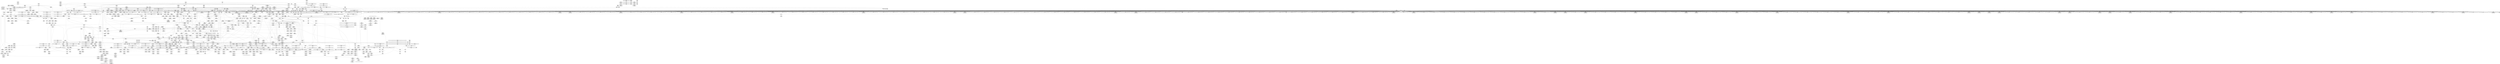 digraph {
	CE0x4a84c30 [shape=record,shape=Mrecord,label="{CE0x4a84c30|file_to_av:f_flags|security/selinux/hooks.c,1905|*SummSource*}"]
	CE0x4a78130 [shape=record,shape=Mrecord,label="{CE0x4a78130|8:_i8,_32:_%struct.inode*,_%struct.selinux_audit_data*,_128:_i32,_132:_i32,_456:_i8*,_:_SCMRE_10,11_}"]
	CE0x4a74740 [shape=record,shape=Mrecord,label="{CE0x4a74740|8:_i8,_32:_%struct.inode*,_%struct.selinux_audit_data*,_128:_i32,_132:_i32,_456:_i8*,_:_SCMRE_196,197_}"]
	CE0x4b83740 [shape=record,shape=Mrecord,label="{CE0x4b83740|inode_has_perm:tmp13|security/selinux/hooks.c,1614|*SummSink*}"]
	CE0x4b38010 [shape=record,shape=Mrecord,label="{CE0x4b38010|i64_2|*Constant*}"]
	CE0x4aeef00 [shape=record,shape=Mrecord,label="{CE0x4aeef00|COLLAPSED:_GIRE_selinux_xfrm_refcount_global_%struct.atomic_t_zeroinitializer,_align_4:_elem_0:default:}"]
	CE0x4b0cf80 [shape=record,shape=Mrecord,label="{CE0x4b0cf80|i64*_getelementptr_inbounds_(_15_x_i64_,_15_x_i64_*___llvm_gcov_ctr171,_i64_0,_i64_8)|*Constant*|*SummSink*}"]
	CE0x4b84320 [shape=record,shape=Mrecord,label="{CE0x4b84320|inode_has_perm:call|security/selinux/hooks.c,1614|*SummSink*}"]
	CE0x4af58e0 [shape=record,shape=Mrecord,label="{CE0x4af58e0|i32_0|*Constant*}"]
	CE0x4b22300 [shape=record,shape=Mrecord,label="{CE0x4b22300|file_to_av:tmp8|security/selinux/hooks.c,1903}"]
	CE0x4b0b830 [shape=record,shape=Mrecord,label="{CE0x4b0b830|i64_7|*Constant*}"]
	CE0x4b89e10 [shape=record,shape=Mrecord,label="{CE0x4b89e10|__validate_creds:lnot1|include/linux/cred.h,173|*SummSink*}"]
	CE0x4a76c00 [shape=record,shape=Mrecord,label="{CE0x4a76c00|8:_i8,_32:_%struct.inode*,_%struct.selinux_audit_data*,_128:_i32,_132:_i32,_456:_i8*,_:_SCMRE_240,248_|*MultipleSource*|security/selinux/hooks.c,3424|Function::selinux_file_open&Arg::file::}"]
	CE0x4b10160 [shape=record,shape=Mrecord,label="{CE0x4b10160|i64*_getelementptr_inbounds_(_15_x_i64_,_15_x_i64_*___llvm_gcov_ctr171,_i64_0,_i64_14)|*Constant*}"]
	CE0x4a8d480 [shape=record,shape=Mrecord,label="{CE0x4a8d480|selinux_file_open:bb|*SummSink*}"]
	CE0x4b77ca0 [shape=record,shape=Mrecord,label="{CE0x4b77ca0|__validate_creds:file|Function::__validate_creds&Arg::file::|*SummSource*}"]
	CE0x4b914f0 [shape=record,shape=Mrecord,label="{CE0x4b914f0|4:_i32,_:_CRE_4,8_|*MultipleSource*|security/selinux/hooks.c,196|*LoadInst*|security/selinux/hooks.c,196|security/selinux/hooks.c,197}"]
	CE0x4a85b50 [shape=record,shape=Mrecord,label="{CE0x4a85b50|open_file_to_av:tmp|*SummSource*}"]
	CE0x4a76340 [shape=record,shape=Mrecord,label="{CE0x4a76340|8:_i8,_32:_%struct.inode*,_%struct.selinux_audit_data*,_128:_i32,_132:_i32,_456:_i8*,_:_SCMRE_212,213_}"]
	CE0x4a91220 [shape=record,shape=Mrecord,label="{CE0x4a91220|8:_i8,_32:_%struct.inode*,_%struct.selinux_audit_data*,_128:_i32,_132:_i32,_456:_i8*,_:_SCMRE_12,13_}"]
	CE0x4b811f0 [shape=record,shape=Mrecord,label="{CE0x4b811f0|i64*_getelementptr_inbounds_(_8_x_i64_,_8_x_i64_*___llvm_gcov_ctr154,_i64_0,_i64_6)|*Constant*}"]
	CE0x4adc550 [shape=record,shape=Mrecord,label="{CE0x4adc550|open_file_to_av:or|security/selinux/hooks.c,1929}"]
	CE0x4a80f90 [shape=record,shape=Mrecord,label="{CE0x4a80f90|file_to_av:tmp29|security/selinux/hooks.c,1914|*SummSource*}"]
	CE0x4aecd80 [shape=record,shape=Mrecord,label="{CE0x4aecd80|selinux_file_open:tmp8|security/selinux/hooks.c,3433|*SummSource*}"]
	CE0x4b24c00 [shape=record,shape=Mrecord,label="{CE0x4b24c00|file_to_av:conv|security/selinux/hooks.c,1903}"]
	CE0x4aff820 [shape=record,shape=Mrecord,label="{CE0x4aff820|file_to_av:file|Function::file_to_av&Arg::file::}"]
	CE0x4b00b90 [shape=record,shape=Mrecord,label="{CE0x4b00b90|file_path_has_perm:tmp|*SummSink*}"]
	CE0x4b446e0 [shape=record,shape=Mrecord,label="{CE0x4b446e0|inode_has_perm:tmp2}"]
	CE0x4b471f0 [shape=record,shape=Mrecord,label="{CE0x4b471f0|inode_has_perm:tmp5|security/selinux/hooks.c,1609|*SummSink*}"]
	CE0x4b90fa0 [shape=record,shape=Mrecord,label="{CE0x4b90fa0|cred_sid:sid|security/selinux/hooks.c,197}"]
	CE0x4b853b0 [shape=record,shape=Mrecord,label="{CE0x4b853b0|inode_has_perm:i_security|security/selinux/hooks.c,1615|*SummSource*}"]
	CE0x4a9f0b0 [shape=record,shape=Mrecord,label="{CE0x4a9f0b0|8:_i8,_32:_%struct.inode*,_%struct.selinux_audit_data*,_128:_i32,_132:_i32,_456:_i8*,_:_SCMRE_404,408_|*MultipleSource*|security/selinux/hooks.c,3424|Function::selinux_file_open&Arg::file::}"]
	CE0x4ab1690 [shape=record,shape=Mrecord,label="{CE0x4ab1690|0:_i32,_4:_i32,_8:_i16,_12:_i32,_16:_i32,_20:_i32,_24:_i32,_56:_i8*,_:_SCMRE_12,16_|*MultipleSource*|security/selinux/hooks.c,3425|security/selinux/hooks.c,3425}"]
	CE0x4a657d0 [shape=record,shape=Mrecord,label="{CE0x4a657d0|8:_i8,_32:_%struct.inode*,_%struct.selinux_audit_data*,_128:_i32,_132:_i32,_456:_i8*,_:_SCMRE_145,146_}"]
	CE0x4b4d320 [shape=record,shape=Mrecord,label="{CE0x4b4d320|inode_has_perm:and|security/selinux/hooks.c,1611|*SummSink*}"]
	CE0x4b1edc0 [shape=record,shape=Mrecord,label="{CE0x4b1edc0|inode_has_perm:perms|Function::inode_has_perm&Arg::perms::|*SummSource*}"]
	CE0x4b91a30 [shape=record,shape=Mrecord,label="{CE0x4b91a30|4:_i32,_:_CRE_12,16_|*MultipleSource*|security/selinux/hooks.c,196|*LoadInst*|security/selinux/hooks.c,196|security/selinux/hooks.c,197}"]
	CE0x4b5fa20 [shape=record,shape=Mrecord,label="{CE0x4b5fa20|file_to_av:tmp22|security/selinux/hooks.c,1908}"]
	CE0x4b93ea0 [shape=record,shape=Mrecord,label="{CE0x4b93ea0|cred_sid:tmp6|security/selinux/hooks.c,197|*SummSource*}"]
	CE0x4a76500 [shape=record,shape=Mrecord,label="{CE0x4a76500|8:_i8,_32:_%struct.inode*,_%struct.selinux_audit_data*,_128:_i32,_132:_i32,_456:_i8*,_:_SCMRE_213,214_}"]
	CE0x4ae6e20 [shape=record,shape=Mrecord,label="{CE0x4ae6e20|_ret_i32_%call1,_!dbg_!27722|security/selinux/hooks.c,1659}"]
	CE0x4b363c0 [shape=record,shape=Mrecord,label="{CE0x4b363c0|file_to_av:tmp13|security/selinux/hooks.c,1904|*SummSource*}"]
	CE0x4a91460 [shape=record,shape=Mrecord,label="{CE0x4a91460|open_file_to_av:tmp4|security/selinux/hooks.c,1928|*SummSink*}"]
	CE0x4a6bab0 [shape=record,shape=Mrecord,label="{CE0x4a6bab0|8:_i8,_32:_%struct.inode*,_%struct.selinux_audit_data*,_128:_i32,_132:_i32,_456:_i8*,_:_SCMRE_156,157_}"]
	CE0x4af2f70 [shape=record,shape=Mrecord,label="{CE0x4af2f70|file_path_has_perm:bb|*SummSource*}"]
	CE0x4b84a60 [shape=record,shape=Mrecord,label="{CE0x4b84a60|cred_sid:entry}"]
	CE0x4afc2f0 [shape=record,shape=Mrecord,label="{CE0x4afc2f0|open_file_to_av:call|security/selinux/hooks.c,1926|*SummSink*}"]
	CE0x4af8360 [shape=record,shape=Mrecord,label="{CE0x4af8360|file_path_has_perm:f_path|security/selinux/hooks.c,1658}"]
	CE0x4a777e0 [shape=record,shape=Mrecord,label="{CE0x4a777e0|8:_i8,_32:_%struct.inode*,_%struct.selinux_audit_data*,_128:_i32,_132:_i32,_456:_i8*,_:_SCMRE_82,83_}"]
	CE0x4afd2d0 [shape=record,shape=Mrecord,label="{CE0x4afd2d0|file_to_av:tmp}"]
	CE0x4b7c9e0 [shape=record,shape=Mrecord,label="{CE0x4b7c9e0|COLLAPSED:_GCMRE___llvm_gcov_ctr131_internal_global_2_x_i64_zeroinitializer:_elem_0:default:}"]
	CE0x4aede30 [shape=record,shape=Mrecord,label="{CE0x4aede30|selinux_file_open:call2|security/selinux/hooks.c,3443|*SummSink*}"]
	CE0x4afaa60 [shape=record,shape=Mrecord,label="{CE0x4afaa60|i32_1|*Constant*|*SummSink*}"]
	CE0x4b0ac60 [shape=record,shape=Mrecord,label="{CE0x4b0ac60|file_to_av:and6|security/selinux/hooks.c,1905}"]
	CE0x4ac63d0 [shape=record,shape=Mrecord,label="{CE0x4ac63d0|file_to_av:if.then|*SummSink*}"]
	CE0x4a8eed0 [shape=record,shape=Mrecord,label="{CE0x4a8eed0|open_file_to_av:av.0|*SummSource*}"]
	CE0x4b07f20 [shape=record,shape=Mrecord,label="{CE0x4b07f20|file_to_av:tmp12|security/selinux/hooks.c,1904}"]
	CE0x4afd6c0 [shape=record,shape=Mrecord,label="{CE0x4afd6c0|GLOBAL:file_to_av|*Constant*|*SummSink*}"]
	CE0x4aa1860 [shape=record,shape=Mrecord,label="{CE0x4aa1860|8:_i8,_32:_%struct.inode*,_%struct.selinux_audit_data*,_128:_i32,_132:_i32,_456:_i8*,_:_SCMRE_504,512_|*MultipleSource*|security/selinux/hooks.c,3424|Function::selinux_file_open&Arg::file::}"]
	CE0x4b908a0 [shape=record,shape=Mrecord,label="{CE0x4b908a0|cred_sid:tmp5|security/selinux/hooks.c,196|*SummSource*}"]
	CE0x4b42870 [shape=record,shape=Mrecord,label="{CE0x4b42870|inode_has_perm:i_flags|security/selinux/hooks.c,1611|*SummSink*}"]
	CE0x4b923b0 [shape=record,shape=Mrecord,label="{CE0x4b923b0|__validate_creds:tmp9|include/linux/cred.h,175|*SummSink*}"]
	CE0x4b84bf0 [shape=record,shape=Mrecord,label="{CE0x4b84bf0|cred_sid:entry|*SummSink*}"]
	CE0x4a93080 [shape=record,shape=Mrecord,label="{CE0x4a93080|8:_i8,_32:_%struct.inode*,_%struct.selinux_audit_data*,_128:_i32,_132:_i32,_456:_i8*,_:_SCMRE_109,110_}"]
	CE0x4b3b9e0 [shape=record,shape=Mrecord,label="{CE0x4b3b9e0|inode_has_perm:if.end}"]
	CE0x4b9a1a0 [shape=record,shape=Mrecord,label="{CE0x4b9a1a0|inode_has_perm:sid3|security/selinux/hooks.c,1617|*SummSink*}"]
	CE0x4b38140 [shape=record,shape=Mrecord,label="{CE0x4b38140|file_to_av:tmp3|security/selinux/hooks.c,1902}"]
	CE0x4b24c70 [shape=record,shape=Mrecord,label="{CE0x4b24c70|file_to_av:conv|security/selinux/hooks.c,1903|*SummSource*}"]
	CE0x4b877d0 [shape=record,shape=Mrecord,label="{CE0x4b877d0|i32_10|*Constant*}"]
	CE0x4b10230 [shape=record,shape=Mrecord,label="{CE0x4b10230|file_to_av:tmp31|security/selinux/hooks.c,1917|*SummSource*}"]
	CE0x4a73b00 [shape=record,shape=Mrecord,label="{CE0x4a73b00|8:_i8,_32:_%struct.inode*,_%struct.selinux_audit_data*,_128:_i32,_132:_i32,_456:_i8*,_:_SCMRE_189,190_}"]
	CE0x4b8f4a0 [shape=record,shape=Mrecord,label="{CE0x4b8f4a0|inode_has_perm:tobool|security/selinux/hooks.c,1611}"]
	CE0x4b064a0 [shape=record,shape=Mrecord,label="{CE0x4b064a0|open_file_to_av:tmp3|security/selinux/hooks.c,1928}"]
	CE0x4a79530 [shape=record,shape=Mrecord,label="{CE0x4a79530|selinux_file_open:file|Function::selinux_file_open&Arg::file::}"]
	CE0x4a7b340 [shape=record,shape=Mrecord,label="{CE0x4a7b340|8:_i8,_32:_%struct.inode*,_%struct.selinux_audit_data*,_128:_i32,_132:_i32,_456:_i8*,_:_SCMRE_99,100_}"]
	CE0x4a6e170 [shape=record,shape=Mrecord,label="{CE0x4a6e170|file_to_av:tmp|*SummSink*}"]
	CE0x4b76ed0 [shape=record,shape=Mrecord,label="{CE0x4b76ed0|cred_sid:tmp|*SummSink*}"]
	CE0x4afaee0 [shape=record,shape=Mrecord,label="{CE0x4afaee0|GLOBAL:selinux_policycap_openperm|Global_var:selinux_policycap_openperm|*SummSink*}"]
	CE0x4aed230 [shape=record,shape=Mrecord,label="{CE0x4aed230|_ret_i32_%tmp4,_!dbg_!27711|security/selinux/avc.c,779|*SummSource*}"]
	CE0x4b933a0 [shape=record,shape=Mrecord,label="{CE0x4b933a0|GLOBAL:__invalid_creds|*Constant*}"]
	CE0x4af1820 [shape=record,shape=Mrecord,label="{CE0x4af1820|file_to_av:or13|security/selinux/hooks.c,1908|*SummSource*}"]
	CE0x4a789c0 [shape=record,shape=Mrecord,label="{CE0x4a789c0|selinux_file_open:bb}"]
	CE0x4b7fba0 [shape=record,shape=Mrecord,label="{CE0x4b7fba0|inode_has_perm:tmp10|security/selinux/hooks.c,1611|*SummSink*}"]
	CE0x4b8e9a0 [shape=record,shape=Mrecord,label="{CE0x4b8e9a0|inode_has_perm:tmp19|security/selinux/hooks.c,1618|*SummSource*}"]
	CE0x4aed3d0 [shape=record,shape=Mrecord,label="{CE0x4aed3d0|selinux_file_open:pseqno|security/selinux/hooks.c,3434|*SummSource*}"]
	CE0x4b92700 [shape=record,shape=Mrecord,label="{CE0x4b92700|cred_sid:bb|*SummSource*}"]
	CE0x4a92440 [shape=record,shape=Mrecord,label="{CE0x4a92440|8:_i8,_32:_%struct.inode*,_%struct.selinux_audit_data*,_128:_i32,_132:_i32,_456:_i8*,_:_SCMRE_102,103_}"]
	CE0x4b9b440 [shape=record,shape=Mrecord,label="{CE0x4b9b440|inode_has_perm:call4|security/selinux/hooks.c,1617}"]
	"CONST[source:0(mediator),value:2(dynamic)][purpose:{object}][SnkIdx:2]"
	CE0x4b447c0 [shape=record,shape=Mrecord,label="{CE0x4b447c0|inode_has_perm:tmp2|*SummSink*}"]
	CE0x4adc6c0 [shape=record,shape=Mrecord,label="{CE0x4adc6c0|file_to_av:tmp23|security/selinux/hooks.c,1909|*SummSink*}"]
	CE0x4aa2080 [shape=record,shape=Mrecord,label="{CE0x4aa2080|selinux_file_open:tmp5|security/selinux/hooks.c,3424}"]
	CE0x4ab24a0 [shape=record,shape=Mrecord,label="{CE0x4ab24a0|selinux_file_open:call|security/selinux/hooks.c,3425}"]
	CE0x4b90af0 [shape=record,shape=Mrecord,label="{CE0x4b90af0|i32_1|*Constant*}"]
	CE0x4a80e60 [shape=record,shape=Mrecord,label="{CE0x4a80e60|i64*_getelementptr_inbounds_(_15_x_i64_,_15_x_i64_*___llvm_gcov_ctr171,_i64_0,_i64_13)|*Constant*}"]
	CE0x4b37b10 [shape=record,shape=Mrecord,label="{CE0x4b37b10|file_to_av:and|security/selinux/hooks.c,1902|*SummSink*}"]
	CE0x4afbee0 [shape=record,shape=Mrecord,label="{CE0x4afbee0|i32_1|*Constant*}"]
	CE0x4b94080 [shape=record,shape=Mrecord,label="{CE0x4b94080|cred_sid:tmp6|security/selinux/hooks.c,197|*SummSink*}"]
	CE0x4b77ae0 [shape=record,shape=Mrecord,label="{CE0x4b77ae0|__validate_creds:file|Function::__validate_creds&Arg::file::}"]
	CE0x4b4d550 [shape=record,shape=Mrecord,label="{CE0x4b4d550|inode_has_perm:tobool|security/selinux/hooks.c,1611|*SummSource*}"]
	CE0x4ae6400 [shape=record,shape=Mrecord,label="{CE0x4ae6400|file_path_has_perm:cred|Function::file_path_has_perm&Arg::cred::|*SummSink*}"]
	CE0x4a93b20 [shape=record,shape=Mrecord,label="{CE0x4a93b20|8:_i8,_32:_%struct.inode*,_%struct.selinux_audit_data*,_128:_i32,_132:_i32,_456:_i8*,_:_SCMRE_63,64_}"]
	CE0x4afdc20 [shape=record,shape=Mrecord,label="{CE0x4afdc20|_call_void_mcount()_#3}"]
	CE0x4a8cca0 [shape=record,shape=Mrecord,label="{CE0x4a8cca0|8:_i8,_32:_%struct.inode*,_%struct.selinux_audit_data*,_128:_i32,_132:_i32,_456:_i8*,_:_SCMRE_128,132_|*MultipleSource*|security/selinux/hooks.c,3424|Function::selinux_file_open&Arg::file::}"]
	CE0x4b5f550 [shape=record,shape=Mrecord,label="{CE0x4b5f550|file_to_av:tmp21|security/selinux/hooks.c,1908|*SummSink*}"]
	CE0x4b36ae0 [shape=record,shape=Mrecord,label="{CE0x4b36ae0|inode_has_perm:tmp4|security/selinux/hooks.c,1609}"]
	CE0x4b479c0 [shape=record,shape=Mrecord,label="{CE0x4b479c0|inode_has_perm:tmp3|*SummSource*}"]
	CE0x4b449d0 [shape=record,shape=Mrecord,label="{CE0x4b449d0|inode_has_perm:tmp3}"]
	CE0x4a8f050 [shape=record,shape=Mrecord,label="{CE0x4a8f050|open_file_to_av:av.0|*SummSink*}"]
	CE0x4b17730 [shape=record,shape=Mrecord,label="{CE0x4b17730|inode_has_perm:lnot1|security/selinux/hooks.c,1611|*SummSink*}"]
	CE0x4a81d60 [shape=record,shape=Mrecord,label="{CE0x4a81d60|file_to_av:tobool4|security/selinux/hooks.c,1904|*SummSource*}"]
	CE0x4af3e50 [shape=record,shape=Mrecord,label="{CE0x4af3e50|open_file_to_av:tmp8|security/selinux/hooks.c,1929|*SummSink*}"]
	CE0x4b240f0 [shape=record,shape=Mrecord,label="{CE0x4b240f0|i64*_getelementptr_inbounds_(_15_x_i64_,_15_x_i64_*___llvm_gcov_ctr171,_i64_0,_i64_3)|*Constant*}"]
	CE0x4a889f0 [shape=record,shape=Mrecord,label="{CE0x4a889f0|i32_0|*Constant*|*SummSink*}"]
	CE0x4af60c0 [shape=record,shape=Mrecord,label="{CE0x4af60c0|file_inode:tmp4|*LoadInst*|include/linux/fs.h,1916|*SummSink*}"]
	CE0x4aa0c00 [shape=record,shape=Mrecord,label="{CE0x4aa0c00|8:_i8,_32:_%struct.inode*,_%struct.selinux_audit_data*,_128:_i32,_132:_i32,_456:_i8*,_:_SCMRE_464,472_|*MultipleSource*|security/selinux/hooks.c,3424|Function::selinux_file_open&Arg::file::}"]
	CE0x4afab70 [shape=record,shape=Mrecord,label="{CE0x4afab70|file_path_has_perm:ad|security/selinux/hooks.c, 1655}"]
	CE0x4afd9b0 [shape=record,shape=Mrecord,label="{CE0x4afd9b0|file_to_av:bb|*SummSource*}"]
	CE0x4af78f0 [shape=record,shape=Mrecord,label="{CE0x4af78f0|avc_policy_seqno:tmp3|*SummSource*}"]
	CE0x4b0b120 [shape=record,shape=Mrecord,label="{CE0x4b0b120|file_to_av:tobool7|security/selinux/hooks.c,1905|*SummSink*}"]
	CE0x4b84cd0 [shape=record,shape=Mrecord,label="{CE0x4b84cd0|cred_sid:cred|Function::cred_sid&Arg::cred::}"]
	CE0x4a74040 [shape=record,shape=Mrecord,label="{CE0x4a74040|8:_i8,_32:_%struct.inode*,_%struct.selinux_audit_data*,_128:_i32,_132:_i32,_456:_i8*,_:_SCMRE_192,193_}"]
	CE0x4ae5f50 [shape=record,shape=Mrecord,label="{CE0x4ae5f50|selinux_file_open:cred|Function::selinux_file_open&Arg::cred::|*SummSink*}"]
	CE0x4b47080 [shape=record,shape=Mrecord,label="{CE0x4b47080|inode_has_perm:tmp5|security/selinux/hooks.c,1609|*SummSource*}"]
	CE0x4aee8d0 [shape=record,shape=Mrecord,label="{CE0x4aee8d0|_call_void_mcount()_#3|*SummSource*}"]
	CE0x4b20830 [shape=record,shape=Mrecord,label="{CE0x4b20830|i64_11|*Constant*|*SummSink*}"]
	CE0x4a7b240 [shape=record,shape=Mrecord,label="{CE0x4a7b240|8:_i8,_32:_%struct.inode*,_%struct.selinux_audit_data*,_128:_i32,_132:_i32,_456:_i8*,_:_SCMRE_98,99_}"]
	CE0x4b45550 [shape=record,shape=Mrecord,label="{CE0x4b45550|GLOBAL:creds_are_invalid|*Constant*|*SummSink*}"]
	CE0x4b181d0 [shape=record,shape=Mrecord,label="{CE0x4b181d0|file_path_has_perm:path|security/selinux/hooks.c,1658|*SummSource*}"]
	CE0x4b47770 [shape=record,shape=Mrecord,label="{CE0x4b47770|__validate_creds:tmp7|include/linux/cred.h,174|*SummSource*}"]
	CE0x4b1e5d0 [shape=record,shape=Mrecord,label="{CE0x4b1e5d0|inode_has_perm:inode|Function::inode_has_perm&Arg::inode::}"]
	CE0x4af9410 [shape=record,shape=Mrecord,label="{CE0x4af9410|i64_16|*Constant*|*SummSink*}"]
	CE0x4aff680 [shape=record,shape=Mrecord,label="{CE0x4aff680|file_to_av:entry|*SummSource*}"]
	CE0x4a813a0 [shape=record,shape=Mrecord,label="{CE0x4a813a0|file_to_av:tmp29|security/selinux/hooks.c,1914|*SummSink*}"]
	CE0x4b909b0 [shape=record,shape=Mrecord,label="{CE0x4b909b0|cred_sid:tmp5|security/selinux/hooks.c,196|*SummSink*}"]
	CE0x4afd7a0 [shape=record,shape=Mrecord,label="{CE0x4afd7a0|file_to_av:entry}"]
	CE0x4ab0220 [shape=record,shape=Mrecord,label="{CE0x4ab0220|i32_10|*Constant*|*SummSource*}"]
	CE0x4a817b0 [shape=record,shape=Mrecord,label="{CE0x4a817b0|file_to_av:and3|security/selinux/hooks.c,1904}"]
	CE0x4af0480 [shape=record,shape=Mrecord,label="{CE0x4af0480|i32_3|*Constant*|*SummSink*}"]
	CE0x4b87fc0 [shape=record,shape=Mrecord,label="{CE0x4b87fc0|inode_has_perm:tmp15|*LoadInst*|security/selinux/hooks.c,1615|*SummSource*}"]
	CE0x4a8d4f0 [shape=record,shape=Mrecord,label="{CE0x4a8d4f0|i64*_getelementptr_inbounds_(_2_x_i64_,_2_x_i64_*___llvm_gcov_ctr269,_i64_0,_i64_0)|*Constant*}"]
	CE0x4a85ae0 [shape=record,shape=Mrecord,label="{CE0x4a85ae0|COLLAPSED:_GCMRE___llvm_gcov_ctr270_internal_global_5_x_i64_zeroinitializer:_elem_0:default:}"]
	"CONST[source:0(mediator),value:2(dynamic)][purpose:{subject}][SnkIdx:0]"
	CE0x4b18340 [shape=record,shape=Mrecord,label="{CE0x4b18340|file_path_has_perm:path|security/selinux/hooks.c,1658|*SummSink*}"]
	CE0x4b22e40 [shape=record,shape=Mrecord,label="{CE0x4b22e40|file_to_av:tmp3|security/selinux/hooks.c,1902|*SummSink*}"]
	CE0x4b06f50 [shape=record,shape=Mrecord,label="{CE0x4b06f50|file_to_av:tmp|*SummSource*}"]
	CE0x4b5f470 [shape=record,shape=Mrecord,label="{CE0x4b5f470|file_to_av:tmp21|security/selinux/hooks.c,1908}"]
	CE0x4adf2b0 [shape=record,shape=Mrecord,label="{CE0x4adf2b0|28:_i32,_32:_i16,_:_CRE_32,34_|*MultipleSource*|security/selinux/hooks.c,3425|security/selinux/hooks.c,3425|security/selinux/hooks.c,3433}"]
	CE0x4b82590 [shape=record,shape=Mrecord,label="{CE0x4b82590|inode_has_perm:tmp8|security/selinux/hooks.c,1611|*SummSink*}"]
	CE0x4ae7330 [shape=record,shape=Mrecord,label="{CE0x4ae7330|_ret_i32_%call1,_!dbg_!27722|security/selinux/hooks.c,1659|*SummSink*}"]
	CE0x4b4b640 [shape=record,shape=Mrecord,label="{CE0x4b4b640|__validate_creds:tmp6|include/linux/cred.h,174|*SummSink*}"]
	CE0x4b415b0 [shape=record,shape=Mrecord,label="{CE0x4b415b0|__validate_creds:bb|*SummSource*}"]
	CE0x4b03330 [shape=record,shape=Mrecord,label="{CE0x4b03330|COLLAPSED:_GCMRE___llvm_gcov_ctr168_internal_global_2_x_i64_zeroinitializer:_elem_0:default:}"]
	CE0x4af2050 [shape=record,shape=Mrecord,label="{CE0x4af2050|file_to_av:av.1|*SummSource*}"]
	CE0x4b41f70 [shape=record,shape=Mrecord,label="{CE0x4b41f70|inode_has_perm:tmp8|security/selinux/hooks.c,1611}"]
	CE0x4b378b0 [shape=record,shape=Mrecord,label="{CE0x4b378b0|file_to_av:and|security/selinux/hooks.c,1902}"]
	CE0x4a8fdd0 [shape=record,shape=Mrecord,label="{CE0x4a8fdd0|8:_i8,_32:_%struct.inode*,_%struct.selinux_audit_data*,_128:_i32,_132:_i32,_456:_i8*,_:_SCMRE_81,82_}"]
	CE0x4a6f850 [shape=record,shape=Mrecord,label="{CE0x4a6f850|file_inode:f|Function::file_inode&Arg::f::|*SummSource*}"]
	CE0x4b89fd0 [shape=record,shape=Mrecord,label="{CE0x4b89fd0|__validate_creds:lnot.ext|include/linux/cred.h,173|*SummSource*}"]
	CE0x4ae5e40 [shape=record,shape=Mrecord,label="{CE0x4ae5e40|selinux_file_open:cred|Function::selinux_file_open&Arg::cred::|*SummSource*}"]
	CE0x4a89f00 [shape=record,shape=Mrecord,label="{CE0x4a89f00|8:_i8,_32:_%struct.inode*,_%struct.selinux_audit_data*,_128:_i32,_132:_i32,_456:_i8*,_:_SCMRE_52,53_}"]
	CE0x4b84b80 [shape=record,shape=Mrecord,label="{CE0x4b84b80|cred_sid:entry|*SummSource*}"]
	CE0x4aff360 [shape=record,shape=Mrecord,label="{CE0x4aff360|_call_void_mcount()_#3|*SummSource*}"]
	CE0x4b178a0 [shape=record,shape=Mrecord,label="{CE0x4b178a0|inode_has_perm:conv|security/selinux/hooks.c,1611}"]
	CE0x4af19a0 [shape=record,shape=Mrecord,label="{CE0x4af19a0|file_to_av:or13|security/selinux/hooks.c,1908|*SummSink*}"]
	CE0x4af92e0 [shape=record,shape=Mrecord,label="{CE0x4af92e0|i64_16|*Constant*|*SummSource*}"]
	CE0x4b8de40 [shape=record,shape=Mrecord,label="{CE0x4b8de40|_call_void___invalid_creds(%struct.cred*_%cred,_i8*_%file,_i32_%line)_#10,_!dbg_!27721|include/linux/cred.h,174|*SummSource*}"]
	CE0x4a6b1f0 [shape=record,shape=Mrecord,label="{CE0x4a6b1f0|8:_i8,_32:_%struct.inode*,_%struct.selinux_audit_data*,_128:_i32,_132:_i32,_456:_i8*,_:_SCMRE_151,152_}"]
	CE0x4aee730 [shape=record,shape=Mrecord,label="{CE0x4aee730|open_file_to_av:entry|*SummSink*}"]
	CE0x4b4ba60 [shape=record,shape=Mrecord,label="{CE0x4b4ba60|i64*_getelementptr_inbounds_(_8_x_i64_,_8_x_i64_*___llvm_gcov_ctr154,_i64_0,_i64_1)|*Constant*}"]
	CE0x4ac7b90 [shape=record,shape=Mrecord,label="{CE0x4ac7b90|i8_1|*Constant*|*SummSink*}"]
	CE0x4b37160 [shape=record,shape=Mrecord,label="{CE0x4b37160|file_to_av:f_mode2|security/selinux/hooks.c,1904|*SummSink*}"]
	CE0x4ae8390 [shape=record,shape=Mrecord,label="{CE0x4ae8390|file_path_has_perm:tmp1}"]
	CE0x4ae5690 [shape=record,shape=Mrecord,label="{CE0x4ae5690|GLOBAL:file_path_has_perm|*Constant*|*SummSink*}"]
	CE0x4a6f5d0 [shape=record,shape=Mrecord,label="{CE0x4a6f5d0|file_inode:entry|*SummSource*}"]
	CE0x4a73240 [shape=record,shape=Mrecord,label="{CE0x4a73240|8:_i8,_32:_%struct.inode*,_%struct.selinux_audit_data*,_128:_i32,_132:_i32,_456:_i8*,_:_SCMRE_184,185_}"]
	CE0x4af0310 [shape=record,shape=Mrecord,label="{CE0x4af0310|i32_3|*Constant*|*SummSource*}"]
	CE0x4af15b0 [shape=record,shape=Mrecord,label="{CE0x4af15b0|i64_262144|*Constant*|*SummSink*}"]
	CE0x4b014e0 [shape=record,shape=Mrecord,label="{CE0x4b014e0|file_to_av:tmp7|security/selinux/hooks.c,1903|*SummSink*}"]
	CE0x4b06d90 [shape=record,shape=Mrecord,label="{CE0x4b06d90|GLOBAL:__llvm_gcov_ctr270|Global_var:__llvm_gcov_ctr270}"]
	CE0x4a88910 [shape=record,shape=Mrecord,label="{CE0x4a88910|selinux_file_open:file|Function::selinux_file_open&Arg::file::|*SummSink*}"]
	CE0x4b3aa50 [shape=record,shape=Mrecord,label="{CE0x4b3aa50|file_inode:tmp2}"]
	CE0x4b771e0 [shape=record,shape=Mrecord,label="{CE0x4b771e0|i64*_getelementptr_inbounds_(_2_x_i64_,_2_x_i64_*___llvm_gcov_ctr131,_i64_0,_i64_1)|*Constant*}"]
	CE0x4b47b70 [shape=record,shape=Mrecord,label="{CE0x4b47b70|_call_void_mcount()_#3}"]
	CE0x4b15c50 [shape=record,shape=Mrecord,label="{CE0x4b15c50|open_file_to_av:or|security/selinux/hooks.c,1929|*SummSink*}"]
	CE0x4b162d0 [shape=record,shape=Mrecord,label="{CE0x4b162d0|i64*_getelementptr_inbounds_(_2_x_i64_,_2_x_i64_*___llvm_gcov_ctr168,_i64_0,_i64_1)|*Constant*|*SummSource*}"]
	CE0x4b85e40 [shape=record,shape=Mrecord,label="{CE0x4b85e40|avc_has_perm:requested|Function::avc_has_perm&Arg::requested::|*SummSink*}"]
	CE0x4a65b90 [shape=record,shape=Mrecord,label="{CE0x4a65b90|8:_i8,_32:_%struct.inode*,_%struct.selinux_audit_data*,_128:_i32,_132:_i32,_456:_i8*,_:_SCMRE_149,150_}"]
	CE0x4a84020 [shape=record,shape=Mrecord,label="{CE0x4a84020|i64*_getelementptr_inbounds_(_5_x_i64_,_5_x_i64_*___llvm_gcov_ctr155,_i64_0,_i64_3)|*Constant*|*SummSink*}"]
	CE0x4a86ab0 [shape=record,shape=Mrecord,label="{CE0x4a86ab0|i32_14|*Constant*|*SummSource*}"]
	CE0x4a6b730 [shape=record,shape=Mrecord,label="{CE0x4a6b730|8:_i8,_32:_%struct.inode*,_%struct.selinux_audit_data*,_128:_i32,_132:_i32,_456:_i8*,_:_SCMRE_154,155_}"]
	CE0x4b0b910 [shape=record,shape=Mrecord,label="{CE0x4b0b910|i64_7|*Constant*|*SummSink*}"]
	CE0x4b1d5a0 [shape=record,shape=Mrecord,label="{CE0x4b1d5a0|GLOBAL:inode_has_perm|*Constant*}"]
	CE0x4a80380 [shape=record,shape=Mrecord,label="{CE0x4a80380|file_to_av:tmp27|security/selinux/hooks.c,1910|*SummSource*}"]
	CE0x4a9dbc0 [shape=record,shape=Mrecord,label="{CE0x4a9dbc0|8:_i8,_32:_%struct.inode*,_%struct.selinux_audit_data*,_128:_i32,_132:_i32,_456:_i8*,_:_SCMRE_328,336_|*MultipleSource*|security/selinux/hooks.c,3424|Function::selinux_file_open&Arg::file::}"]
	CE0x4b165a0 [shape=record,shape=Mrecord,label="{CE0x4b165a0|i64*_getelementptr_inbounds_(_2_x_i64_,_2_x_i64_*___llvm_gcov_ctr168,_i64_0,_i64_1)|*Constant*|*SummSink*}"]
	CE0x4a79470 [shape=record,shape=Mrecord,label="{CE0x4a79470|i32_0|*Constant*}"]
	CE0x4b84f00 [shape=record,shape=Mrecord,label="{CE0x4b84f00|cred_sid:cred|Function::cred_sid&Arg::cred::|*SummSink*}"]
	CE0x4b23fc0 [shape=record,shape=Mrecord,label="{CE0x4b23fc0|file_to_av:tmp6|security/selinux/hooks.c,1902|*SummSink*}"]
	CE0x4af7710 [shape=record,shape=Mrecord,label="{CE0x4af7710|avc_policy_seqno:tmp3}"]
	CE0x4b36b50 [shape=record,shape=Mrecord,label="{CE0x4b36b50|inode_has_perm:tmp4|security/selinux/hooks.c,1609|*SummSource*}"]
	CE0x4a78230 [shape=record,shape=Mrecord,label="{CE0x4a78230|8:_i8,_32:_%struct.inode*,_%struct.selinux_audit_data*,_128:_i32,_132:_i32,_456:_i8*,_:_SCMRE_11,12_}"]
	CE0x4ac75e0 [shape=record,shape=Mrecord,label="{CE0x4ac75e0|i8_1|*Constant*}"]
	CE0x4b485d0 [shape=record,shape=Mrecord,label="{CE0x4b485d0|128:_i8*,_:_CRE:_elem_0:default:}"]
	CE0x4b039f0 [shape=record,shape=Mrecord,label="{CE0x4b039f0|_ret_i32_%av.3,_!dbg_!27739|security/selinux/hooks.c,1917|*SummSource*}"]
	CE0x4b10500 [shape=record,shape=Mrecord,label="{CE0x4b10500|file_to_av:tmp31|security/selinux/hooks.c,1917|*SummSink*}"]
	CE0x4b24ed0 [shape=record,shape=Mrecord,label="{CE0x4b24ed0|i32_0|*Constant*}"]
	CE0x4b22a80 [shape=record,shape=Mrecord,label="{CE0x4b22a80|cred_sid:security|security/selinux/hooks.c,196|*SummSink*}"]
	CE0x4a6c8b0 [shape=record,shape=Mrecord,label="{CE0x4a6c8b0|8:_i8,_32:_%struct.inode*,_%struct.selinux_audit_data*,_128:_i32,_132:_i32,_456:_i8*,_:_SCMRE_164,165_}"]
	CE0x4b8af10 [shape=record,shape=Mrecord,label="{CE0x4b8af10|__validate_creds:tobool|include/linux/cred.h,173}"]
	CE0x4b76f40 [shape=record,shape=Mrecord,label="{CE0x4b76f40|cred_sid:tmp1}"]
	CE0x4b78720 [shape=record,shape=Mrecord,label="{CE0x4b78720|GLOBAL:llvm.expect.i64|*Constant*}"]
	CE0x4b0c170 [shape=record,shape=Mrecord,label="{CE0x4b0c170|file_to_av:tmp17|security/selinux/hooks.c,1905}"]
	CE0x4a93400 [shape=record,shape=Mrecord,label="{CE0x4a93400|8:_i8,_32:_%struct.inode*,_%struct.selinux_audit_data*,_128:_i32,_132:_i32,_456:_i8*,_:_SCMRE_111,112_}"]
	CE0x4a6eb10 [shape=record,shape=Mrecord,label="{CE0x4a6eb10|8:_i8,_32:_%struct.inode*,_%struct.selinux_audit_data*,_128:_i32,_132:_i32,_456:_i8*,_:_SCMRE_112,113_}"]
	CE0x4afda50 [shape=record,shape=Mrecord,label="{CE0x4afda50|file_to_av:bb|*SummSink*}"]
	CE0x4a83eb0 [shape=record,shape=Mrecord,label="{CE0x4a83eb0|i64*_getelementptr_inbounds_(_15_x_i64_,_15_x_i64_*___llvm_gcov_ctr171,_i64_0,_i64_9)|*Constant*|*SummSource*}"]
	CE0x4a8c3b0 [shape=record,shape=Mrecord,label="{CE0x4a8c3b0|8:_i8,_32:_%struct.inode*,_%struct.selinux_audit_data*,_128:_i32,_132:_i32,_456:_i8*,_:_SCMRE_54,55_}"]
	CE0x4ae3f40 [shape=record,shape=Mrecord,label="{CE0x4ae3f40|8:_i32,_12:_i32,_:_CME_8,12_|*MultipleSource*|*LoadInst*|security/selinux/hooks.c,3424|security/selinux/hooks.c,3433|security/selinux/hooks.c,3424}"]
	CE0x4b8e930 [shape=record,shape=Mrecord,label="{CE0x4b8e930|inode_has_perm:tmp19|security/selinux/hooks.c,1618}"]
	CE0x4b1e4c0 [shape=record,shape=Mrecord,label="{CE0x4b1e4c0|inode_has_perm:cred|Function::inode_has_perm&Arg::cred::|*SummSink*}"]
	CE0x4addac0 [shape=record,shape=Mrecord,label="{CE0x4addac0|open_file_to_av:tmp9|security/selinux/hooks.c,1931|*SummSink*}"]
	CE0x4a7a440 [shape=record,shape=Mrecord,label="{CE0x4a7a440|8:_i8,_32:_%struct.inode*,_%struct.selinux_audit_data*,_128:_i32,_132:_i32,_456:_i8*,_:_SCMRE_90,91_}"]
	CE0x4b871e0 [shape=record,shape=Mrecord,label="{CE0x4b871e0|inode_has_perm:tmp20|security/selinux/hooks.c,1618}"]
	CE0x4adbaa0 [shape=record,shape=Mrecord,label="{CE0x4adbaa0|selinux_file_open:tmp6|security/selinux/hooks.c,3425|*SummSource*}"]
	CE0x4b20fb0 [shape=record,shape=Mrecord,label="{CE0x4b20fb0|i64_12|*Constant*|*SummSink*}"]
	CE0x4a7c730 [shape=record,shape=Mrecord,label="{CE0x4a7c730|file_to_av:if.else|*SummSource*}"]
	CE0x4a6d6b0 [shape=record,shape=Mrecord,label="{CE0x4a6d6b0|8:_i8,_32:_%struct.inode*,_%struct.selinux_audit_data*,_128:_i32,_132:_i32,_456:_i8*,_:_SCMRE_172,173_}"]
	CE0x4b5fba0 [shape=record,shape=Mrecord,label="{CE0x4b5fba0|file_to_av:tmp22|security/selinux/hooks.c,1908|*SummSource*}"]
	CE0x4b15b90 [shape=record,shape=Mrecord,label="{CE0x4b15b90|open_file_to_av:or|security/selinux/hooks.c,1929|*SummSource*}"]
	CE0x4ae7ab0 [shape=record,shape=Mrecord,label="{CE0x4ae7ab0|_ret_i32_%call3,_!dbg_!27727|security/selinux/hooks.c,3443|*SummSource*}"]
	CE0x4a7fb50 [shape=record,shape=Mrecord,label="{CE0x4a7fb50|open_file_to_av:if.end|*SummSink*}"]
	CE0x4b20290 [shape=record,shape=Mrecord,label="{CE0x4b20290|file_to_av:tobool17|security/selinux/hooks.c,1910|*SummSource*}"]
	CE0x4b442a0 [shape=record,shape=Mrecord,label="{CE0x4b442a0|__validate_creds:if.end|*SummSource*}"]
	CE0x4a7ab40 [shape=record,shape=Mrecord,label="{CE0x4a7ab40|8:_i8,_32:_%struct.inode*,_%struct.selinux_audit_data*,_128:_i32,_132:_i32,_456:_i8*,_:_SCMRE_94,95_}"]
	CE0x650c470 [shape=record,shape=Mrecord,label="{CE0x650c470|selinux_file_open:file|Function::selinux_file_open&Arg::file::|*SummSource*}"]
	CE0x4b10d20 [shape=record,shape=Mrecord,label="{CE0x4b10d20|file_to_av:tmp32|security/selinux/hooks.c,1917|*SummSink*}"]
	CE0x4b1f410 [shape=record,shape=Mrecord,label="{CE0x4b1f410|inode_has_perm:adp|Function::inode_has_perm&Arg::adp::|*SummSink*}"]
	CE0x4a9fa80 [shape=record,shape=Mrecord,label="{CE0x4a9fa80|8:_i8,_32:_%struct.inode*,_%struct.selinux_audit_data*,_128:_i32,_132:_i32,_456:_i8*,_:_SCMRE_424,428_|*MultipleSource*|security/selinux/hooks.c,3424|Function::selinux_file_open&Arg::file::}"]
	CE0x4b24900 [shape=record,shape=Mrecord,label="{CE0x4b24900|file_to_av:tmp8|security/selinux/hooks.c,1903|*SummSource*}"]
	CE0x4b05200 [shape=record,shape=Mrecord,label="{CE0x4b05200|file_to_av:if.end15}"]
	CE0x4b07df0 [shape=record,shape=Mrecord,label="{CE0x4b07df0|file_to_av:tmp11|security/selinux/hooks.c,1904|*SummSink*}"]
	CE0x4b1d8d0 [shape=record,shape=Mrecord,label="{CE0x4b1d8d0|file_path_has_perm:call1|security/selinux/hooks.c,1659|*SummSink*}"]
	CE0x4af33f0 [shape=record,shape=Mrecord,label="{CE0x4af33f0|file_path_has_perm:bb|*SummSink*}"]
	CE0x4a75fc0 [shape=record,shape=Mrecord,label="{CE0x4a75fc0|8:_i8,_32:_%struct.inode*,_%struct.selinux_audit_data*,_128:_i32,_132:_i32,_456:_i8*,_:_SCMRE_210,211_}"]
	CE0x4b7b4f0 [shape=record,shape=Mrecord,label="{CE0x4b7b4f0|_ret_void,_!dbg_!27722|include/linux/cred.h,175}"]
	CE0x4a77b60 [shape=record,shape=Mrecord,label="{CE0x4a77b60|8:_i8,_32:_%struct.inode*,_%struct.selinux_audit_data*,_128:_i32,_132:_i32,_456:_i8*,_:_SCMRE_84,85_}"]
	CE0x4b216a0 [shape=record,shape=Mrecord,label="{CE0x4b216a0|file_to_av:tmp12|security/selinux/hooks.c,1904|*SummSource*}"]
	CE0x4b8a960 [shape=record,shape=Mrecord,label="{CE0x4b8a960|i64_2|*Constant*}"]
	CE0x4b49e10 [shape=record,shape=Mrecord,label="{CE0x4b49e10|cred_sid:tmp2}"]
	CE0x4af0a40 [shape=record,shape=Mrecord,label="{CE0x4af0a40|i64_0|*Constant*|*SummSource*}"]
	CE0x4b9a680 [shape=record,shape=Mrecord,label="{CE0x4b9a680|inode_has_perm:tmp17|security/selinux/hooks.c,1617|*SummSource*}"]
	CE0x4b11ab0 [shape=record,shape=Mrecord,label="{CE0x4b11ab0|file_inode:tmp1}"]
	CE0x4a6c1b0 [shape=record,shape=Mrecord,label="{CE0x4a6c1b0|8:_i8,_32:_%struct.inode*,_%struct.selinux_audit_data*,_128:_i32,_132:_i32,_456:_i8*,_:_SCMRE_160,161_}"]
	CE0x4b3ab80 [shape=record,shape=Mrecord,label="{CE0x4b3ab80|file_inode:tmp3}"]
	CE0x4b04f30 [shape=record,shape=Mrecord,label="{CE0x4b04f30|file_to_av:if.end19}"]
	CE0x4b9adc0 [shape=record,shape=Mrecord,label="{CE0x4b9adc0|inode_has_perm:tmp18|security/selinux/hooks.c,1617}"]
	CE0x4a73780 [shape=record,shape=Mrecord,label="{CE0x4a73780|8:_i8,_32:_%struct.inode*,_%struct.selinux_audit_data*,_128:_i32,_132:_i32,_456:_i8*,_:_SCMRE_187,188_}"]
	CE0x4a9b760 [shape=record,shape=Mrecord,label="{CE0x4a9b760|_ret_%struct.inode*_%tmp4,_!dbg_!27713|include/linux/fs.h,1916|*SummSink*}"]
	CE0x4b1e160 [shape=record,shape=Mrecord,label="{CE0x4b1e160|inode_has_perm:entry|*SummSink*}"]
	CE0x4b07650 [shape=record,shape=Mrecord,label="{CE0x4b07650|i64_4|*Constant*|*SummSource*}"]
	CE0x4b4af10 [shape=record,shape=Mrecord,label="{CE0x4b4af10|inode_has_perm:lnot|security/selinux/hooks.c,1611|*SummSource*}"]
	CE0x4b8a660 [shape=record,shape=Mrecord,label="{CE0x4b8a660|i64_0|*Constant*}"]
	CE0x4a852c0 [shape=record,shape=Mrecord,label="{CE0x4a852c0|i32_1024|*Constant*}"]
	CE0x4a9ee20 [shape=record,shape=Mrecord,label="{CE0x4a9ee20|8:_i8,_32:_%struct.inode*,_%struct.selinux_audit_data*,_128:_i32,_132:_i32,_456:_i8*,_:_SCMRE_400,404_|*MultipleSource*|security/selinux/hooks.c,3424|Function::selinux_file_open&Arg::file::}"]
	CE0x4b45960 [shape=record,shape=Mrecord,label="{CE0x4b45960|__validate_creds:line|Function::__validate_creds&Arg::line::|*SummSource*}"]
	CE0x4af1c50 [shape=record,shape=Mrecord,label="{CE0x4af1c50|file_to_av:conv14|security/selinux/hooks.c,1908|*SummSource*}"]
	CE0x4a7aec0 [shape=record,shape=Mrecord,label="{CE0x4a7aec0|8:_i8,_32:_%struct.inode*,_%struct.selinux_audit_data*,_128:_i32,_132:_i32,_456:_i8*,_:_SCMRE_96,97_}"]
	CE0x4a72440 [shape=record,shape=Mrecord,label="{CE0x4a72440|8:_i8,_32:_%struct.inode*,_%struct.selinux_audit_data*,_128:_i32,_132:_i32,_456:_i8*,_:_SCMRE_176,177_}"]
	CE0x4b175d0 [shape=record,shape=Mrecord,label="{CE0x4b175d0|inode_has_perm:lnot1|security/selinux/hooks.c,1611|*SummSource*}"]
	CE0x4b055f0 [shape=record,shape=Mrecord,label="{CE0x4b055f0|open_file_to_av:tobool|security/selinux/hooks.c,1928|*SummSource*}"]
	CE0x4a90be0 [shape=record,shape=Mrecord,label="{CE0x4a90be0|i64_1|*Constant*}"]
	CE0x4b23cf0 [shape=record,shape=Mrecord,label="{CE0x4b23cf0|file_to_av:tmp6|security/selinux/hooks.c,1902}"]
	CE0x4b49f70 [shape=record,shape=Mrecord,label="{CE0x4b49f70|inode_has_perm:do.end|*SummSink*}"]
	CE0x4b79ce0 [shape=record,shape=Mrecord,label="{CE0x4b79ce0|_call_void_mcount()_#3|*SummSource*}"]
	CE0x4a75000 [shape=record,shape=Mrecord,label="{CE0x4a75000|8:_i8,_32:_%struct.inode*,_%struct.selinux_audit_data*,_128:_i32,_132:_i32,_456:_i8*,_:_SCMRE_201,202_}"]
	CE0x4b04710 [shape=record,shape=Mrecord,label="{CE0x4b04710|i64*_getelementptr_inbounds_(_2_x_i64_,_2_x_i64_*___llvm_gcov_ctr168,_i64_0,_i64_0)|*Constant*}"]
	CE0x4b167a0 [shape=record,shape=Mrecord,label="{CE0x4b167a0|file_path_has_perm:tmp2}"]
	CE0x4b8c8b0 [shape=record,shape=Mrecord,label="{CE0x4b8c8b0|__validate_creds:if.then}"]
	CE0x4aa0450 [shape=record,shape=Mrecord,label="{CE0x4aa0450|8:_i8,_32:_%struct.inode*,_%struct.selinux_audit_data*,_128:_i32,_132:_i32,_456:_i8*,_:_SCMRE_436,440_|*MultipleSource*|security/selinux/hooks.c,3424|Function::selinux_file_open&Arg::file::}"]
	CE0x4ae6930 [shape=record,shape=Mrecord,label="{CE0x4ae6930|file_path_has_perm:file|Function::file_path_has_perm&Arg::file::|*SummSink*}"]
	CE0x4b1df80 [shape=record,shape=Mrecord,label="{CE0x4b1df80|inode_has_perm:entry|*SummSource*}"]
	CE0x4af7e30 [shape=record,shape=Mrecord,label="{CE0x4af7e30|file_to_av:if.end16|*SummSource*}"]
	CE0x4b4d240 [shape=record,shape=Mrecord,label="{CE0x4b4d240|inode_has_perm:and|security/selinux/hooks.c,1611}"]
	CE0x4add390 [shape=record,shape=Mrecord,label="{CE0x4add390|file_to_av:av.2|*SummSink*}"]
	CE0x4a83c10 [shape=record,shape=Mrecord,label="{CE0x4a83c10|file_to_av:conv11|security/selinux/hooks.c,1906|*SummSink*}"]
	CE0x4b7d240 [shape=record,shape=Mrecord,label="{CE0x4b7d240|i64*_getelementptr_inbounds_(_2_x_i64_,_2_x_i64_*___llvm_gcov_ctr131,_i64_0,_i64_0)|*Constant*|*SummSource*}"]
	CE0x4ab2510 [shape=record,shape=Mrecord,label="{CE0x4ab2510|selinux_file_open:call|security/selinux/hooks.c,3425|*SummSource*}"]
	CE0x4b9b2d0 [shape=record,shape=Mrecord,label="{CE0x4b9b2d0|inode_has_perm:tmp18|security/selinux/hooks.c,1617|*SummSink*}"]
	CE0x4b1d2d0 [shape=record,shape=Mrecord,label="{CE0x4b1d2d0|file_inode:entry}"]
	CE0x4b7fd10 [shape=record,shape=Mrecord,label="{CE0x4b7fd10|i64*_getelementptr_inbounds_(_8_x_i64_,_8_x_i64_*___llvm_gcov_ctr154,_i64_0,_i64_5)|*Constant*}"]
	CE0x4b4c2a0 [shape=record,shape=Mrecord,label="{CE0x4b4c2a0|i8*_getelementptr_inbounds_(_25_x_i8_,_25_x_i8_*_.str3,_i32_0,_i32_0)|*Constant*}"]
	CE0x4b874d0 [shape=record,shape=Mrecord,label="{CE0x4b874d0|inode_has_perm:tmp20|security/selinux/hooks.c,1618|*SummSink*}"]
	CE0x4ab2ae0 [shape=record,shape=Mrecord,label="{CE0x4ab2ae0|file_inode:entry|*SummSink*}"]
	CE0x4b15d60 [shape=record,shape=Mrecord,label="{CE0x4b15d60|open_file_to_av:conv1|security/selinux/hooks.c,1929|*SummSource*}"]
	CE0x4ae8f50 [shape=record,shape=Mrecord,label="{CE0x4ae8f50|file_inode:tmp1|*SummSink*}"]
	CE0x4ab0700 [shape=record,shape=Mrecord,label="{CE0x4ab0700|selinux_file_open:i_security|security/selinux/hooks.c,3425|*SummSource*}"]
	CE0x4a9dca0 [shape=record,shape=Mrecord,label="{CE0x4a9dca0|8:_i8,_32:_%struct.inode*,_%struct.selinux_audit_data*,_128:_i32,_132:_i32,_456:_i8*,_:_SCMRE_392,396_|*MultipleSource*|security/selinux/hooks.c,3424|Function::selinux_file_open&Arg::file::}"]
	CE0x4b46330 [shape=record,shape=Mrecord,label="{CE0x4b46330|inode_has_perm:expval|security/selinux/hooks.c,1611}"]
	CE0x4a8ba00 [shape=record,shape=Mrecord,label="{CE0x4a8ba00|8:_i8,_32:_%struct.inode*,_%struct.selinux_audit_data*,_128:_i32,_132:_i32,_456:_i8*,_:_SCMRE_75,76_}"]
	CE0x4b3ae80 [shape=record,shape=Mrecord,label="{CE0x4b3ae80|_call_void_mcount()_#3}"]
	CE0x4a905b0 [shape=record,shape=Mrecord,label="{CE0x4a905b0|8:_i8,_32:_%struct.inode*,_%struct.selinux_audit_data*,_128:_i32,_132:_i32,_456:_i8*,_:_SCMRE_7,8_}"]
	CE0x4b4b560 [shape=record,shape=Mrecord,label="{CE0x4b4b560|__validate_creds:tmp6|include/linux/cred.h,174}"]
	CE0x4b860f0 [shape=record,shape=Mrecord,label="{CE0x4b860f0|avc_has_perm:auditdata|Function::avc_has_perm&Arg::auditdata::|*SummSource*}"]
	CE0x4b0b5b0 [shape=record,shape=Mrecord,label="{CE0x4b0b5b0|i64_6|*Constant*|*SummSink*}"]
	CE0x4a73940 [shape=record,shape=Mrecord,label="{CE0x4a73940|8:_i8,_32:_%struct.inode*,_%struct.selinux_audit_data*,_128:_i32,_132:_i32,_456:_i8*,_:_SCMRE_188,189_}"]
	CE0x4a8fa50 [shape=record,shape=Mrecord,label="{CE0x4a8fa50|8:_i8,_32:_%struct.inode*,_%struct.selinux_audit_data*,_128:_i32,_132:_i32,_456:_i8*,_:_SCMRE_79,80_}"]
	CE0x4b4be90 [shape=record,shape=Mrecord,label="{CE0x4b4be90|i64*_getelementptr_inbounds_(_5_x_i64_,_5_x_i64_*___llvm_gcov_ctr155,_i64_0,_i64_0)|*Constant*|*SummSink*}"]
	CE0x4b92880 [shape=record,shape=Mrecord,label="{CE0x4b92880|cred_sid:bb|*SummSink*}"]
	CE0x4b23460 [shape=record,shape=Mrecord,label="{CE0x4b23460|GLOBAL:__llvm_gcov_ctr171|Global_var:__llvm_gcov_ctr171|*SummSource*}"]
	CE0x4b103e0 [shape=record,shape=Mrecord,label="{CE0x4b103e0|i64*_getelementptr_inbounds_(_15_x_i64_,_15_x_i64_*___llvm_gcov_ctr171,_i64_0,_i64_14)|*Constant*|*SummSource*}"]
	CE0x4b1dc60 [shape=record,shape=Mrecord,label="{CE0x4b1dc60|GLOBAL:inode_has_perm|*Constant*|*SummSource*}"]
	CE0x4a853a0 [shape=record,shape=Mrecord,label="{CE0x4a853a0|file_to_av:tmp19|security/selinux/hooks.c,1906|*SummSource*}"]
	CE0x4a718d0 [shape=record,shape=Mrecord,label="{CE0x4a718d0|8:_i8,_32:_%struct.inode*,_%struct.selinux_audit_data*,_128:_i32,_132:_i32,_456:_i8*,_:_SCMRE_87,88_}"]
	CE0x4af7ed0 [shape=record,shape=Mrecord,label="{CE0x4af7ed0|file_to_av:if.end16|*SummSink*}"]
	CE0x4a72b40 [shape=record,shape=Mrecord,label="{CE0x4a72b40|8:_i8,_32:_%struct.inode*,_%struct.selinux_audit_data*,_128:_i32,_132:_i32,_456:_i8*,_:_SCMRE_180,181_}"]
	CE0x4b81920 [shape=record,shape=Mrecord,label="{CE0x4b81920|i64_4|*Constant*}"]
	CE0x4ab2820 [shape=record,shape=Mrecord,label="{CE0x4ab2820|GLOBAL:file_inode|*Constant*|*SummSink*}"]
	CE0x4b91610 [shape=record,shape=Mrecord,label="{CE0x4b91610|4:_i32,_:_CRE_8,12_|*MultipleSource*|security/selinux/hooks.c,196|*LoadInst*|security/selinux/hooks.c,196|security/selinux/hooks.c,197}"]
	CE0x4b80d90 [shape=record,shape=Mrecord,label="{CE0x4b80d90|inode_has_perm:tmp12|security/selinux/hooks.c,1612|*SummSource*}"]
	CE0x4b820b0 [shape=record,shape=Mrecord,label="{CE0x4b820b0|GLOBAL:__llvm_gcov_ctr154|Global_var:__llvm_gcov_ctr154}"]
	CE0x4adc8b0 [shape=record,shape=Mrecord,label="{CE0x4adc8b0|file_to_av:tmp24|security/selinux/hooks.c,1909}"]
	CE0x4ae5770 [shape=record,shape=Mrecord,label="{CE0x4ae5770|file_path_has_perm:entry|*SummSource*}"]
	CE0x4b8df20 [shape=record,shape=Mrecord,label="{CE0x4b8df20|_call_void___invalid_creds(%struct.cred*_%cred,_i8*_%file,_i32_%line)_#10,_!dbg_!27721|include/linux/cred.h,174|*SummSink*}"]
	CE0x4b854b0 [shape=record,shape=Mrecord,label="{CE0x4b854b0|avc_has_perm:tsid|Function::avc_has_perm&Arg::tsid::|*SummSource*}"]
	CE0x4afb270 [shape=record,shape=Mrecord,label="{CE0x4afb270|open_file_to_av:tmp2|security/selinux/hooks.c,1928|*SummSource*}"]
	CE0x4aaf8b0 [shape=record,shape=Mrecord,label="{CE0x4aaf8b0|open_file_to_av:file|Function::open_file_to_av&Arg::file::}"]
	CE0x4b9a030 [shape=record,shape=Mrecord,label="{CE0x4b9a030|inode_has_perm:sid3|security/selinux/hooks.c,1617}"]
	CE0x4b799c0 [shape=record,shape=Mrecord,label="{CE0x4b799c0|inode_has_perm:tmp}"]
	CE0x4a8a890 [shape=record,shape=Mrecord,label="{CE0x4a8a890|8:_i8,_32:_%struct.inode*,_%struct.selinux_audit_data*,_128:_i32,_132:_i32,_456:_i8*,_:_SCMRE_15,16_}"]
	CE0x4b4ac10 [shape=record,shape=Mrecord,label="{CE0x4b4ac10|i1_true|*Constant*|*SummSink*}"]
	CE0x4a8d920 [shape=record,shape=Mrecord,label="{CE0x4a8d920|selinux_file_open:entry}"]
	CE0x4a8a990 [shape=record,shape=Mrecord,label="{CE0x4a8a990|8:_i8,_32:_%struct.inode*,_%struct.selinux_audit_data*,_128:_i32,_132:_i32,_456:_i8*,_:_SCMRE_32,40_|*MultipleSource*|security/selinux/hooks.c,3424|Function::selinux_file_open&Arg::file::}"]
	CE0x4adbfa0 [shape=record,shape=Mrecord,label="{CE0x4adbfa0|selinux_file_open:tmp7|security/selinux/hooks.c,3425|*SummSource*}"]
	CE0x4ae8d00 [shape=record,shape=Mrecord,label="{CE0x4ae8d00|i64*_getelementptr_inbounds_(_2_x_i64_,_2_x_i64_*___llvm_gcov_ctr162,_i64_0,_i64_1)|*Constant*}"]
	CE0x4ae5d40 [shape=record,shape=Mrecord,label="{CE0x4ae5d40|selinux_file_open:cred|Function::selinux_file_open&Arg::cred::}"]
	CE0x4b93900 [shape=record,shape=Mrecord,label="{CE0x4b93900|4:_i32,_:_CRE_16,20_|*MultipleSource*|security/selinux/hooks.c,196|*LoadInst*|security/selinux/hooks.c,196|security/selinux/hooks.c,197}"]
	CE0x4af9ac0 [shape=record,shape=Mrecord,label="{CE0x4af9ac0|file_path_has_perm:call|security/selinux/hooks.c,1659}"]
	CE0x4b001e0 [shape=record,shape=Mrecord,label="{CE0x4b001e0|file_to_av:conv1|security/selinux/hooks.c,1903}"]
	CE0x4a85410 [shape=record,shape=Mrecord,label="{CE0x4a85410|file_to_av:tmp19|security/selinux/hooks.c,1906|*SummSink*}"]
	CE0x4ab03d0 [shape=record,shape=Mrecord,label="{CE0x4ab03d0|i32_10|*Constant*|*SummSink*}"]
	CE0x4b45080 [shape=record,shape=Mrecord,label="{CE0x4b45080|__validate_creds:entry|*SummSink*}"]
	CE0x4b1ef10 [shape=record,shape=Mrecord,label="{CE0x4b1ef10|inode_has_perm:perms|Function::inode_has_perm&Arg::perms::|*SummSink*}"]
	CE0x4af36d0 [shape=record,shape=Mrecord,label="{CE0x4af36d0|open_file_to_av:tmp7|security/selinux/hooks.c,1929|*SummSink*}"]
	CE0x4a735c0 [shape=record,shape=Mrecord,label="{CE0x4a735c0|8:_i8,_32:_%struct.inode*,_%struct.selinux_audit_data*,_128:_i32,_132:_i32,_456:_i8*,_:_SCMRE_186,187_}"]
	CE0x4ab23d0 [shape=record,shape=Mrecord,label="{CE0x4ab23d0|selinux_file_open:tmp5|security/selinux/hooks.c,3424|*SummSink*}"]
	CE0x4a89110 [shape=record,shape=Mrecord,label="{CE0x4a89110|selinux_file_open:tmp3}"]
	CE0x4b44ff0 [shape=record,shape=Mrecord,label="{CE0x4b44ff0|__validate_creds:entry|*SummSource*}"]
	CE0x4b7a790 [shape=record,shape=Mrecord,label="{CE0x4b7a790|inode_has_perm:bb|*SummSource*}"]
	CE0x4af9120 [shape=record,shape=Mrecord,label="{CE0x4af9120|file_path_has_perm:tmp5|security/selinux/hooks.c,1658}"]
	CE0x4b4c0d0 [shape=record,shape=Mrecord,label="{CE0x4b4c0d0|COLLAPSED:_GCMRE___llvm_gcov_ctr155_internal_global_5_x_i64_zeroinitializer:_elem_0:default:}"]
	CE0x4a7f730 [shape=record,shape=Mrecord,label="{CE0x4a7f730|file_to_av:f_mode|security/selinux/hooks.c,1902|*SummSource*}"]
	CE0x4aee330 [shape=record,shape=Mrecord,label="{CE0x4aee330|GLOBAL:open_file_to_av|*Constant*|*SummSource*}"]
	CE0x4ac7790 [shape=record,shape=Mrecord,label="{CE0x4ac7790|file_path_has_perm:type|security/selinux/hooks.c,1657|*SummSource*}"]
	CE0x4ae5180 [shape=record,shape=Mrecord,label="{CE0x4ae5180|i32_2|*Constant*|*SummSource*}"]
	CE0x4ac7b20 [shape=record,shape=Mrecord,label="{CE0x4ac7b20|i8_1|*Constant*|*SummSource*}"]
	CE0x4b86080 [shape=record,shape=Mrecord,label="{CE0x4b86080|avc_has_perm:auditdata|Function::avc_has_perm&Arg::auditdata::}"]
	CE0x4b77120 [shape=record,shape=Mrecord,label="{CE0x4b77120|cred_sid:tmp1|*SummSink*}"]
	CE0x4b482b0 [shape=record,shape=Mrecord,label="{CE0x4b482b0|_call_void___validate_creds(%struct.cred*_%cred,_i8*_getelementptr_inbounds_(_25_x_i8_,_25_x_i8_*_.str3,_i32_0,_i32_0),_i32_1609)_#10,_!dbg_!27719|security/selinux/hooks.c,1609|*SummSink*}"]
	CE0x4adc190 [shape=record,shape=Mrecord,label="{CE0x4adc190|selinux_file_open:sid|security/selinux/hooks.c,3433}"]
	CE0x4b03770 [shape=record,shape=Mrecord,label="{CE0x4b03770|file_to_av:file|Function::file_to_av&Arg::file::|*SummSink*}"]
	CE0x4b011a0 [shape=record,shape=Mrecord,label="{CE0x4b011a0|file_to_av:tmp2|*LoadInst*|security/selinux/hooks.c,1902|*SummSource*}"]
	CE0x4a8dba0 [shape=record,shape=Mrecord,label="{CE0x4a8dba0|8:_i8,_32:_%struct.inode*,_%struct.selinux_audit_data*,_128:_i32,_132:_i32,_456:_i8*,_:_SCMRE_1,2_}"]
	CE0x4aefa60 [shape=record,shape=Mrecord,label="{CE0x4aefa60|selinux_file_open:call3|security/selinux/hooks.c,3443|*SummSink*}"]
	CE0x4b458f0 [shape=record,shape=Mrecord,label="{CE0x4b458f0|__validate_creds:line|Function::__validate_creds&Arg::line::}"]
	CE0x4b7f6a0 [shape=record,shape=Mrecord,label="{CE0x4b7f6a0|inode_has_perm:tmp9|security/selinux/hooks.c,1611|*SummSink*}"]
	CE0x4aecf50 [shape=record,shape=Mrecord,label="{CE0x4aecf50|avc_policy_seqno:entry|*SummSink*}"]
	CE0x4b428e0 [shape=record,shape=Mrecord,label="{CE0x4b428e0|inode_has_perm:tmp6|*LoadInst*|security/selinux/hooks.c,1611|*SummSource*}"]
	CE0x4afcff0 [shape=record,shape=Mrecord,label="{CE0x4afcff0|i64*_getelementptr_inbounds_(_15_x_i64_,_15_x_i64_*___llvm_gcov_ctr171,_i64_0,_i64_0)|*Constant*|*SummSource*}"]
	CE0x4b1e240 [shape=record,shape=Mrecord,label="{CE0x4b1e240|inode_has_perm:cred|Function::inode_has_perm&Arg::cred::}"]
	CE0x4a71710 [shape=record,shape=Mrecord,label="{CE0x4a71710|8:_i8,_32:_%struct.inode*,_%struct.selinux_audit_data*,_128:_i32,_132:_i32,_456:_i8*,_:_SCMRE_86,87_}"]
	CE0x4ae5320 [shape=record,shape=Mrecord,label="{CE0x4ae5320|selinux_file_open:isid|security/selinux/hooks.c,3433|*SummSink*}"]
	CE0x4afffd0 [shape=record,shape=Mrecord,label="{CE0x4afffd0|open_file_to_av:tmp|*SummSink*}"]
	CE0x4b206e0 [shape=record,shape=Mrecord,label="{CE0x4b206e0|i64_11|*Constant*}"]
	CE0x4b80790 [shape=record,shape=Mrecord,label="{CE0x4b80790|inode_has_perm:tmp11|security/selinux/hooks.c,1612|*SummSource*}"]
	CE0x4af6890 [shape=record,shape=Mrecord,label="{CE0x4af6890|avc_policy_seqno:tmp1|*SummSource*}"]
	CE0x4b017e0 [shape=record,shape=Mrecord,label="{CE0x4b017e0|open_file_to_av:if.then|*SummSink*}"]
	CE0x4a6c530 [shape=record,shape=Mrecord,label="{CE0x4a6c530|8:_i8,_32:_%struct.inode*,_%struct.selinux_audit_data*,_128:_i32,_132:_i32,_456:_i8*,_:_SCMRE_162,163_}"]
	CE0x4af1b10 [shape=record,shape=Mrecord,label="{CE0x4af1b10|file_to_av:conv14|security/selinux/hooks.c,1908}"]
	CE0x4af59a0 [shape=record,shape=Mrecord,label="{CE0x4af59a0|file_inode:f_inode|include/linux/fs.h,1916|*SummSource*}"]
	CE0x4afb600 [shape=record,shape=Mrecord,label="{CE0x4afb600|avc_policy_seqno:bb|*SummSink*}"]
	CE0x4a6ca70 [shape=record,shape=Mrecord,label="{CE0x4a6ca70|8:_i8,_32:_%struct.inode*,_%struct.selinux_audit_data*,_128:_i32,_132:_i32,_456:_i8*,_:_SCMRE_165,166_}"]
	CE0x4ac7180 [shape=record,shape=Mrecord,label="{CE0x4ac7180|file_path_has_perm:tmp2|*SummSource*}"]
	CE0x4b39f50 [shape=record,shape=Mrecord,label="{CE0x4b39f50|i64*_getelementptr_inbounds_(_8_x_i64_,_8_x_i64_*___llvm_gcov_ctr154,_i64_0,_i64_2)|*Constant*|*SummSink*}"]
	CE0x4a92ec0 [shape=record,shape=Mrecord,label="{CE0x4a92ec0|8:_i8,_32:_%struct.inode*,_%struct.selinux_audit_data*,_128:_i32,_132:_i32,_456:_i8*,_:_SCMRE_108,109_}"]
	CE0x4a81330 [shape=record,shape=Mrecord,label="{CE0x4a81330|i64*_getelementptr_inbounds_(_15_x_i64_,_15_x_i64_*___llvm_gcov_ctr171,_i64_0,_i64_13)|*Constant*|*SummSink*}"]
	CE0x4ac7680 [shape=record,shape=Mrecord,label="{CE0x4ac7680|file_path_has_perm:type|security/selinux/hooks.c,1657}"]
	CE0x4b78c20 [shape=record,shape=Mrecord,label="{CE0x4b78c20|i64_1|*Constant*}"]
	CE0x4afcbd0 [shape=record,shape=Mrecord,label="{CE0x4afcbd0|_ret_i32_%av.3,_!dbg_!27739|security/selinux/hooks.c,1917|*SummSink*}"]
	CE0x4b8bfc0 [shape=record,shape=Mrecord,label="{CE0x4b8bfc0|__validate_creds:tmp4|include/linux/cred.h,173}"]
	CE0x4af0bc0 [shape=record,shape=Mrecord,label="{CE0x4af0bc0|open_file_to_av:tmp5|security/selinux/hooks.c,1928}"]
	CE0x4a75380 [shape=record,shape=Mrecord,label="{CE0x4a75380|8:_i8,_32:_%struct.inode*,_%struct.selinux_audit_data*,_128:_i32,_132:_i32,_456:_i8*,_:_SCMRE_203,204_}"]
	CE0x4a73400 [shape=record,shape=Mrecord,label="{CE0x4a73400|8:_i8,_32:_%struct.inode*,_%struct.selinux_audit_data*,_128:_i32,_132:_i32,_456:_i8*,_:_SCMRE_185,186_}"]
	CE0x4a766c0 [shape=record,shape=Mrecord,label="{CE0x4a766c0|8:_i8,_32:_%struct.inode*,_%struct.selinux_audit_data*,_128:_i32,_132:_i32,_456:_i8*,_:_SCMRE_214,215_}"]
	CE0x4adb0f0 [shape=record,shape=Mrecord,label="{CE0x4adb0f0|selinux_file_open:tmp6|security/selinux/hooks.c,3425}"]
	CE0x4a67f30 [shape=record,shape=Mrecord,label="{CE0x4a67f30|selinux_file_open:bb|*SummSource*}"]
	CE0x4ae95b0 [shape=record,shape=Mrecord,label="{CE0x4ae95b0|file_inode:tmp2}"]
	CE0x4a7a2d0 [shape=record,shape=Mrecord,label="{CE0x4a7a2d0|_call_void_mcount()_#3|*SummSource*}"]
	CE0x4b004a0 [shape=record,shape=Mrecord,label="{CE0x4b004a0|file_to_av:conv1|security/selinux/hooks.c,1903|*SummSource*}"]
	CE0x4a9c220 [shape=record,shape=Mrecord,label="{CE0x4a9c220|8:_i8,_32:_%struct.inode*,_%struct.selinux_audit_data*,_128:_i32,_132:_i32,_456:_i8*,_:_SCMRE_312,316_|*MultipleSource*|security/selinux/hooks.c,3424|Function::selinux_file_open&Arg::file::}"]
	CE0x4aa0970 [shape=record,shape=Mrecord,label="{CE0x4aa0970|8:_i8,_32:_%struct.inode*,_%struct.selinux_audit_data*,_128:_i32,_132:_i32,_456:_i8*,_:_SCMRE_456,464_|*MultipleSource*|security/selinux/hooks.c,3424|Function::selinux_file_open&Arg::file::}"]
	CE0x4b04780 [shape=record,shape=Mrecord,label="{CE0x4b04780|i64*_getelementptr_inbounds_(_2_x_i64_,_2_x_i64_*___llvm_gcov_ctr168,_i64_0,_i64_0)|*Constant*|*SummSource*}"]
	CE0x4a654d0 [shape=record,shape=Mrecord,label="{CE0x4a654d0|8:_i8,_32:_%struct.inode*,_%struct.selinux_audit_data*,_128:_i32,_132:_i32,_456:_i8*,_:_SCMRE_216,224_|*MultipleSource*|security/selinux/hooks.c,3424|Function::selinux_file_open&Arg::file::}"]
	CE0x4af3ce0 [shape=record,shape=Mrecord,label="{CE0x4af3ce0|open_file_to_av:tmp8|security/selinux/hooks.c,1929|*SummSource*}"]
	CE0x4a7c100 [shape=record,shape=Mrecord,label="{CE0x4a7c100|8:_i8,_32:_%struct.inode*,_%struct.selinux_audit_data*,_128:_i32,_132:_i32,_456:_i8*,_:_SCMRE_66,67_}"]
	CE0x4b44750 [shape=record,shape=Mrecord,label="{CE0x4b44750|inode_has_perm:tmp2|*SummSource*}"]
	CE0x4af2340 [shape=record,shape=Mrecord,label="{CE0x4af2340|file_to_av:tmp23|security/selinux/hooks.c,1909}"]
	CE0x4b886f0 [shape=record,shape=Mrecord,label="{CE0x4b886f0|avc_has_perm:ssid|Function::avc_has_perm&Arg::ssid::}"]
	CE0x4b88030 [shape=record,shape=Mrecord,label="{CE0x4b88030|inode_has_perm:tmp15|*LoadInst*|security/selinux/hooks.c,1615|*SummSink*}"]
	CE0x4a74580 [shape=record,shape=Mrecord,label="{CE0x4a74580|8:_i8,_32:_%struct.inode*,_%struct.selinux_audit_data*,_128:_i32,_132:_i32,_456:_i8*,_:_SCMRE_195,196_}"]
	CE0x4b1d4c0 [shape=record,shape=Mrecord,label="{CE0x4b1d4c0|_ret_%struct.inode*_%tmp4,_!dbg_!27713|include/linux/fs.h,1916}"]
	CE0x4af6340 [shape=record,shape=Mrecord,label="{CE0x4af6340|COLLAPSED:_GCMRE___llvm_gcov_ctr25231_internal_global_2_x_i64_zeroinitializer:_elem_0:default:}"]
	CE0x4aedcb0 [shape=record,shape=Mrecord,label="{CE0x4aedcb0|selinux_file_open:call2|security/selinux/hooks.c,3443}"]
	CE0x4afce00 [shape=record,shape=Mrecord,label="{CE0x4afce00|GLOBAL:selinux_policycap_openperm|Global_var:selinux_policycap_openperm}"]
	CE0x4b041e0 [shape=record,shape=Mrecord,label="{CE0x4b041e0|open_file_to_av:tmp2|security/selinux/hooks.c,1928|*SummSink*}"]
	CE0x4b45a00 [shape=record,shape=Mrecord,label="{CE0x4b45a00|__validate_creds:line|Function::__validate_creds&Arg::line::|*SummSink*}"]
	CE0x4a6f3d0 [shape=record,shape=Mrecord,label="{CE0x4a6f3d0|8:_i8,_32:_%struct.inode*,_%struct.selinux_audit_data*,_128:_i32,_132:_i32,_456:_i8*,_:_SCMRE_117,118_}"]
	CE0x4b889e0 [shape=record,shape=Mrecord,label="{CE0x4b889e0|avc_has_perm:ssid|Function::avc_has_perm&Arg::ssid::|*SummSink*}"]
	CE0x4a75e00 [shape=record,shape=Mrecord,label="{CE0x4a75e00|8:_i8,_32:_%struct.inode*,_%struct.selinux_audit_data*,_128:_i32,_132:_i32,_456:_i8*,_:_SCMRE_209,210_}"]
	CE0x4aa1af0 [shape=record,shape=Mrecord,label="{CE0x4aa1af0|8:_i8,_32:_%struct.inode*,_%struct.selinux_audit_data*,_128:_i32,_132:_i32,_456:_i8*,_:_SCMRE_496,504_|*MultipleSource*|security/selinux/hooks.c,3424|Function::selinux_file_open&Arg::file::}"]
	CE0x4b1fce0 [shape=record,shape=Mrecord,label="{CE0x4b1fce0|file_to_av:if.then5|*SummSource*}"]
	CE0x4aaf9d0 [shape=record,shape=Mrecord,label="{CE0x4aaf9d0|open_file_to_av:file|Function::open_file_to_av&Arg::file::|*SummSource*}"]
	CE0x4a9e900 [shape=record,shape=Mrecord,label="{CE0x4a9e900|8:_i8,_32:_%struct.inode*,_%struct.selinux_audit_data*,_128:_i32,_132:_i32,_456:_i8*,_:_SCMRE_376,384_|*MultipleSource*|security/selinux/hooks.c,3424|Function::selinux_file_open&Arg::file::}"]
	CE0x4a82c70 [shape=record,shape=Mrecord,label="{CE0x4a82c70|file_to_av:conv9|security/selinux/hooks.c,1906}"]
	CE0x4af4f80 [shape=record,shape=Mrecord,label="{CE0x4af4f80|file_path_has_perm:tmp3|*SummSource*}"]
	CE0x4b3bc70 [shape=record,shape=Mrecord,label="{CE0x4b3bc70|inode_has_perm:bb}"]
	CE0x4ae7d30 [shape=record,shape=Mrecord,label="{CE0x4ae7d30|i64*_getelementptr_inbounds_(_2_x_i64_,_2_x_i64_*___llvm_gcov_ctr162,_i64_0,_i64_0)|*Constant*}"]
	CE0x4b84fd0 [shape=record,shape=Mrecord,label="{CE0x4b84fd0|_ret_i32_%tmp6,_!dbg_!27716|security/selinux/hooks.c,197}"]
	CE0x4af1720 [shape=record,shape=Mrecord,label="{CE0x4af1720|open_file_to_av:conv1|security/selinux/hooks.c,1929}"]
	CE0x4b4b970 [shape=record,shape=Mrecord,label="{CE0x4b4b970|inode_has_perm:tmp1|*SummSink*}"]
	CE0x4b83e90 [shape=record,shape=Mrecord,label="{CE0x4b83e90|inode_has_perm:tmp14|security/selinux/hooks.c,1614|*SummSink*}"]
	CE0x4a72d00 [shape=record,shape=Mrecord,label="{CE0x4a72d00|8:_i8,_32:_%struct.inode*,_%struct.selinux_audit_data*,_128:_i32,_132:_i32,_456:_i8*,_:_SCMRE_181,182_}"]
	CE0x4a82f90 [shape=record,shape=Mrecord,label="{CE0x4a82f90|i64_512|*Constant*}"]
	CE0x4b1f9f0 [shape=record,shape=Mrecord,label="{CE0x4b1f9f0|file_to_av:if.then18}"]
	CE0x4b076c0 [shape=record,shape=Mrecord,label="{CE0x4b076c0|i64_4|*Constant*|*SummSink*}"]
	CE0x4b8e310 [shape=record,shape=Mrecord,label="{CE0x4b8e310|i64*_getelementptr_inbounds_(_5_x_i64_,_5_x_i64_*___llvm_gcov_ctr155,_i64_0,_i64_4)|*Constant*|*SummSource*}"]
	CE0x4b00e80 [shape=record,shape=Mrecord,label="{CE0x4b00e80|file_to_av:f_mode|security/selinux/hooks.c,1902|*SummSink*}"]
	CE0x41b1120 [shape=record,shape=Mrecord,label="{CE0x41b1120|i32_14|*Constant*|*SummSink*}"]
	CE0x4b47a60 [shape=record,shape=Mrecord,label="{CE0x4b47a60|inode_has_perm:tmp3|*SummSink*}"]
	CE0x4b3aef0 [shape=record,shape=Mrecord,label="{CE0x4b3aef0|i32_2|*Constant*}"]
	CE0x4a7a980 [shape=record,shape=Mrecord,label="{CE0x4a7a980|8:_i8,_32:_%struct.inode*,_%struct.selinux_audit_data*,_128:_i32,_132:_i32,_456:_i8*,_:_SCMRE_93,94_}"]
	CE0x4aef230 [shape=record,shape=Mrecord,label="{CE0x4aef230|avc_policy_seqno:tmp4|security/selinux/avc.c,779|*SummSource*}"]
	CE0x4b425a0 [shape=record,shape=Mrecord,label="{CE0x4b425a0|inode_has_perm:i_flags|security/selinux/hooks.c,1611}"]
	CE0x4afc870 [shape=record,shape=Mrecord,label="{CE0x4afc870|file_to_av:if.then8|*SummSource*}"]
	CE0x4b489f0 [shape=record,shape=Mrecord,label="{CE0x4b489f0|inode_has_perm:do.end|*SummSource*}"]
	CE0x4b457f0 [shape=record,shape=Mrecord,label="{CE0x4b457f0|i32_4|*Constant*}"]
	CE0x4b0b480 [shape=record,shape=Mrecord,label="{CE0x4b0b480|i64_6|*Constant*|*SummSource*}"]
	CE0x4aecfc0 [shape=record,shape=Mrecord,label="{CE0x4aecfc0|_ret_i32_%tmp4,_!dbg_!27711|security/selinux/avc.c,779}"]
	CE0x4b930c0 [shape=record,shape=Mrecord,label="{CE0x4b930c0|__validate_creds:tmp7|include/linux/cred.h,174|*SummSink*}"]
	CE0x4b4aea0 [shape=record,shape=Mrecord,label="{CE0x4b4aea0|inode_has_perm:lnot|security/selinux/hooks.c,1611}"]
	CE0x4af5bb0 [shape=record,shape=Mrecord,label="{CE0x4af5bb0|file_inode:tmp4|*LoadInst*|include/linux/fs.h,1916}"]
	CE0x4b42ad0 [shape=record,shape=Mrecord,label="{CE0x4b42ad0|i32_512|*Constant*}"]
	CE0x4b76690 [shape=record,shape=Mrecord,label="{CE0x4b76690|__validate_creds:tmp|*SummSource*}"]
	CE0x4a82e60 [shape=record,shape=Mrecord,label="{CE0x4a82e60|file_to_av:conv9|security/selinux/hooks.c,1906|*SummSink*}"]
	CE0x4b06330 [shape=record,shape=Mrecord,label="{CE0x4b06330|i64_0|*Constant*}"]
	CE0x4a74ac0 [shape=record,shape=Mrecord,label="{CE0x4a74ac0|8:_i8,_32:_%struct.inode*,_%struct.selinux_audit_data*,_128:_i32,_132:_i32,_456:_i8*,_:_SCMRE_198,199_}"]
	CE0x4b23830 [shape=record,shape=Mrecord,label="{CE0x4b23830|file_to_av:tmp5|security/selinux/hooks.c,1902|*SummSource*}"]
	CE0x4a9cc60 [shape=record,shape=Mrecord,label="{CE0x4a9cc60|8:_i8,_32:_%struct.inode*,_%struct.selinux_audit_data*,_128:_i32,_132:_i32,_456:_i8*,_:_SCMRE_296,304_|*MultipleSource*|security/selinux/hooks.c,3424|Function::selinux_file_open&Arg::file::}"]
	CE0x4a8fc10 [shape=record,shape=Mrecord,label="{CE0x4a8fc10|8:_i8,_32:_%struct.inode*,_%struct.selinux_audit_data*,_128:_i32,_132:_i32,_456:_i8*,_:_SCMRE_80,81_}"]
	CE0x4aeeab0 [shape=record,shape=Mrecord,label="{CE0x4aeeab0|avc_policy_seqno:tmp4|security/selinux/avc.c,779}"]
	CE0x4b79ea0 [shape=record,shape=Mrecord,label="{CE0x4b79ea0|__validate_creds:call|include/linux/cred.h,173}"]
	CE0x4af5040 [shape=record,shape=Mrecord,label="{CE0x4af5040|file_path_has_perm:tmp3|*SummSink*}"]
	CE0x4b4ad80 [shape=record,shape=Mrecord,label="{CE0x4b4ad80|inode_has_perm:lnot1|security/selinux/hooks.c,1611}"]
	CE0x4b44420 [shape=record,shape=Mrecord,label="{CE0x4b44420|i64*_getelementptr_inbounds_(_5_x_i64_,_5_x_i64_*___llvm_gcov_ctr155,_i64_0,_i64_0)|*Constant*}"]
	CE0x4aef8f0 [shape=record,shape=Mrecord,label="{CE0x4aef8f0|_ret_i32_%av.0,_!dbg_!27720|security/selinux/hooks.c,1931|*SummSink*}"]
	CE0x4a83850 [shape=record,shape=Mrecord,label="{CE0x4a83850|file_to_av:or10|security/selinux/hooks.c,1906|*SummSink*}"]
	CE0x4a87d80 [shape=record,shape=Mrecord,label="{CE0x4a87d80|selinux_file_open:tmp1|*SummSource*}"]
	CE0x4b36d60 [shape=record,shape=Mrecord,label="{CE0x4b36d60|file_to_av:av.0|*SummSink*}"]
	CE0x4b1f2c0 [shape=record,shape=Mrecord,label="{CE0x4b1f2c0|inode_has_perm:adp|Function::inode_has_perm&Arg::adp::|*SummSource*}"]
	CE0x4ae6220 [shape=record,shape=Mrecord,label="{CE0x4ae6220|file_path_has_perm:cred|Function::file_path_has_perm&Arg::cred::|*SummSource*}"]
	CE0x4b859b0 [shape=record,shape=Mrecord,label="{CE0x4b859b0|_ret_i32_%retval.0,_!dbg_!27728|security/selinux/avc.c,775}"]
	CE0x4a7bc30 [shape=record,shape=Mrecord,label="{CE0x4a7bc30|selinux_file_open:entry|*SummSource*}"]
	CE0x4a8c580 [shape=record,shape=Mrecord,label="{CE0x4a8c580|i64*_getelementptr_inbounds_(_2_x_i64_,_2_x_i64_*___llvm_gcov_ctr269,_i64_0,_i64_1)|*Constant*}"]
	CE0x4b0fc70 [shape=record,shape=Mrecord,label="{CE0x4b0fc70|file_to_av:av.3|*SummSink*}"]
	CE0x4b78220 [shape=record,shape=Mrecord,label="{CE0x4b78220|cred_sid:tmp4|*LoadInst*|security/selinux/hooks.c,196}"]
	CE0x4b048e0 [shape=record,shape=Mrecord,label="{CE0x4b048e0|i64*_getelementptr_inbounds_(_2_x_i64_,_2_x_i64_*___llvm_gcov_ctr168,_i64_0,_i64_0)|*Constant*|*SummSink*}"]
	CE0x4af2830 [shape=record,shape=Mrecord,label="{CE0x4af2830|open_file_to_av:tmp10|security/selinux/hooks.c,1931|*SummSource*}"]
	CE0x4b03dd0 [shape=record,shape=Mrecord,label="{CE0x4b03dd0|file_to_av:if.then18|*SummSink*}"]
	CE0x4b1f720 [shape=record,shape=Mrecord,label="{CE0x4b1f720|_ret_i32_%retval.0,_!dbg_!27739|security/selinux/hooks.c,1618|*SummSource*}"]
	CE0x4b41420 [shape=record,shape=Mrecord,label="{CE0x4b41420|inode_has_perm:return}"]
	CE0x4a81ec0 [shape=record,shape=Mrecord,label="{CE0x4a81ec0|file_to_av:tobool4|security/selinux/hooks.c,1904|*SummSink*}"]
	CE0x4a81280 [shape=record,shape=Mrecord,label="{CE0x4a81280|i64*_getelementptr_inbounds_(_15_x_i64_,_15_x_i64_*___llvm_gcov_ctr171,_i64_0,_i64_13)|*Constant*|*SummSource*}"]
	CE0x4b032c0 [shape=record,shape=Mrecord,label="{CE0x4b032c0|file_path_has_perm:tmp}"]
	CE0x4b78580 [shape=record,shape=Mrecord,label="{CE0x4b78580|inode_has_perm:conv|security/selinux/hooks.c,1611|*SummSource*}"]
	CE0x4b067a0 [shape=record,shape=Mrecord,label="{CE0x4b067a0|open_file_to_av:tmp5|security/selinux/hooks.c,1928|*SummSink*}"]
	CE0x4b85280 [shape=record,shape=Mrecord,label="{CE0x4b85280|_ret_i32_%tmp6,_!dbg_!27716|security/selinux/hooks.c,197|*SummSink*}"]
	CE0x4b375b0 [shape=record,shape=Mrecord,label="{CE0x4b375b0|file_to_av:tmp9|*LoadInst*|security/selinux/hooks.c,1904|*SummSource*}"]
	CE0x4b88f60 [shape=record,shape=Mrecord,label="{CE0x4b88f60|avc_has_perm:entry|*SummSource*}"]
	CE0x4a6b8f0 [shape=record,shape=Mrecord,label="{CE0x4a6b8f0|8:_i8,_32:_%struct.inode*,_%struct.selinux_audit_data*,_128:_i32,_132:_i32,_456:_i8*,_:_SCMRE_155,156_}"]
	CE0x4b43ab0 [shape=record,shape=Mrecord,label="{CE0x4b43ab0|cred_sid:tmp3|*SummSink*}"]
	CE0x4b0afc0 [shape=record,shape=Mrecord,label="{CE0x4b0afc0|file_to_av:tobool7|security/selinux/hooks.c,1905|*SummSource*}"]
	CE0x4aaff90 [shape=record,shape=Mrecord,label="{CE0x4aaff90|_ret_i32_%av.0,_!dbg_!27720|security/selinux/hooks.c,1931|*SummSource*}"]
	CE0x4ac8070 [shape=record,shape=Mrecord,label="{CE0x4ac8070|file_path_has_perm:u|security/selinux/hooks.c,1658}"]
	CE0x4b78bb0 [shape=record,shape=Mrecord,label="{CE0x4b78bb0|__validate_creds:tmp|*SummSink*}"]
	CE0x4aafc40 [shape=record,shape=Mrecord,label="{CE0x4aafc40|open_file_to_av:file|Function::open_file_to_av&Arg::file::|*SummSink*}"]
	CE0x4b8e660 [shape=record,shape=Mrecord,label="{CE0x4b8e660|i64*_getelementptr_inbounds_(_5_x_i64_,_5_x_i64_*___llvm_gcov_ctr155,_i64_0,_i64_4)|*Constant*|*SummSink*}"]
	CE0x4ae90b0 [shape=record,shape=Mrecord,label="{CE0x4ae90b0|i64*_getelementptr_inbounds_(_2_x_i64_,_2_x_i64_*___llvm_gcov_ctr162,_i64_0,_i64_1)|*Constant*|*SummSource*}"]
	CE0x4ae51f0 [shape=record,shape=Mrecord,label="{CE0x4ae51f0|i32_2|*Constant*|*SummSink*}"]
	CE0x4a73cc0 [shape=record,shape=Mrecord,label="{CE0x4a73cc0|8:_i8,_32:_%struct.inode*,_%struct.selinux_audit_data*,_128:_i32,_132:_i32,_456:_i8*,_:_SCMRE_190,191_}"]
	CE0x4ac64e0 [shape=record,shape=Mrecord,label="{CE0x4ac64e0|file_to_av:if.end}"]
	CE0x4a68970 [shape=record,shape=Mrecord,label="{CE0x4a68970|8:_i8,_32:_%struct.inode*,_%struct.selinux_audit_data*,_128:_i32,_132:_i32,_456:_i8*,_:_SCMRE_16,24_|*MultipleSource*|security/selinux/hooks.c,3424|Function::selinux_file_open&Arg::file::}"]
	CE0x4b43a40 [shape=record,shape=Mrecord,label="{CE0x4b43a40|cred_sid:tmp3|*SummSource*}"]
	CE0x4b3b340 [shape=record,shape=Mrecord,label="{CE0x4b3b340|file_inode:f_inode|include/linux/fs.h,1916}"]
	CE0x4a89850 [shape=record,shape=Mrecord,label="{CE0x4a89850|8:_i8,_32:_%struct.inode*,_%struct.selinux_audit_data*,_128:_i32,_132:_i32,_456:_i8*,_:_SCMRE_68,69_}"]
	CE0x4a7c5c0 [shape=record,shape=Mrecord,label="{CE0x4a7c5c0|file_to_av:if.else}"]
	CE0x4ae6ca0 [shape=record,shape=Mrecord,label="{CE0x4ae6ca0|file_path_has_perm:av|Function::file_path_has_perm&Arg::av::|*SummSink*}"]
	CE0x4b89d30 [shape=record,shape=Mrecord,label="{CE0x4b89d30|__validate_creds:lnot1|include/linux/cred.h,173|*SummSource*}"]
	CE0x4adca50 [shape=record,shape=Mrecord,label="{CE0x4adca50|file_to_av:tmp24|security/selinux/hooks.c,1909|*SummSource*}"]
	CE0x4a65a60 [shape=record,shape=Mrecord,label="{CE0x4a65a60|8:_i8,_32:_%struct.inode*,_%struct.selinux_audit_data*,_128:_i32,_132:_i32,_456:_i8*,_:_SCMRE_148,149_}"]
	CE0x4b0c790 [shape=record,shape=Mrecord,label="{CE0x4b0c790|file_to_av:tmp18|security/selinux/hooks.c,1905|*SummSource*}"]
	CE0x4a827c0 [shape=record,shape=Mrecord,label="{CE0x4a827c0|file_to_av:tmp20|security/selinux/hooks.c,1906}"]
	CE0x5dc7200 [shape=record,shape=Mrecord,label="{CE0x5dc7200|selinux_file_open:tmp|*SummSink*}"]
	"CONST[source:1(input),value:2(dynamic)][purpose:{subject}][SrcIdx:7]"
	CE0x4b0b250 [shape=record,shape=Mrecord,label="{CE0x4b0b250|i64_6|*Constant*}"]
	CE0x4b4b5d0 [shape=record,shape=Mrecord,label="{CE0x4b4b5d0|__validate_creds:tmp6|include/linux/cred.h,174|*SummSource*}"]
	CE0x4adf180 [shape=record,shape=Mrecord,label="{CE0x4adf180|28:_i32,_32:_i16,_:_CRE_28,32_|*MultipleSource*|security/selinux/hooks.c,3425|security/selinux/hooks.c,3425|security/selinux/hooks.c,3433}"]
	CE0x4b8ab60 [shape=record,shape=Mrecord,label="{CE0x4b8ab60|__validate_creds:expval|include/linux/cred.h,173|*SummSink*}"]
	CE0x4a89bd0 [shape=record,shape=Mrecord,label="{CE0x4a89bd0|8:_i8,_32:_%struct.inode*,_%struct.selinux_audit_data*,_128:_i32,_132:_i32,_456:_i8*,_:_SCMRE_70,71_}"]
	CE0x4b7c4c0 [shape=record,shape=Mrecord,label="{CE0x4b7c4c0|_ret_void,_!dbg_!27722|include/linux/cred.h,175|*SummSink*}"]
	CE0x4a86040 [shape=record,shape=Mrecord,label="{CE0x4a86040|_call_void_mcount()_#3}"]
	CE0x4ae8b40 [shape=record,shape=Mrecord,label="{CE0x4ae8b40|file_inode:tmp1|*SummSource*}"]
	CE0x4b9bc70 [shape=record,shape=Mrecord,label="{CE0x4b9bc70|i32_(i32,_i32,_i16,_i32,_%struct.common_audit_data*)*_bitcast_(i32_(i32,_i32,_i16,_i32,_%struct.common_audit_data.495*)*_avc_has_perm_to_i32_(i32,_i32,_i16,_i32,_%struct.common_audit_data*)*)|*Constant*|*SummSink*}"]
	CE0x4b15eb0 [shape=record,shape=Mrecord,label="{CE0x4b15eb0|file_path_has_perm:ad|security/selinux/hooks.c, 1655|*SummSink*}"]
	CE0x4af7390 [shape=record,shape=Mrecord,label="{CE0x4af7390|avc_policy_seqno:tmp2|*SummSource*}"]
	CE0x4aafd50 [shape=record,shape=Mrecord,label="{CE0x4aafd50|_ret_i32_%av.0,_!dbg_!27720|security/selinux/hooks.c,1931}"]
	CE0x4ae9a80 [shape=record,shape=Mrecord,label="{CE0x4ae9a80|i64*_getelementptr_inbounds_(_2_x_i64_,_2_x_i64_*___llvm_gcov_ctr162,_i64_0,_i64_0)|*Constant*|*SummSink*}"]
	CE0x4b01470 [shape=record,shape=Mrecord,label="{CE0x4b01470|file_to_av:tmp7|security/selinux/hooks.c,1903|*SummSource*}"]
	CE0x4aa03e0 [shape=record,shape=Mrecord,label="{CE0x4aa03e0|8:_i8,_32:_%struct.inode*,_%struct.selinux_audit_data*,_128:_i32,_132:_i32,_456:_i8*,_:_SCMRE_432,436_|*MultipleSource*|security/selinux/hooks.c,3424|Function::selinux_file_open&Arg::file::}"]
	CE0x4a9e890 [shape=record,shape=Mrecord,label="{CE0x4a9e890|8:_i8,_32:_%struct.inode*,_%struct.selinux_audit_data*,_128:_i32,_132:_i32,_456:_i8*,_:_SCMRE_368,372_|*MultipleSource*|security/selinux/hooks.c,3424|Function::selinux_file_open&Arg::file::}"]
	CE0x4af4140 [shape=record,shape=Mrecord,label="{CE0x4af4140|open_file_to_av:conv|security/selinux/hooks.c,1929}"]
	CE0x4ade000 [shape=record,shape=Mrecord,label="{CE0x4ade000|open_file_to_av:tmp10|security/selinux/hooks.c,1931}"]
	CE0x4b3b920 [shape=record,shape=Mrecord,label="{CE0x4b3b920|inode_has_perm:if.then|*SummSource*}"]
	CE0x4b85cd0 [shape=record,shape=Mrecord,label="{CE0x4b85cd0|avc_has_perm:requested|Function::avc_has_perm&Arg::requested::|*SummSource*}"]
	CE0x4a79900 [shape=record,shape=Mrecord,label="{CE0x4a79900|COLLAPSED:_GCMRE___llvm_gcov_ctr269_internal_global_2_x_i64_zeroinitializer:_elem_0:default:}"]
	CE0x4b4d680 [shape=record,shape=Mrecord,label="{CE0x4b4d680|inode_has_perm:tobool|security/selinux/hooks.c,1611|*SummSink*}"]
	CE0x4a86200 [shape=record,shape=Mrecord,label="{CE0x4a86200|i64*_getelementptr_inbounds_(_2_x_i64_,_2_x_i64_*___llvm_gcov_ctr269,_i64_0,_i64_1)|*Constant*|*SummSink*}"]
	CE0x4b01400 [shape=record,shape=Mrecord,label="{CE0x4b01400|i32_1|*Constant*}"]
	CE0x4af05b0 [shape=record,shape=Mrecord,label="{CE0x4af05b0|selinux_file_open:sid|security/selinux/hooks.c,3433|*SummSink*}"]
	CE0x4378890 [shape=record,shape=Mrecord,label="{CE0x4378890|8:_i8,_32:_%struct.inode*,_%struct.selinux_audit_data*,_128:_i32,_132:_i32,_456:_i8*,_:_SCMRE_24,32_|*MultipleSource*|security/selinux/hooks.c,3424|Function::selinux_file_open&Arg::file::}"]
	CE0x4b053d0 [shape=record,shape=Mrecord,label="{CE0x4b053d0|i64_2|*Constant*}"]
	CE0x4b46510 [shape=record,shape=Mrecord,label="{CE0x4b46510|inode_has_perm:expval|security/selinux/hooks.c,1611|*SummSink*}"]
	CE0x4a9fd10 [shape=record,shape=Mrecord,label="{CE0x4a9fd10|8:_i8,_32:_%struct.inode*,_%struct.selinux_audit_data*,_128:_i32,_132:_i32,_456:_i8*,_:_SCMRE_428,432_|*MultipleSource*|security/selinux/hooks.c,3424|Function::selinux_file_open&Arg::file::}"]
	CE0x4b41dd0 [shape=record,shape=Mrecord,label="{CE0x4b41dd0|i64_3|*Constant*|*SummSource*}"]
	CE0x4b83d20 [shape=record,shape=Mrecord,label="{CE0x4b83d20|inode_has_perm:tmp14|security/selinux/hooks.c,1614|*SummSource*}"]
	CE0x4b1dcd0 [shape=record,shape=Mrecord,label="{CE0x4b1dcd0|GLOBAL:inode_has_perm|*Constant*|*SummSink*}"]
	CE0x4b209a0 [shape=record,shape=Mrecord,label="{CE0x4b209a0|file_to_av:tmp26|security/selinux/hooks.c,1910}"]
	CE0x4afb4f0 [shape=record,shape=Mrecord,label="{CE0x4afb4f0|avc_policy_seqno:bb|*SummSource*}"]
	CE0x4b802d0 [shape=record,shape=Mrecord,label="{CE0x4b802d0|i64*_getelementptr_inbounds_(_8_x_i64_,_8_x_i64_*___llvm_gcov_ctr154,_i64_0,_i64_5)|*Constant*|*SummSink*}"]
	CE0x4b7b180 [shape=record,shape=Mrecord,label="{CE0x4b7b180|__validate_creds:call|include/linux/cred.h,173|*SummSink*}"]
	CE0x4b37d10 [shape=record,shape=Mrecord,label="{CE0x4b37d10|file_to_av:and|security/selinux/hooks.c,1902|*SummSource*}"]
	CE0x4b3c1e0 [shape=record,shape=Mrecord,label="{CE0x4b3c1e0|i64_1|*Constant*}"]
	CE0x4b10890 [shape=record,shape=Mrecord,label="{CE0x4b10890|file_to_av:tmp32|security/selinux/hooks.c,1917|*SummSource*}"]
	CE0x4a8dc10 [shape=record,shape=Mrecord,label="{CE0x4a8dc10|8:_i8,_32:_%struct.inode*,_%struct.selinux_audit_data*,_128:_i32,_132:_i32,_456:_i8*,_:_SCMRE_2,3_}"]
	CE0x4a8ed80 [shape=record,shape=Mrecord,label="{CE0x4a8ed80|open_file_to_av:av.0}"]
	CE0x4b0a390 [shape=record,shape=Mrecord,label="{CE0x4b0a390|file_to_av:or13|security/selinux/hooks.c,1908}"]
	CE0x4b84e90 [shape=record,shape=Mrecord,label="{CE0x4b84e90|cred_sid:cred|Function::cred_sid&Arg::cred::|*SummSource*}"]
	CE0x4b7a4f0 [shape=record,shape=Mrecord,label="{CE0x4b7a4f0|i32_0|*Constant*}"]
	CE0x4ac6240 [shape=record,shape=Mrecord,label="{CE0x4ac6240|file_to_av:if.then}"]
	CE0x4b23bc0 [shape=record,shape=Mrecord,label="{CE0x4b23bc0|file_to_av:tmp5|security/selinux/hooks.c,1902|*SummSink*}"]
	CE0x4b7a2c0 [shape=record,shape=Mrecord,label="{CE0x4b7a2c0|i32_1609|*Constant*|*SummSink*}"]
	CE0x4a7d050 [shape=record,shape=Mrecord,label="{CE0x4a7d050|selinux_file_open:f_security|security/selinux/hooks.c,3424|*SummSource*}"]
	CE0x4aff3d0 [shape=record,shape=Mrecord,label="{CE0x4aff3d0|_call_void_mcount()_#3|*SummSink*}"]
	CE0x4b91190 [shape=record,shape=Mrecord,label="{CE0x4b91190|cred_sid:sid|security/selinux/hooks.c,197|*SummSource*}"]
	CE0x4a8a210 [shape=record,shape=Mrecord,label="{CE0x4a8a210|8:_i8,_32:_%struct.inode*,_%struct.selinux_audit_data*,_128:_i32,_132:_i32,_456:_i8*,_:_SCMRE_48,49_}"]
	CE0x4add210 [shape=record,shape=Mrecord,label="{CE0x4add210|file_to_av:av.2|*SummSource*}"]
	CE0x4a73e80 [shape=record,shape=Mrecord,label="{CE0x4a73e80|8:_i8,_32:_%struct.inode*,_%struct.selinux_audit_data*,_128:_i32,_132:_i32,_456:_i8*,_:_SCMRE_191,192_}"]
	CE0x4b3b720 [shape=record,shape=Mrecord,label="{CE0x4b3b720|file_inode:tmp4|*LoadInst*|include/linux/fs.h,1916}"]
	CE0x4b23e60 [shape=record,shape=Mrecord,label="{CE0x4b23e60|file_to_av:tmp6|security/selinux/hooks.c,1902|*SummSource*}"]
	CE0x4a818c0 [shape=record,shape=Mrecord,label="{CE0x4a818c0|file_to_av:and3|security/selinux/hooks.c,1904|*SummSource*}"]
	CE0x4ae5010 [shape=record,shape=Mrecord,label="{CE0x4ae5010|avc_policy_seqno:entry}"]
	CE0x4b763d0 [shape=record,shape=Mrecord,label="{CE0x4b763d0|i8*_getelementptr_inbounds_(_25_x_i8_,_25_x_i8_*_.str3,_i32_0,_i32_0)|*Constant*|*SummSink*}"]
	CE0x4ae91f0 [shape=record,shape=Mrecord,label="{CE0x4ae91f0|i64*_getelementptr_inbounds_(_2_x_i64_,_2_x_i64_*___llvm_gcov_ctr162,_i64_0,_i64_1)|*Constant*|*SummSink*}"]
	CE0x4a6dc40 [shape=record,shape=Mrecord,label="{CE0x4a6dc40|i64*_getelementptr_inbounds_(_5_x_i64_,_5_x_i64_*___llvm_gcov_ctr270,_i64_0,_i64_0)|*Constant*}"]
	CE0x4b5fdb0 [shape=record,shape=Mrecord,label="{CE0x4b5fdb0|file_to_av:conv12|security/selinux/hooks.c,1908|*SummSource*}"]
	CE0x4a8bbc0 [shape=record,shape=Mrecord,label="{CE0x4a8bbc0|8:_i8,_32:_%struct.inode*,_%struct.selinux_audit_data*,_128:_i32,_132:_i32,_456:_i8*,_:_SCMRE_76,77_}"]
	CE0x4a7f140 [shape=record,shape=Mrecord,label="{CE0x4a7f140|i64*_getelementptr_inbounds_(_2_x_i64_,_2_x_i64_*___llvm_gcov_ctr25231,_i64_0,_i64_0)|*Constant*|*SummSource*}"]
	CE0x4b8ac80 [shape=record,shape=Mrecord,label="{CE0x4b8ac80|__validate_creds:expval|include/linux/cred.h,173|*SummSource*}"]
	CE0x4b49850 [shape=record,shape=Mrecord,label="{CE0x4b49850|_call_void_mcount()_#3|*SummSink*}"]
	CE0x4af7320 [shape=record,shape=Mrecord,label="{CE0x4af7320|avc_policy_seqno:tmp2}"]
	CE0x4ae6750 [shape=record,shape=Mrecord,label="{CE0x4ae6750|file_path_has_perm:file|Function::file_path_has_perm&Arg::file::|*SummSource*}"]
	CE0x4b35610 [shape=record,shape=Mrecord,label="{CE0x4b35610|file_to_av:or|security/selinux/hooks.c,1903|*SummSource*}"]
	CE0x4ae8a60 [shape=record,shape=Mrecord,label="{CE0x4ae8a60|i64_1|*Constant*}"]
	CE0x4a81a30 [shape=record,shape=Mrecord,label="{CE0x4a81a30|file_to_av:tobool4|security/selinux/hooks.c,1904}"]
	CE0x4b17c10 [shape=record,shape=Mrecord,label="{CE0x4b17c10|inode_has_perm:lnot.ext|security/selinux/hooks.c,1611|*SummSource*}"]
	CE0x4b85710 [shape=record,shape=Mrecord,label="{CE0x4b85710|avc_has_perm:tclass|Function::avc_has_perm&Arg::tclass::|*SummSource*}"]
	CE0x4a727c0 [shape=record,shape=Mrecord,label="{CE0x4a727c0|8:_i8,_32:_%struct.inode*,_%struct.selinux_audit_data*,_128:_i32,_132:_i32,_456:_i8*,_:_SCMRE_178,179_}"]
	CE0x4a9cbf0 [shape=record,shape=Mrecord,label="{CE0x4a9cbf0|8:_i8,_32:_%struct.inode*,_%struct.selinux_audit_data*,_128:_i32,_132:_i32,_456:_i8*,_:_SCMRE_288,292_|*MultipleSource*|security/selinux/hooks.c,3424|Function::selinux_file_open&Arg::file::}"]
	CE0x4a9eb90 [shape=record,shape=Mrecord,label="{CE0x4a9eb90|8:_i8,_32:_%struct.inode*,_%struct.selinux_audit_data*,_128:_i32,_132:_i32,_456:_i8*,_:_SCMRE_396,400_|*MultipleSource*|security/selinux/hooks.c,3424|Function::selinux_file_open&Arg::file::}"]
	CE0x4af2590 [shape=record,shape=Mrecord,label="{CE0x4af2590|i64*_getelementptr_inbounds_(_15_x_i64_,_15_x_i64_*___llvm_gcov_ctr171,_i64_0,_i64_10)|*Constant*}"]
	CE0x4af8be0 [shape=record,shape=Mrecord,label="{CE0x4af8be0|file_path_has_perm:tmp5|security/selinux/hooks.c,1658}"]
	CE0x4a71c50 [shape=record,shape=Mrecord,label="{CE0x4a71c50|8:_i8,_32:_%struct.inode*,_%struct.selinux_audit_data*,_128:_i32,_132:_i32,_456:_i8*,_:_SCMRE_89,90_}"]
	CE0x4b80030 [shape=record,shape=Mrecord,label="{CE0x4b80030|i64*_getelementptr_inbounds_(_8_x_i64_,_8_x_i64_*___llvm_gcov_ctr154,_i64_0,_i64_5)|*Constant*|*SummSource*}"]
	CE0x4a7a7c0 [shape=record,shape=Mrecord,label="{CE0x4a7a7c0|8:_i8,_32:_%struct.inode*,_%struct.selinux_audit_data*,_128:_i32,_132:_i32,_456:_i8*,_:_SCMRE_92,93_}"]
	CE0x4af5580 [shape=record,shape=Mrecord,label="{CE0x4af5580|i32_2|*Constant*}"]
	CE0x4a776c0 [shape=record,shape=Mrecord,label="{CE0x4a776c0|selinux_file_open:tmp1|*SummSink*}"]
	CE0x4af6150 [shape=record,shape=Mrecord,label="{CE0x4af6150|avc_policy_seqno:bb}"]
	CE0x4af7cc0 [shape=record,shape=Mrecord,label="{CE0x4af7cc0|file_to_av:if.end16}"]
	CE0x4b77e10 [shape=record,shape=Mrecord,label="{CE0x4b77e10|i32_1609|*Constant*}"]
	CE0x4b4bcf0 [shape=record,shape=Mrecord,label="{CE0x4b4bcf0|i64*_getelementptr_inbounds_(_8_x_i64_,_8_x_i64_*___llvm_gcov_ctr154,_i64_0,_i64_1)|*Constant*|*SummSource*}"]
	CE0x4ae36a0 [shape=record,shape=Mrecord,label="{CE0x4ae36a0|selinux_file_open:isid|security/selinux/hooks.c,3433|*SummSource*}"]
	"CONST[source:1(input),value:2(dynamic)][purpose:{operation}][SrcIdx:6]"
	CE0x4b884a0 [shape=record,shape=Mrecord,label="{CE0x4b884a0|avc_has_perm:entry|*SummSink*}"]
	CE0x4b05910 [shape=record,shape=Mrecord,label="{CE0x4b05910|open_file_to_av:tobool|security/selinux/hooks.c,1928|*SummSink*}"]
	CE0x4aa06e0 [shape=record,shape=Mrecord,label="{CE0x4aa06e0|8:_i8,_32:_%struct.inode*,_%struct.selinux_audit_data*,_128:_i32,_132:_i32,_456:_i8*,_:_SCMRE_440,448_|*MultipleSource*|security/selinux/hooks.c,3424|Function::selinux_file_open&Arg::file::}"]
	CE0x4b484a0 [shape=record,shape=Mrecord,label="{CE0x4b484a0|GLOBAL:creds_are_invalid|*Constant*|*SummSource*}"]
	CE0x4afa8b0 [shape=record,shape=Mrecord,label="{CE0x4afa8b0|open_file_to_av:bb|*SummSource*}"]
	CE0x4b7ca50 [shape=record,shape=Mrecord,label="{CE0x4b7ca50|cred_sid:tmp|*SummSource*}"]
	CE0x4af9b90 [shape=record,shape=Mrecord,label="{CE0x4af9b90|file_path_has_perm:call|security/selinux/hooks.c,1659|*SummSource*}"]
	CE0x4aef2a0 [shape=record,shape=Mrecord,label="{CE0x4aef2a0|i32*_getelementptr_inbounds_(%struct.avc_cache,_%struct.avc_cache*_avc_cache,_i32_0,_i32_4)|*Constant*|*SummSink*}"]
	CE0x4b385c0 [shape=record,shape=Mrecord,label="{CE0x4b385c0|i64*_getelementptr_inbounds_(_2_x_i64_,_2_x_i64_*___llvm_gcov_ctr162,_i64_0,_i64_1)|*Constant*}"]
	CE0x4aee9a0 [shape=record,shape=Mrecord,label="{CE0x4aee9a0|_call_void_mcount()_#3|*SummSink*}"]
	CE0x4b46430 [shape=record,shape=Mrecord,label="{CE0x4b46430|i64_3|*Constant*}"]
	CE0x4b86a10 [shape=record,shape=Mrecord,label="{CE0x4b86a10|inode_has_perm:retval.0}"]
	CE0x4b9b640 [shape=record,shape=Mrecord,label="{CE0x4b9b640|inode_has_perm:call4|security/selinux/hooks.c,1617|*SummSource*}"]
	CE0x4b8ebe0 [shape=record,shape=Mrecord,label="{CE0x4b8ebe0|inode_has_perm:retval.0|*SummSource*}"]
	CE0x4b89c30 [shape=record,shape=Mrecord,label="{CE0x4b89c30|__validate_creds:conv|include/linux/cred.h,173}"]
	CE0x4a85a70 [shape=record,shape=Mrecord,label="{CE0x4a85a70|open_file_to_av:tmp}"]
	CE0x4aefca0 [shape=record,shape=Mrecord,label="{CE0x4aefca0|selinux_file_open:call3|security/selinux/hooks.c,3443}"]
	CE0x4b929b0 [shape=record,shape=Mrecord,label="{CE0x4b929b0|i64*_getelementptr_inbounds_(_2_x_i64_,_2_x_i64_*___llvm_gcov_ctr131,_i64_0,_i64_0)|*Constant*}"]
	CE0x4b99a90 [shape=record,shape=Mrecord,label="{CE0x4b99a90|inode_has_perm:tmp16|security/selinux/hooks.c,1615|*SummSink*}"]
	CE0x4b83660 [shape=record,shape=Mrecord,label="{CE0x4b83660|inode_has_perm:tmp13|security/selinux/hooks.c,1614}"]
	CE0x4b0aa40 [shape=record,shape=Mrecord,label="{CE0x4b0aa40|file_to_av:tobool7|security/selinux/hooks.c,1905}"]
	CE0x4add1a0 [shape=record,shape=Mrecord,label="{CE0x4add1a0|file_to_av:av.2}"]
	CE0x4a79890 [shape=record,shape=Mrecord,label="{CE0x4a79890|selinux_file_open:tmp}"]
	CE0x4b074d0 [shape=record,shape=Mrecord,label="{CE0x4b074d0|file_to_av:tmp11|security/selinux/hooks.c,1904}"]
	CE0x4b82810 [shape=record,shape=Mrecord,label="{CE0x4b82810|inode_has_perm:tmp9|security/selinux/hooks.c,1611|*SummSource*}"]
	CE0x4a8bf50 [shape=record,shape=Mrecord,label="{CE0x4a8bf50|_call_void_mcount()_#3|*SummSink*}"]
	CE0x4b10490 [shape=record,shape=Mrecord,label="{CE0x4b10490|i64*_getelementptr_inbounds_(_15_x_i64_,_15_x_i64_*___llvm_gcov_ctr171,_i64_0,_i64_14)|*Constant*|*SummSink*}"]
	CE0x4b9bde0 [shape=record,shape=Mrecord,label="{CE0x4b9bde0|avc_has_perm:entry}"]
	CE0x4b43fe0 [shape=record,shape=Mrecord,label="{CE0x4b43fe0|__validate_creds:cred|Function::__validate_creds&Arg::cred::|*SummSink*}"]
	CE0x4b033a0 [shape=record,shape=Mrecord,label="{CE0x4b033a0|file_path_has_perm:tmp|*SummSource*}"]
	CE0x4b41940 [shape=record,shape=Mrecord,label="{CE0x4b41940|inode_has_perm:tobool2|security/selinux/hooks.c,1611}"]
	CE0x4b066c0 [shape=record,shape=Mrecord,label="{CE0x4b066c0|open_file_to_av:tmp5|security/selinux/hooks.c,1928|*SummSource*}"]
	CE0x4ae4070 [shape=record,shape=Mrecord,label="{CE0x4ae4070|selinux_file_open:call1|security/selinux/hooks.c,3434|*SummSink*}"]
	CE0x4b424d0 [shape=record,shape=Mrecord,label="{CE0x4b424d0|inode_has_perm:tmp6|*LoadInst*|security/selinux/hooks.c,1611}"]
	CE0x4a76dc0 [shape=record,shape=Mrecord,label="{CE0x4a76dc0|8:_i8,_32:_%struct.inode*,_%struct.selinux_audit_data*,_128:_i32,_132:_i32,_456:_i8*,_:_SCMRE_248,256_|*MultipleSource*|security/selinux/hooks.c,3424|Function::selinux_file_open&Arg::file::}"]
	CE0x4b8ca50 [shape=record,shape=Mrecord,label="{CE0x4b8ca50|__validate_creds:if.then|*SummSink*}"]
	CE0x4adbf30 [shape=record,shape=Mrecord,label="{CE0x4adbf30|selinux_file_open:tmp7|security/selinux/hooks.c,3425|*SummSink*}"]
	CE0x4ae9c40 [shape=record,shape=Mrecord,label="{CE0x4ae9c40|file_inode:tmp}"]
	CE0x4ae65e0 [shape=record,shape=Mrecord,label="{CE0x4ae65e0|file_path_has_perm:file|Function::file_path_has_perm&Arg::file::}"]
	CE0x4b894a0 [shape=record,shape=Mrecord,label="{CE0x4b894a0|__validate_creds:tmp5|include/linux/cred.h,173|*SummSink*}"]
	"CONST[source:0(mediator),value:0(static)][purpose:{operation}][SnkIdx:3]"
	CE0x4b0f7c0 [shape=record,shape=Mrecord,label="{CE0x4b0f7c0|file_to_av:tmp30|security/selinux/hooks.c,1914|*SummSink*}"]
	CE0x4af2e00 [shape=record,shape=Mrecord,label="{CE0x4af2e00|file_path_has_perm:bb}"]
	CE0x4a95270 [shape=record,shape=Mrecord,label="{CE0x4a95270|0:_i32,_4:_i32,_8:_i16,_12:_i32,_16:_i32,_20:_i32,_24:_i32,_56:_i8*,_:_SCMRE_56,64_|*MultipleSource*|security/selinux/hooks.c,3425|security/selinux/hooks.c,3425}"]
	CE0x4a836d0 [shape=record,shape=Mrecord,label="{CE0x4a836d0|file_to_av:conv11|security/selinux/hooks.c,1906}"]
	CE0x4b1d340 [shape=record,shape=Mrecord,label="{CE0x4b1d340|file_inode:f|Function::file_inode&Arg::f::}"]
	CE0x4b9b770 [shape=record,shape=Mrecord,label="{CE0x4b9b770|inode_has_perm:call4|security/selinux/hooks.c,1617|*SummSink*}"]
	CE0x4b106f0 [shape=record,shape=Mrecord,label="{CE0x4b106f0|file_to_av:tmp32|security/selinux/hooks.c,1917}"]
	CE0x4b41e40 [shape=record,shape=Mrecord,label="{CE0x4b41e40|i64_3|*Constant*|*SummSink*}"]
	CE0x4b8daa0 [shape=record,shape=Mrecord,label="{CE0x4b8daa0|_call_void___invalid_creds(%struct.cred*_%cred,_i8*_%file,_i32_%line)_#10,_!dbg_!27721|include/linux/cred.h,174}"]
	CE0x4b7f840 [shape=record,shape=Mrecord,label="{CE0x4b7f840|inode_has_perm:tmp10|security/selinux/hooks.c,1611}"]
	CE0x4b077f0 [shape=record,shape=Mrecord,label="{CE0x4b077f0|file_to_av:tmp10|security/selinux/hooks.c,1904}"]
	CE0x4a77730 [shape=record,shape=Mrecord,label="{CE0x4a77730|selinux_file_open:tmp1}"]
	CE0x4af4aa0 [shape=record,shape=Mrecord,label="{CE0x4af4aa0|file_inode:tmp3}"]
	CE0x4b5f2a0 [shape=record,shape=Mrecord,label="{CE0x4b5f2a0|i64*_getelementptr_inbounds_(_15_x_i64_,_15_x_i64_*___llvm_gcov_ctr171,_i64_0,_i64_9)|*Constant*|*SummSink*}"]
	CE0x4b7bd60 [shape=record,shape=Mrecord,label="{CE0x4b7bd60|inode_has_perm:i_flags|security/selinux/hooks.c,1611|*SummSource*}"]
	CE0x4af83d0 [shape=record,shape=Mrecord,label="{CE0x4af83d0|file_path_has_perm:f_path|security/selinux/hooks.c,1658|*SummSource*}"]
	CE0x4b85570 [shape=record,shape=Mrecord,label="{CE0x4b85570|avc_has_perm:tclass|Function::avc_has_perm&Arg::tclass::}"]
	CE0x4a6d330 [shape=record,shape=Mrecord,label="{CE0x4a6d330|8:_i8,_32:_%struct.inode*,_%struct.selinux_audit_data*,_128:_i32,_132:_i32,_456:_i8*,_:_SCMRE_170,171_}"]
	CE0x4a6f8f0 [shape=record,shape=Mrecord,label="{CE0x4a6f8f0|file_inode:f|Function::file_inode&Arg::f::|*SummSink*}"]
	CE0x4ade1e0 [shape=record,shape=Mrecord,label="{CE0x4ade1e0|file_inode:bb}"]
	CE0x4a81c10 [shape=record,shape=Mrecord,label="{CE0x4a81c10|file_to_av:and3|security/selinux/hooks.c,1904|*SummSink*}"]
	CE0x4b20360 [shape=record,shape=Mrecord,label="{CE0x4b20360|file_to_av:tobool17|security/selinux/hooks.c,1910|*SummSink*}"]
	CE0x4b88ca0 [shape=record,shape=Mrecord,label="{CE0x4b88ca0|avc_has_perm:tsid|Function::avc_has_perm&Arg::tsid::|*SummSink*}"]
	CE0x4a7c4b0 [shape=record,shape=Mrecord,label="{CE0x4a7c4b0|file_to_av:if.end|*SummSink*}"]
	CE0x4b7fa70 [shape=record,shape=Mrecord,label="{CE0x4b7fa70|inode_has_perm:tmp10|security/selinux/hooks.c,1611|*SummSource*}"]
	CE0x4b8f2c0 [shape=record,shape=Mrecord,label="{CE0x4b8f2c0|i32_512|*Constant*|*SummSink*}"]
	CE0x4b8bb80 [shape=record,shape=Mrecord,label="{CE0x4b8bb80|GLOBAL:__llvm_gcov_ctr155|Global_var:__llvm_gcov_ctr155|*SummSource*}"]
	CE0x4af0050 [shape=record,shape=Mrecord,label="{CE0x4af0050|file_path_has_perm:entry}"]
	CE0x4a9f340 [shape=record,shape=Mrecord,label="{CE0x4a9f340|8:_i8,_32:_%struct.inode*,_%struct.selinux_audit_data*,_128:_i32,_132:_i32,_456:_i8*,_:_SCMRE_416,424_|*MultipleSource*|security/selinux/hooks.c,3424|Function::selinux_file_open&Arg::file::}"]
	CE0x4b7bca0 [shape=record,shape=Mrecord,label="{CE0x4b7bca0|i32_4|*Constant*|*SummSink*}"]
	CE0x4a7e7d0 [shape=record,shape=Mrecord,label="{CE0x4a7e7d0|selinux_file_open:tmp8|security/selinux/hooks.c,3433|*SummSink*}"]
	CE0x4b7d370 [shape=record,shape=Mrecord,label="{CE0x4b7d370|i64*_getelementptr_inbounds_(_2_x_i64_,_2_x_i64_*___llvm_gcov_ctr131,_i64_0,_i64_0)|*Constant*|*SummSink*}"]
	CE0x4af3bb0 [shape=record,shape=Mrecord,label="{CE0x4af3bb0|open_file_to_av:tmp8|security/selinux/hooks.c,1929}"]
	CE0x4a79af0 [shape=record,shape=Mrecord,label="{CE0x4a79af0|i64*_getelementptr_inbounds_(_2_x_i64_,_2_x_i64_*___llvm_gcov_ctr269,_i64_0,_i64_0)|*Constant*|*SummSink*}"]
	CE0x4b906b0 [shape=record,shape=Mrecord,label="{CE0x4b906b0|cred_sid:tmp5|security/selinux/hooks.c,196}"]
	CE0x4ae5b40 [shape=record,shape=Mrecord,label="{CE0x4ae5b40|file_path_has_perm:av|Function::file_path_has_perm&Arg::av::}"]
	CE0x4a85150 [shape=record,shape=Mrecord,label="{CE0x4a85150|file_to_av:tmp14|*LoadInst*|security/selinux/hooks.c,1905|*SummSink*}"]
	CE0x4b1eb80 [shape=record,shape=Mrecord,label="{CE0x4b1eb80|inode_has_perm:perms|Function::inode_has_perm&Arg::perms::}"]
	CE0x4b76160 [shape=record,shape=Mrecord,label="{CE0x4b76160|i64*_getelementptr_inbounds_(_2_x_i64_,_2_x_i64_*___llvm_gcov_ctr131,_i64_0,_i64_1)|*Constant*|*SummSink*}"]
	CE0x4b24610 [shape=record,shape=Mrecord,label="{CE0x4b24610|i64*_getelementptr_inbounds_(_15_x_i64_,_15_x_i64_*___llvm_gcov_ctr171,_i64_0,_i64_3)|*Constant*|*SummSink*}"]
	CE0x4b20b30 [shape=record,shape=Mrecord,label="{CE0x4b20b30|i64_12|*Constant*|*SummSource*}"]
	CE0x4afd130 [shape=record,shape=Mrecord,label="{CE0x4afd130|i64*_getelementptr_inbounds_(_15_x_i64_,_15_x_i64_*___llvm_gcov_ctr171,_i64_0,_i64_0)|*Constant*|*SummSink*}"]
	CE0x4b36bc0 [shape=record,shape=Mrecord,label="{CE0x4b36bc0|inode_has_perm:tmp4|security/selinux/hooks.c,1609|*SummSink*}"]
	CE0x4a75700 [shape=record,shape=Mrecord,label="{CE0x4a75700|8:_i8,_32:_%struct.inode*,_%struct.selinux_audit_data*,_128:_i32,_132:_i32,_456:_i8*,_:_SCMRE_205,206_}"]
	CE0x4af1200 [shape=record,shape=Mrecord,label="{CE0x4af1200|i64*_getelementptr_inbounds_(_5_x_i64_,_5_x_i64_*___llvm_gcov_ctr270,_i64_0,_i64_3)|*Constant*|*SummSink*}"]
	CE0x4a7fa90 [shape=record,shape=Mrecord,label="{CE0x4a7fa90|open_file_to_av:if.end|*SummSource*}"]
	CE0x4b0b8a0 [shape=record,shape=Mrecord,label="{CE0x4b0b8a0|i64_7|*Constant*|*SummSource*}"]
	CE0x4a835a0 [shape=record,shape=Mrecord,label="{CE0x4a835a0|i64_512|*Constant*|*SummSink*}"]
	CE0x4a80630 [shape=record,shape=Mrecord,label="{CE0x4a80630|file_to_av:tmp28|security/selinux/hooks.c,1910}"]
	CE0x4af84e0 [shape=record,shape=Mrecord,label="{CE0x4af84e0|file_path_has_perm:f_path|security/selinux/hooks.c,1658|*SummSink*}"]
	CE0x4b1faf0 [shape=record,shape=Mrecord,label="{CE0x4b1faf0|file_to_av:if.then5}"]
	CE0x4a904b0 [shape=record,shape=Mrecord,label="{CE0x4a904b0|8:_i8,_32:_%struct.inode*,_%struct.selinux_audit_data*,_128:_i32,_132:_i32,_456:_i8*,_:_SCMRE_6,7_}"]
	CE0x4b461d0 [shape=record,shape=Mrecord,label="{CE0x4b461d0|GLOBAL:llvm.expect.i64|*Constant*|*SummSink*}"]
	CE0x4b22d30 [shape=record,shape=Mrecord,label="{CE0x4b22d30|i64_0|*Constant*}"]
	CE0x4af4d70 [shape=record,shape=Mrecord,label="{CE0x4af4d70|file_path_has_perm:tmp3}"]
	CE0x4adc650 [shape=record,shape=Mrecord,label="{CE0x4adc650|i64*_getelementptr_inbounds_(_15_x_i64_,_15_x_i64_*___llvm_gcov_ctr171,_i64_0,_i64_10)|*Constant*|*SummSink*}"]
	CE0x4a6ecd0 [shape=record,shape=Mrecord,label="{CE0x4a6ecd0|8:_i8,_32:_%struct.inode*,_%struct.selinux_audit_data*,_128:_i32,_132:_i32,_456:_i8*,_:_SCMRE_113,114_}"]
	CE0x4b351e0 [shape=record,shape=Mrecord,label="{CE0x4b351e0|file_to_av:conv|security/selinux/hooks.c,1903|*SummSink*}"]
	CE0x4a65760 [shape=record,shape=Mrecord,label="{CE0x4a65760|8:_i8,_32:_%struct.inode*,_%struct.selinux_audit_data*,_128:_i32,_132:_i32,_456:_i8*,_:_SCMRE_232,240_|*MultipleSource*|security/selinux/hooks.c,3424|Function::selinux_file_open&Arg::file::}"]
	CE0x4b86680 [shape=record,shape=Mrecord,label="{CE0x4b86680|_ret_i32_%retval.0,_!dbg_!27728|security/selinux/avc.c,775|*SummSink*}"]
	"CONST[source:1(input),value:2(dynamic)][purpose:{operation}][SrcIdx:5]"
	CE0x4b4af80 [shape=record,shape=Mrecord,label="{CE0x4b4af80|inode_has_perm:lnot|security/selinux/hooks.c,1611|*SummSink*}"]
	CE0x4af0ab0 [shape=record,shape=Mrecord,label="{CE0x4af0ab0|i64_0|*Constant*|*SummSink*}"]
	CE0x4b84180 [shape=record,shape=Mrecord,label="{CE0x4b84180|inode_has_perm:call|security/selinux/hooks.c,1614}"]
	CE0x4b7a860 [shape=record,shape=Mrecord,label="{CE0x4b7a860|inode_has_perm:bb|*SummSink*}"]
	CE0x4b03860 [shape=record,shape=Mrecord,label="{CE0x4b03860|_ret_i32_%av.3,_!dbg_!27739|security/selinux/hooks.c,1917}"]
	CE0x4b81a40 [shape=record,shape=Mrecord,label="{CE0x4b81a40|inode_has_perm:tmp7|security/selinux/hooks.c,1611}"]
	CE0x4b475f0 [shape=record,shape=Mrecord,label="{CE0x4b475f0|__validate_creds:tmp7|include/linux/cred.h,174}"]
	CE0x4a6f690 [shape=record,shape=Mrecord,label="{CE0x4a6f690|file_inode:f|Function::file_inode&Arg::f::}"]
	CE0x4ae9cb0 [shape=record,shape=Mrecord,label="{CE0x4ae9cb0|COLLAPSED:_GCMRE___llvm_gcov_ctr162_internal_global_2_x_i64_zeroinitializer:_elem_0:default:}"]
	CE0x4a7cf20 [shape=record,shape=Mrecord,label="{CE0x4a7cf20|selinux_file_open:f_security|security/selinux/hooks.c,3424}"]
	CE0x4b115e0 [shape=record,shape=Mrecord,label="{CE0x4b115e0|file_inode:tmp}"]
	CE0x4b91cd0 [shape=record,shape=Mrecord,label="{CE0x4b91cd0|__validate_creds:tmp8|include/linux/cred.h,175|*SummSink*}"]
	CE0x4b06940 [shape=record,shape=Mrecord,label="{CE0x4b06940|open_file_to_av:tmp6|security/selinux/hooks.c,1928}"]
	CE0x4a8a710 [shape=record,shape=Mrecord,label="{CE0x4a8a710|8:_i8,_32:_%struct.inode*,_%struct.selinux_audit_data*,_128:_i32,_132:_i32,_456:_i8*,_:_SCMRE_14,15_}"]
	CE0x4af99c0 [shape=record,shape=Mrecord,label="{CE0x4af99c0|GLOBAL:file_inode|*Constant*}"]
	CE0x4af4cd0 [shape=record,shape=Mrecord,label="{CE0x4af4cd0|file_inode:tmp3|*SummSink*}"]
	CE0x4b20220 [shape=record,shape=Mrecord,label="{CE0x4b20220|file_to_av:tobool17|security/selinux/hooks.c,1910}"]
	CE0x4b113f0 [shape=record,shape=Mrecord,label="{CE0x4b113f0|file_inode:bb}"]
	CE0x4b231e0 [shape=record,shape=Mrecord,label="{CE0x4b231e0|GLOBAL:__llvm_gcov_ctr171|Global_var:__llvm_gcov_ctr171}"]
	CE0x4a903b0 [shape=record,shape=Mrecord,label="{CE0x4a903b0|8:_i8,_32:_%struct.inode*,_%struct.selinux_audit_data*,_128:_i32,_132:_i32,_456:_i8*,_:_SCMRE_5,6_}"]
	CE0x4b78150 [shape=record,shape=Mrecord,label="{CE0x4b78150|i32_22|*Constant*|*SummSource*}"]
	CE0x4b76280 [shape=record,shape=Mrecord,label="{CE0x4b76280|i8*_getelementptr_inbounds_(_25_x_i8_,_25_x_i8_*_.str3,_i32_0,_i32_0)|*Constant*|*SummSource*}"]
	CE0x4a78eb0 [shape=record,shape=Mrecord,label="{CE0x4a78eb0|8:_i8,_32:_%struct.inode*,_%struct.selinux_audit_data*,_128:_i32,_132:_i32,_456:_i8*,_:_SCMRE_57,58_}"]
	CE0x4b847c0 [shape=record,shape=Mrecord,label="{CE0x4b847c0|GLOBAL:cred_sid|*Constant*|*SummSource*}"]
	CE0x4a76880 [shape=record,shape=Mrecord,label="{CE0x4a76880|8:_i8,_32:_%struct.inode*,_%struct.selinux_audit_data*,_128:_i32,_132:_i32,_456:_i8*,_:_SCMRE_215,216_}"]
	CE0x4a65840 [shape=record,shape=Mrecord,label="{CE0x4a65840|8:_i8,_32:_%struct.inode*,_%struct.selinux_audit_data*,_128:_i32,_132:_i32,_456:_i8*,_:_SCMRE_146,147_}"]
	CE0x4afc690 [shape=record,shape=Mrecord,label="{CE0x4afc690|file_to_av:if.else|*SummSink*}"]
	CE0x4b005b0 [shape=record,shape=Mrecord,label="{CE0x4b005b0|file_to_av:conv1|security/selinux/hooks.c,1903|*SummSink*}"]
	CE0x4a84b90 [shape=record,shape=Mrecord,label="{CE0x4a84b90|file_to_av:f_flags|security/selinux/hooks.c,1905}"]
	CE0x4b9b8e0 [shape=record,shape=Mrecord,label="{CE0x4b9b8e0|i32_(i32,_i32,_i16,_i32,_%struct.common_audit_data*)*_bitcast_(i32_(i32,_i32,_i16,_i32,_%struct.common_audit_data.495*)*_avc_has_perm_to_i32_(i32,_i32,_i16,_i32,_%struct.common_audit_data*)*)|*Constant*}"]
	CE0x4b01320 [shape=record,shape=Mrecord,label="{CE0x4b01320|file_to_av:tmp2|*LoadInst*|security/selinux/hooks.c,1902|*SummSink*}"]
	CE0x4b0fa80 [shape=record,shape=Mrecord,label="{CE0x4b0fa80|file_to_av:av.3}"]
	CE0x4a72980 [shape=record,shape=Mrecord,label="{CE0x4a72980|8:_i8,_32:_%struct.inode*,_%struct.selinux_audit_data*,_128:_i32,_132:_i32,_456:_i8*,_:_SCMRE_179,180_}"]
	CE0x4a91a80 [shape=record,shape=Mrecord,label="{CE0x4a91a80|open_file_to_av:tmp6|security/selinux/hooks.c,1928|*SummSink*}"]
	CE0x4b88140 [shape=record,shape=Mrecord,label="{CE0x4b88140|inode_has_perm:tmp16|security/selinux/hooks.c,1615}"]
	CE0x4b44310 [shape=record,shape=Mrecord,label="{CE0x4b44310|__validate_creds:if.end|*SummSink*}"]
	CE0x4afc940 [shape=record,shape=Mrecord,label="{CE0x4afc940|file_to_av:if.then8|*SummSink*}"]
	CE0x4b5f4e0 [shape=record,shape=Mrecord,label="{CE0x4b5f4e0|file_to_av:tmp21|security/selinux/hooks.c,1908|*SummSource*}"]
	CE0x4b5fcd0 [shape=record,shape=Mrecord,label="{CE0x4b5fcd0|file_to_av:tmp22|security/selinux/hooks.c,1908|*SummSink*}"]
	CE0x4a76f80 [shape=record,shape=Mrecord,label="{CE0x4a76f80|8:_i8,_32:_%struct.inode*,_%struct.selinux_audit_data*,_128:_i32,_132:_i32,_456:_i8*,_:_SCMRE_256,264_|*MultipleSource*|security/selinux/hooks.c,3424|Function::selinux_file_open&Arg::file::}"]
	CE0x4b481a0 [shape=record,shape=Mrecord,label="{CE0x4b481a0|_call_void___validate_creds(%struct.cred*_%cred,_i8*_getelementptr_inbounds_(_25_x_i8_,_25_x_i8_*_.str3,_i32_0,_i32_0),_i32_1609)_#10,_!dbg_!27719|security/selinux/hooks.c,1609|*SummSource*}"]
	CE0x4b050f0 [shape=record,shape=Mrecord,label="{CE0x4b050f0|file_to_av:if.end19|*SummSink*}"]
	CE0x4b49260 [shape=record,shape=Mrecord,label="{CE0x4b49260|inode_has_perm:tmp5|security/selinux/hooks.c,1609}"]
	CE0x4b8deb0 [shape=record,shape=Mrecord,label="{CE0x4b8deb0|GLOBAL:__invalid_creds|*Constant*|*SummSource*}"]
	CE0x4a6e870 [shape=record,shape=Mrecord,label="{CE0x4a6e870|i64_1|*Constant*|*SummSink*}"]
	CE0x4af3660 [shape=record,shape=Mrecord,label="{CE0x4af3660|open_file_to_av:tmp7|security/selinux/hooks.c,1929|*SummSource*}"]
	CE0x4afb770 [shape=record,shape=Mrecord,label="{CE0x4afb770|i64*_getelementptr_inbounds_(_2_x_i64_,_2_x_i64_*___llvm_gcov_ctr25231,_i64_0,_i64_0)|*Constant*}"]
	CE0x4af63b0 [shape=record,shape=Mrecord,label="{CE0x4af63b0|avc_policy_seqno:tmp|*SummSource*}"]
	CE0x4b78890 [shape=record,shape=Mrecord,label="{CE0x4b78890|i64_0|*Constant*}"]
	CE0x4b93ae0 [shape=record,shape=Mrecord,label="{CE0x4b93ae0|4:_i32,_:_CRE_20,24_|*MultipleSource*|security/selinux/hooks.c,196|*LoadInst*|security/selinux/hooks.c,196|security/selinux/hooks.c,197}"]
	CE0x4b8ba00 [shape=record,shape=Mrecord,label="{CE0x4b8ba00|GLOBAL:__llvm_gcov_ctr155|Global_var:__llvm_gcov_ctr155}"]
	CE0x4a83420 [shape=record,shape=Mrecord,label="{CE0x4a83420|i64_512|*Constant*|*SummSource*}"]
	CE0x4b7c0b0 [shape=record,shape=Mrecord,label="{CE0x4b7c0b0|__validate_creds:lnot|include/linux/cred.h,173}"]
	CE0x4b20750 [shape=record,shape=Mrecord,label="{CE0x4b20750|i64_11|*Constant*|*SummSource*}"]
	CE0x4a6c6f0 [shape=record,shape=Mrecord,label="{CE0x4a6c6f0|8:_i8,_32:_%struct.inode*,_%struct.selinux_audit_data*,_128:_i32,_132:_i32,_456:_i8*,_:_SCMRE_163,164_}"]
	"CONST[source:1(input),value:2(dynamic)][purpose:{object}][SrcIdx:4]"
	CE0x4af5f40 [shape=record,shape=Mrecord,label="{CE0x4af5f40|file_inode:tmp4|*LoadInst*|include/linux/fs.h,1916|*SummSource*}"]
	CE0x4b88940 [shape=record,shape=Mrecord,label="{CE0x4b88940|avc_has_perm:ssid|Function::avc_has_perm&Arg::ssid::|*SummSource*}"]
	CE0x4b4d2b0 [shape=record,shape=Mrecord,label="{CE0x4b4d2b0|inode_has_perm:and|security/selinux/hooks.c,1611|*SummSource*}"]
	CE0x4b80720 [shape=record,shape=Mrecord,label="{CE0x4b80720|inode_has_perm:tmp11|security/selinux/hooks.c,1612}"]
	CE0x4b416b0 [shape=record,shape=Mrecord,label="{CE0x4b416b0|__validate_creds:bb|*SummSink*}"]
	CE0x4af5100 [shape=record,shape=Mrecord,label="{CE0x4af5100|_call_void_mcount()_#3}"]
	CE0x4a88ec0 [shape=record,shape=Mrecord,label="{CE0x4a88ec0|8:_i8,_32:_%struct.inode*,_%struct.selinux_audit_data*,_128:_i32,_132:_i32,_456:_i8*,_:_SCMRE_73,74_}"]
	CE0x4a78030 [shape=record,shape=Mrecord,label="{CE0x4a78030|8:_i8,_32:_%struct.inode*,_%struct.selinux_audit_data*,_128:_i32,_132:_i32,_456:_i8*,_:_SCMRE_9,10_}"]
	CE0x4b8b3e0 [shape=record,shape=Mrecord,label="{CE0x4b8b3e0|__validate_creds:tmp2|include/linux/cred.h,173|*SummSource*}"]
	CE0x4aff740 [shape=record,shape=Mrecord,label="{CE0x4aff740|file_to_av:entry|*SummSink*}"]
	CE0x4a64f20 [shape=record,shape=Mrecord,label="{CE0x4a64f20|8:_i8,_32:_%struct.inode*,_%struct.selinux_audit_data*,_128:_i32,_132:_i32,_456:_i8*,_:_SCMRE_144,145_}"]
	CE0x4aff1a0 [shape=record,shape=Mrecord,label="{CE0x4aff1a0|file_to_av:tmp1|*SummSink*}"]
	CE0x4af1480 [shape=record,shape=Mrecord,label="{CE0x4af1480|i64_262144|*Constant*|*SummSource*}"]
	CE0x4b24a30 [shape=record,shape=Mrecord,label="{CE0x4b24a30|file_to_av:tmp8|security/selinux/hooks.c,1903|*SummSink*}"]
	CE0x4a86360 [shape=record,shape=Mrecord,label="{CE0x4a86360|selinux_file_open:tmp3|*SummSource*}"]
	CE0x4af95b0 [shape=record,shape=Mrecord,label="{CE0x4af95b0|file_path_has_perm:call|security/selinux/hooks.c,1659|*SummSink*}"]
	CE0x4af0870 [shape=record,shape=Mrecord,label="{CE0x4af0870|GLOBAL:__llvm_gcov_ctr270|Global_var:__llvm_gcov_ctr270|*SummSink*}"]
	CE0x4adbd80 [shape=record,shape=Mrecord,label="{CE0x4adbd80|selinux_file_open:tmp6|security/selinux/hooks.c,3425|*SummSink*}"]
	CE0x4b81500 [shape=record,shape=Mrecord,label="{CE0x4b81500|i64*_getelementptr_inbounds_(_8_x_i64_,_8_x_i64_*___llvm_gcov_ctr154,_i64_0,_i64_6)|*Constant*|*SummSink*}"]
	CE0x4b21170 [shape=record,shape=Mrecord,label="{CE0x4b21170|file_to_av:tmp25|security/selinux/hooks.c,1910|*SummSource*}"]
	CE0x4b4cbc0 [shape=record,shape=Mrecord,label="{CE0x4b4cbc0|inode_has_perm:return|*SummSink*}"]
	CE0x4a6df70 [shape=record,shape=Mrecord,label="{CE0x4a6df70|i64*_getelementptr_inbounds_(_5_x_i64_,_5_x_i64_*___llvm_gcov_ctr270,_i64_0,_i64_0)|*Constant*|*SummSink*}"]
	CE0x4a7b640 [shape=record,shape=Mrecord,label="{CE0x4a7b640|8:_i8,_32:_%struct.inode*,_%struct.selinux_audit_data*,_128:_i32,_132:_i32,_456:_i8*,_:_SCMRE_59,60_}"]
	CE0x4aece40 [shape=record,shape=Mrecord,label="{CE0x4aece40|avc_policy_seqno:entry|*SummSource*}"]
	CE0x4a78cf0 [shape=record,shape=Mrecord,label="{CE0x4a78cf0|8:_i8,_32:_%struct.inode*,_%struct.selinux_audit_data*,_128:_i32,_132:_i32,_456:_i8*,_:_SCMRE_56,57_}"]
	CE0x4b05980 [shape=record,shape=Mrecord,label="{CE0x4b05980|i64_2|*Constant*|*SummSource*}"]
	CE0x4b06a90 [shape=record,shape=Mrecord,label="{CE0x4b06a90|open_file_to_av:tmp3|security/selinux/hooks.c,1928|*SummSink*}"]
	CE0x4b7a970 [shape=record,shape=Mrecord,label="{CE0x4b7a970|i64*_getelementptr_inbounds_(_8_x_i64_,_8_x_i64_*___llvm_gcov_ctr154,_i64_0,_i64_0)|*Constant*}"]
	CE0x4aa15d0 [shape=record,shape=Mrecord,label="{CE0x4aa15d0|8:_i8,_32:_%struct.inode*,_%struct.selinux_audit_data*,_128:_i32,_132:_i32,_456:_i8*,_:_SCMRE_480,488_|*MultipleSource*|security/selinux/hooks.c,3424|Function::selinux_file_open&Arg::file::}"]
	CE0x4afc160 [shape=record,shape=Mrecord,label="{CE0x4afc160|i32_1|*Constant*|*SummSource*}"]
	CE0x4b8ed80 [shape=record,shape=Mrecord,label="{CE0x4b8ed80|inode_has_perm:retval.0|*SummSink*}"]
	CE0x4a6fa00 [shape=record,shape=Mrecord,label="{CE0x4a6fa00|_ret_%struct.inode*_%tmp4,_!dbg_!27713|include/linux/fs.h,1916}"]
	CE0x4a73080 [shape=record,shape=Mrecord,label="{CE0x4a73080|8:_i8,_32:_%struct.inode*,_%struct.selinux_audit_data*,_128:_i32,_132:_i32,_456:_i8*,_:_SCMRE_183,184_}"]
	CE0x4af6de0 [shape=record,shape=Mrecord,label="{CE0x4af6de0|i64*_getelementptr_inbounds_(_2_x_i64_,_2_x_i64_*___llvm_gcov_ctr25231,_i64_0,_i64_1)|*Constant*|*SummSource*}"]
	CE0x4b785f0 [shape=record,shape=Mrecord,label="{CE0x4b785f0|inode_has_perm:conv|security/selinux/hooks.c,1611|*SummSink*}"]
	CE0x4b78f30 [shape=record,shape=Mrecord,label="{CE0x4b78f30|GLOBAL:__validate_creds|*Constant*}"]
	CE0x4aa1df0 [shape=record,shape=Mrecord,label="{CE0x4aa1df0|GLOBAL:file_inode|*Constant*}"]
	CE0x4b9bb40 [shape=record,shape=Mrecord,label="{CE0x4b9bb40|i32_(i32,_i32,_i16,_i32,_%struct.common_audit_data*)*_bitcast_(i32_(i32,_i32,_i16,_i32,_%struct.common_audit_data.495*)*_avc_has_perm_to_i32_(i32,_i32,_i16,_i32,_%struct.common_audit_data*)*)|*Constant*|*SummSource*}"]
	CE0x4b75ff0 [shape=record,shape=Mrecord,label="{CE0x4b75ff0|i64*_getelementptr_inbounds_(_2_x_i64_,_2_x_i64_*___llvm_gcov_ctr131,_i64_0,_i64_1)|*Constant*|*SummSource*}"]
	CE0x4b36540 [shape=record,shape=Mrecord,label="{CE0x4b36540|file_to_av:tmp13|security/selinux/hooks.c,1904|*SummSink*}"]
	CE0x4af1db0 [shape=record,shape=Mrecord,label="{CE0x4af1db0|file_to_av:conv14|security/selinux/hooks.c,1908|*SummSink*}"]
	CE0x4a89690 [shape=record,shape=Mrecord,label="{CE0x4a89690|8:_i8,_32:_%struct.inode*,_%struct.selinux_audit_data*,_128:_i32,_132:_i32,_456:_i8*,_:_SCMRE_67,68_}"]
	CE0x4b8b100 [shape=record,shape=Mrecord,label="{CE0x4b8b100|__validate_creds:tobool|include/linux/cred.h,173|*SummSink*}"]
	CE0x4a89a10 [shape=record,shape=Mrecord,label="{CE0x4a89a10|8:_i8,_32:_%struct.inode*,_%struct.selinux_audit_data*,_128:_i32,_132:_i32,_456:_i8*,_:_SCMRE_69,70_}"]
	CE0x4a8d2b0 [shape=record,shape=Mrecord,label="{CE0x4a8d2b0|selinux_file_open:tmp2}"]
	CE0x4aefbd0 [shape=record,shape=Mrecord,label="{CE0x4aefbd0|GLOBAL:file_path_has_perm|*Constant*}"]
	CE0x4a88d00 [shape=record,shape=Mrecord,label="{CE0x4a88d00|8:_i8,_32:_%struct.inode*,_%struct.selinux_audit_data*,_128:_i32,_132:_i32,_456:_i8*,_:_SCMRE_72,73_}"]
	CE0x4a9dc30 [shape=record,shape=Mrecord,label="{CE0x4a9dc30|8:_i8,_32:_%struct.inode*,_%struct.selinux_audit_data*,_128:_i32,_132:_i32,_456:_i8*,_:_SCMRE_336,344_|*MultipleSource*|security/selinux/hooks.c,3424|Function::selinux_file_open&Arg::file::}"]
	CE0x4b826a0 [shape=record,shape=Mrecord,label="{CE0x4b826a0|inode_has_perm:tmp9|security/selinux/hooks.c,1611}"]
	CE0x4b79aa0 [shape=record,shape=Mrecord,label="{CE0x4b79aa0|inode_has_perm:tmp|*SummSource*}"]
	CE0x4b87a20 [shape=record,shape=Mrecord,label="{CE0x4b87a20|inode_has_perm:tmp15|*LoadInst*|security/selinux/hooks.c,1615}"]
	CE0x4b41c30 [shape=record,shape=Mrecord,label="{CE0x4b41c30|inode_has_perm:tobool2|security/selinux/hooks.c,1611|*SummSink*}"]
	CE0x4b4a930 [shape=record,shape=Mrecord,label="{CE0x4b4a930|i1_true|*Constant*}"]
	CE0x4a7f9b0 [shape=record,shape=Mrecord,label="{CE0x4a7f9b0|open_file_to_av:if.end}"]
	CE0x4adda50 [shape=record,shape=Mrecord,label="{CE0x4adda50|open_file_to_av:tmp9|security/selinux/hooks.c,1931|*SummSource*}"]
	CE0x4ab00c0 [shape=record,shape=Mrecord,label="{CE0x4ab00c0|selinux_file_open:i_security|security/selinux/hooks.c,3425|*SummSink*}"]
	CE0x4aff4a0 [shape=record,shape=Mrecord,label="{CE0x4aff4a0|i32_7|*Constant*}"]
	CE0x4b37090 [shape=record,shape=Mrecord,label="{CE0x4b37090|file_to_av:f_mode2|security/selinux/hooks.c,1904|*SummSource*}"]
	CE0x4b48130 [shape=record,shape=Mrecord,label="{CE0x4b48130|_call_void___validate_creds(%struct.cred*_%cred,_i8*_getelementptr_inbounds_(_25_x_i8_,_25_x_i8_*_.str3,_i32_0,_i32_0),_i32_1609)_#10,_!dbg_!27719|security/selinux/hooks.c,1609}"]
	CE0x4af62d0 [shape=record,shape=Mrecord,label="{CE0x4af62d0|avc_policy_seqno:tmp}"]
	CE0x4a7f670 [shape=record,shape=Mrecord,label="{CE0x4a7f670|i32_7|*Constant*|*SummSink*}"]
	CE0x4a82220 [shape=record,shape=Mrecord,label="{CE0x4a82220|i64_5|*Constant*|*SummSource*}"]
	CE0x4a82a70 [shape=record,shape=Mrecord,label="{CE0x4a82a70|file_to_av:tmp20|security/selinux/hooks.c,1906|*SummSink*}"]
	CE0x41b0fe0 [shape=record,shape=Mrecord,label="{CE0x41b0fe0|_call_void_mcount()_#3|*SummSource*}"]
	CE0x4a7b480 [shape=record,shape=Mrecord,label="{CE0x4a7b480|8:_i8,_32:_%struct.inode*,_%struct.selinux_audit_data*,_128:_i32,_132:_i32,_456:_i8*,_:_SCMRE_58,59_}"]
	CE0x4b0bb10 [shape=record,shape=Mrecord,label="{CE0x4b0bb10|file_to_av:tmp15|security/selinux/hooks.c,1905|*SummSource*}"]
	CE0x4afc750 [shape=record,shape=Mrecord,label="{CE0x4afc750|file_to_av:if.then8}"]
	CE0x4a6cfb0 [shape=record,shape=Mrecord,label="{CE0x4a6cfb0|8:_i8,_32:_%struct.inode*,_%struct.selinux_audit_data*,_128:_i32,_132:_i32,_456:_i8*,_:_SCMRE_168,169_}"]
	CE0x4b0ad90 [shape=record,shape=Mrecord,label="{CE0x4b0ad90|file_to_av:and6|security/selinux/hooks.c,1905|*SummSink*}"]
	CE0x4a8d320 [shape=record,shape=Mrecord,label="{CE0x4a8d320|selinux_file_open:tmp2|*SummSink*}"]
	CE0x4aef5e0 [shape=record,shape=Mrecord,label="{CE0x4aef5e0|avc_policy_seqno:tmp4|security/selinux/avc.c,779|*SummSink*}"]
	CE0x4a8ec10 [shape=record,shape=Mrecord,label="{CE0x4a8ec10|open_file_to_av:conv1|security/selinux/hooks.c,1929|*SummSink*}"]
	CE0x4a84fb0 [shape=record,shape=Mrecord,label="{CE0x4a84fb0|file_to_av:tmp14|*LoadInst*|security/selinux/hooks.c,1905}"]
	CE0x4ae4e70 [shape=record,shape=Mrecord,label="{CE0x4ae4e70|GLOBAL:avc_policy_seqno|*Constant*|*SummSink*}"]
	CE0x4b00060 [shape=record,shape=Mrecord,label="{CE0x4b00060|open_file_to_av:tmp1}"]
	CE0x4a82ce0 [shape=record,shape=Mrecord,label="{CE0x4a82ce0|file_to_av:conv9|security/selinux/hooks.c,1906|*SummSource*}"]
	CE0x4b79a30 [shape=record,shape=Mrecord,label="{CE0x4b79a30|COLLAPSED:_GCMRE___llvm_gcov_ctr154_internal_global_8_x_i64_zeroinitializer:_elem_0:default:}"]
	CE0x4afc280 [shape=record,shape=Mrecord,label="{CE0x4afc280|open_file_to_av:call|security/selinux/hooks.c,1926|*SummSource*}"]
	CE0x4a71a90 [shape=record,shape=Mrecord,label="{CE0x4a71a90|8:_i8,_32:_%struct.inode*,_%struct.selinux_audit_data*,_128:_i32,_132:_i32,_456:_i8*,_:_SCMRE_88,89_}"]
	CE0x4aef1c0 [shape=record,shape=Mrecord,label="{CE0x4aef1c0|i32*_getelementptr_inbounds_(%struct.avc_cache,_%struct.avc_cache*_avc_cache,_i32_0,_i32_4)|*Constant*|*SummSource*}"]
	CE0x4b4a150 [shape=record,shape=Mrecord,label="{CE0x4b4a150|inode_has_perm:do.body|*SummSource*}"]
	CE0x4b82520 [shape=record,shape=Mrecord,label="{CE0x4b82520|inode_has_perm:tmp8|security/selinux/hooks.c,1611|*SummSource*}"]
	CE0x4a6bc70 [shape=record,shape=Mrecord,label="{CE0x4a6bc70|8:_i8,_32:_%struct.inode*,_%struct.selinux_audit_data*,_128:_i32,_132:_i32,_456:_i8*,_:_SCMRE_157,158_}"]
	CE0x4b065a0 [shape=record,shape=Mrecord,label="{CE0x4b065a0|open_file_to_av:tmp3|security/selinux/hooks.c,1928|*SummSource*}"]
	CE0x4a6f050 [shape=record,shape=Mrecord,label="{CE0x4a6f050|8:_i8,_32:_%struct.inode*,_%struct.selinux_audit_data*,_128:_i32,_132:_i32,_456:_i8*,_:_SCMRE_115,116_}"]
	CE0x4b006b0 [shape=record,shape=Mrecord,label="{CE0x4b006b0|file_to_av:av.0|*SummSource*}"]
	CE0x4a7ad00 [shape=record,shape=Mrecord,label="{CE0x4a7ad00|8:_i8,_32:_%struct.inode*,_%struct.selinux_audit_data*,_128:_i32,_132:_i32,_456:_i8*,_:_SCMRE_95,96_}"]
	CE0x4a86160 [shape=record,shape=Mrecord,label="{CE0x4a86160|i64*_getelementptr_inbounds_(_2_x_i64_,_2_x_i64_*___llvm_gcov_ctr269,_i64_0,_i64_1)|*Constant*|*SummSource*}"]
	CE0x4b1f850 [shape=record,shape=Mrecord,label="{CE0x4b1f850|_ret_i32_%retval.0,_!dbg_!27739|security/selinux/hooks.c,1618|*SummSink*}"]
	CE0x4a807a0 [shape=record,shape=Mrecord,label="{CE0x4a807a0|file_to_av:tmp28|security/selinux/hooks.c,1910|*SummSource*}"]
	CE0x4af6790 [shape=record,shape=Mrecord,label="{CE0x4af6790|avc_policy_seqno:tmp|*SummSink*}"]
	CE0x4a72280 [shape=record,shape=Mrecord,label="{CE0x4a72280|8:_i8,_32:_%struct.inode*,_%struct.selinux_audit_data*,_128:_i32,_132:_i32,_456:_i8*,_:_SCMRE_175,176_}"]
	CE0x4b0faf0 [shape=record,shape=Mrecord,label="{CE0x4b0faf0|file_to_av:av.3|*SummSource*}"]
	CE0x4a75c40 [shape=record,shape=Mrecord,label="{CE0x4a75c40|8:_i8,_32:_%struct.inode*,_%struct.selinux_audit_data*,_128:_i32,_132:_i32,_456:_i8*,_:_SCMRE_208,209_}"]
	CE0x4b38470 [shape=record,shape=Mrecord,label="{CE0x4b38470|file_to_av:tmp3|security/selinux/hooks.c,1902|*SummSource*}"]
	CE0x4a89e90 [shape=record,shape=Mrecord,label="{CE0x4a89e90|8:_i8,_32:_%struct.inode*,_%struct.selinux_audit_data*,_128:_i32,_132:_i32,_456:_i8*,_:_SCMRE_51,52_}"]
	CE0x4b8bcb0 [shape=record,shape=Mrecord,label="{CE0x4b8bcb0|GLOBAL:__llvm_gcov_ctr155|Global_var:__llvm_gcov_ctr155|*SummSink*}"]
	CE0x4b78290 [shape=record,shape=Mrecord,label="{CE0x4b78290|cred_sid:security|security/selinux/hooks.c,196}"]
	CE0x4b37fa0 [shape=record,shape=Mrecord,label="{CE0x4b37fa0|file_to_av:tobool|security/selinux/hooks.c,1902|*SummSink*}"]
	CE0x4b45df0 [shape=record,shape=Mrecord,label="{CE0x4b45df0|cred_sid:tmp3}"]
	CE0x4adc260 [shape=record,shape=Mrecord,label="{CE0x4adc260|selinux_file_open:sid|security/selinux/hooks.c,3433|*SummSource*}"]
	CE0x4add5d0 [shape=record,shape=Mrecord,label="{CE0x4add5d0|i64*_getelementptr_inbounds_(_5_x_i64_,_5_x_i64_*___llvm_gcov_ctr270,_i64_0,_i64_4)|*Constant*|*SummSource*}"]
	CE0x4b92690 [shape=record,shape=Mrecord,label="{CE0x4b92690|cred_sid:bb}"]
	CE0x4a92b40 [shape=record,shape=Mrecord,label="{CE0x4a92b40|8:_i8,_32:_%struct.inode*,_%struct.selinux_audit_data*,_128:_i32,_132:_i32,_456:_i8*,_:_SCMRE_106,107_}"]
	CE0x4b8dbd0 [shape=record,shape=Mrecord,label="{CE0x4b8dbd0|i64*_getelementptr_inbounds_(_5_x_i64_,_5_x_i64_*___llvm_gcov_ctr155,_i64_0,_i64_4)|*Constant*}"]
	CE0x4b236c0 [shape=record,shape=Mrecord,label="{CE0x4b236c0|file_to_av:tmp5|security/selinux/hooks.c,1902}"]
	CE0x4b00140 [shape=record,shape=Mrecord,label="{CE0x4b00140|open_file_to_av:tmp1|*SummSink*}"]
	CE0x4b0a7a0 [shape=record,shape=Mrecord,label="{CE0x4b0a7a0|i32_1024|*Constant*|*SummSource*}"]
	CE0x4af9840 [shape=record,shape=Mrecord,label="{CE0x4af9840|i32_8|*Constant*|*SummSink*}"]
	CE0x4ae6fa0 [shape=record,shape=Mrecord,label="{CE0x4ae6fa0|_ret_i32_%call1,_!dbg_!27722|security/selinux/hooks.c,1659|*SummSource*}"]
	CE0x4b8c920 [shape=record,shape=Mrecord,label="{CE0x4b8c920|__validate_creds:if.then|*SummSource*}"]
	CE0x4a65cc0 [shape=record,shape=Mrecord,label="{CE0x4a65cc0|8:_i8,_32:_%struct.inode*,_%struct.selinux_audit_data*,_128:_i32,_132:_i32,_456:_i8*,_:_SCMRE_150,151_}"]
	CE0x4a846b0 [shape=record,shape=Mrecord,label="{CE0x4a846b0|i32_6|*Constant*|*SummSink*}"]
	CE0x4a84530 [shape=record,shape=Mrecord,label="{CE0x4a84530|i32_6|*Constant*|*SummSource*}"]
	CE0x4a64ba0 [shape=record,shape=Mrecord,label="{CE0x4a64ba0|8:_i8,_32:_%struct.inode*,_%struct.selinux_audit_data*,_128:_i32,_132:_i32,_456:_i8*,_:_SCMRE_136,140_|*MultipleSource*|security/selinux/hooks.c,3424|Function::selinux_file_open&Arg::file::}"]
	CE0x4aedd20 [shape=record,shape=Mrecord,label="{CE0x4aedd20|selinux_file_open:call2|security/selinux/hooks.c,3443|*SummSource*}"]
	CE0x4af8fb0 [shape=record,shape=Mrecord,label="{CE0x4af8fb0|file_path_has_perm:tmp5|security/selinux/hooks.c,1658|*SummSink*}"]
	CE0x4a7bf40 [shape=record,shape=Mrecord,label="{CE0x4a7bf40|8:_i8,_32:_%struct.inode*,_%struct.selinux_audit_data*,_128:_i32,_132:_i32,_456:_i8*,_:_SCMRE_65,66_}"]
	CE0x4b91c60 [shape=record,shape=Mrecord,label="{CE0x4b91c60|__validate_creds:tmp8|include/linux/cred.h,175|*SummSource*}"]
	CE0x4af7960 [shape=record,shape=Mrecord,label="{CE0x4af7960|avc_policy_seqno:tmp3|*SummSink*}"]
	CE0x4b1e450 [shape=record,shape=Mrecord,label="{CE0x4b1e450|inode_has_perm:cred|Function::inode_has_perm&Arg::cred::|*SummSource*}"]
	CE0x4b882b0 [shape=record,shape=Mrecord,label="{CE0x4b882b0|inode_has_perm:tmp16|security/selinux/hooks.c,1615|*SummSource*}"]
	CE0x4b23080 [shape=record,shape=Mrecord,label="{CE0x4b23080|file_to_av:tmp4|security/selinux/hooks.c,1902}"]
	CE0x4a85e30 [shape=record,shape=Mrecord,label="{CE0x4a85e30|file_to_av:tmp1|*SummSource*}"]
	CE0x4a7f300 [shape=record,shape=Mrecord,label="{CE0x4a7f300|i64*_getelementptr_inbounds_(_2_x_i64_,_2_x_i64_*___llvm_gcov_ctr25231,_i64_0,_i64_0)|*Constant*|*SummSink*}"]
	CE0x4afcd90 [shape=record,shape=Mrecord,label="{CE0x4afcd90|0:_i32,_:_GCRE_selinux_policycap_openperm_external_global_i32:_elem_0:default:}"]
	CE0x4a9d180 [shape=record,shape=Mrecord,label="{CE0x4a9d180|8:_i8,_32:_%struct.inode*,_%struct.selinux_audit_data*,_128:_i32,_132:_i32,_456:_i8*,_:_SCMRE_384,392_|*MultipleSource*|security/selinux/hooks.c,3424|Function::selinux_file_open&Arg::file::}"]
	CE0x4af35f0 [shape=record,shape=Mrecord,label="{CE0x4af35f0|open_file_to_av:tmp7|security/selinux/hooks.c,1929}"]
	CE0x4a758c0 [shape=record,shape=Mrecord,label="{CE0x4a758c0|8:_i8,_32:_%struct.inode*,_%struct.selinux_audit_data*,_128:_i32,_132:_i32,_456:_i8*,_:_SCMRE_206,207_}"]
	CE0x4b8c130 [shape=record,shape=Mrecord,label="{CE0x4b8c130|__validate_creds:tmp4|include/linux/cred.h,173|*SummSource*}"]
	CE0x4b4c060 [shape=record,shape=Mrecord,label="{CE0x4b4c060|__validate_creds:tmp}"]
	CE0x4b0c4f0 [shape=record,shape=Mrecord,label="{CE0x4b0c4f0|file_to_av:tmp17|security/selinux/hooks.c,1905|*SummSink*}"]
	CE0x4af0d30 [shape=record,shape=Mrecord,label="{CE0x4af0d30|open_file_to_av:tmp4|security/selinux/hooks.c,1928}"]
	CE0x4b0c370 [shape=record,shape=Mrecord,label="{CE0x4b0c370|file_to_av:tmp17|security/selinux/hooks.c,1905|*SummSource*}"]
	CE0x4a74c80 [shape=record,shape=Mrecord,label="{CE0x4a74c80|8:_i8,_32:_%struct.inode*,_%struct.selinux_audit_data*,_128:_i32,_132:_i32,_456:_i8*,_:_SCMRE_199,200_}"]
	CE0x4b1d7c0 [shape=record,shape=Mrecord,label="{CE0x4b1d7c0|file_path_has_perm:call1|security/selinux/hooks.c,1659}"]
	CE0x4afc400 [shape=record,shape=Mrecord,label="{CE0x4afc400|GLOBAL:file_to_av|*Constant*}"]
	CE0x4a77f30 [shape=record,shape=Mrecord,label="{CE0x4a77f30|8:_i8,_32:_%struct.inode*,_%struct.selinux_audit_data*,_128:_i32,_132:_i32,_456:_i8*,_:_SCMRE_8,9_}"]
	CE0x4af6f60 [shape=record,shape=Mrecord,label="{CE0x4af6f60|i64*_getelementptr_inbounds_(_2_x_i64_,_2_x_i64_*___llvm_gcov_ctr25231,_i64_0,_i64_1)|*Constant*|*SummSink*}"]
	CE0x4a63fd0 [shape=record,shape=Mrecord,label="{CE0x4a63fd0|8:_i8,_32:_%struct.inode*,_%struct.selinux_audit_data*,_128:_i32,_132:_i32,_456:_i8*,_:_SCMRE_123,124_}"]
	CE0x4a76180 [shape=record,shape=Mrecord,label="{CE0x4a76180|8:_i8,_32:_%struct.inode*,_%struct.selinux_audit_data*,_128:_i32,_132:_i32,_456:_i8*,_:_SCMRE_211,212_}"]
	CE0x4a6ff60 [shape=record,shape=Mrecord,label="{CE0x4a6ff60|8:_i8,_32:_%struct.inode*,_%struct.selinux_audit_data*,_128:_i32,_132:_i32,_456:_i8*,_:_SCMRE_119,120_}"]
	CE0x4a64660 [shape=record,shape=Mrecord,label="{CE0x4a64660|8:_i8,_32:_%struct.inode*,_%struct.selinux_audit_data*,_128:_i32,_132:_i32,_456:_i8*,_:_SCMRE_126,127_}"]
	CE0x4a81590 [shape=record,shape=Mrecord,label="{CE0x4a81590|file_to_av:tmp30|security/selinux/hooks.c,1914}"]
	CE0x4b8b270 [shape=record,shape=Mrecord,label="{CE0x4b8b270|__validate_creds:tmp2|include/linux/cred.h,173}"]
	CE0x4afb140 [shape=record,shape=Mrecord,label="{CE0x4afb140|open_file_to_av:tmp2|security/selinux/hooks.c,1928}"]
	CE0x4ae74b0 [shape=record,shape=Mrecord,label="{CE0x4ae74b0|file_inode:bb|*SummSource*}"]
	CE0x4b1fe60 [shape=record,shape=Mrecord,label="{CE0x4b1fe60|file_to_av:if.then5|*SummSink*}"]
	CE0x4b821e0 [shape=record,shape=Mrecord,label="{CE0x4b821e0|GLOBAL:__llvm_gcov_ctr154|Global_var:__llvm_gcov_ctr154|*SummSource*}"]
	CE0x4b1de10 [shape=record,shape=Mrecord,label="{CE0x4b1de10|inode_has_perm:entry}"]
	CE0x4b8a360 [shape=record,shape=Mrecord,label="{CE0x4b8a360|__validate_creds:conv|include/linux/cred.h,173|*SummSink*}"]
	CE0x4b79840 [shape=record,shape=Mrecord,label="{CE0x4b79840|i64*_getelementptr_inbounds_(_8_x_i64_,_8_x_i64_*___llvm_gcov_ctr154,_i64_0,_i64_0)|*Constant*|*SummSink*}"]
	CE0x4aa0e90 [shape=record,shape=Mrecord,label="{CE0x4aa0e90|8:_i8,_32:_%struct.inode*,_%struct.selinux_audit_data*,_128:_i32,_132:_i32,_456:_i8*,_:_SCMRE_472,480_|*MultipleSource*|security/selinux/hooks.c,3424|Function::selinux_file_open&Arg::file::}"]
	CE0x4ac6360 [shape=record,shape=Mrecord,label="{CE0x4ac6360|file_to_av:if.then|*SummSource*}"]
	CE0x4b37540 [shape=record,shape=Mrecord,label="{CE0x4b37540|file_to_av:tmp9|*LoadInst*|security/selinux/hooks.c,1904}"]
	CE0x4b1e9e0 [shape=record,shape=Mrecord,label="{CE0x4b1e9e0|inode_has_perm:inode|Function::inode_has_perm&Arg::inode::|*SummSink*}"]
	CE0x4a80080 [shape=record,shape=Mrecord,label="{CE0x4a80080|file_to_av:tmp26|security/selinux/hooks.c,1910|*SummSink*}"]
	CE0x4a6bff0 [shape=record,shape=Mrecord,label="{CE0x4a6bff0|8:_i8,_32:_%struct.inode*,_%struct.selinux_audit_data*,_128:_i32,_132:_i32,_456:_i8*,_:_SCMRE_159,160_}"]
	CE0x4b8a230 [shape=record,shape=Mrecord,label="{CE0x4b8a230|__validate_creds:conv|include/linux/cred.h,173|*SummSource*}"]
	CE0x4b864c0 [shape=record,shape=Mrecord,label="{CE0x4b864c0|_ret_i32_%retval.0,_!dbg_!27728|security/selinux/avc.c,775|*SummSource*}"]
	CE0x4af4450 [shape=record,shape=Mrecord,label="{CE0x4af4450|i64_262144|*Constant*}"]
	CE0x4b7a3f0 [shape=record,shape=Mrecord,label="{CE0x4b7a3f0|_call_void_mcount()_#3|*SummSink*}"]
	CE0x4a74e40 [shape=record,shape=Mrecord,label="{CE0x4a74e40|8:_i8,_32:_%struct.inode*,_%struct.selinux_audit_data*,_128:_i32,_132:_i32,_456:_i8*,_:_SCMRE_200,201_}"]
	CE0x4ae61b0 [shape=record,shape=Mrecord,label="{CE0x4ae61b0|file_path_has_perm:cred|Function::file_path_has_perm&Arg::cred::}"]
	CE0x4a92d00 [shape=record,shape=Mrecord,label="{CE0x4a92d00|8:_i8,_32:_%struct.inode*,_%struct.selinux_audit_data*,_128:_i32,_132:_i32,_456:_i8*,_:_SCMRE_107,108_}"]
	CE0x4a7ff20 [shape=record,shape=Mrecord,label="{CE0x4a7ff20|file_to_av:tmp26|security/selinux/hooks.c,1910|*SummSource*}"]
	CE0x4b80c60 [shape=record,shape=Mrecord,label="{CE0x4b80c60|inode_has_perm:tmp12|security/selinux/hooks.c,1612}"]
	CE0x4a92280 [shape=record,shape=Mrecord,label="{CE0x4a92280|8:_i8,_32:_%struct.inode*,_%struct.selinux_audit_data*,_128:_i32,_132:_i32,_456:_i8*,_:_SCMRE_101,102_}"]
	CE0x4b8af80 [shape=record,shape=Mrecord,label="{CE0x4b8af80|__validate_creds:tobool|include/linux/cred.h,173|*SummSource*}"]
	CE0x4b24fa0 [shape=record,shape=Mrecord,label="{CE0x4b24fa0|file_to_av:f_mode|security/selinux/hooks.c,1902}"]
	CE0x4a85dc0 [shape=record,shape=Mrecord,label="{CE0x4a85dc0|file_to_av:tmp1}"]
	CE0x4a751c0 [shape=record,shape=Mrecord,label="{CE0x4a751c0|8:_i8,_32:_%struct.inode*,_%struct.selinux_audit_data*,_128:_i32,_132:_i32,_456:_i8*,_:_SCMRE_202,203_}"]
	CE0x4b86340 [shape=record,shape=Mrecord,label="{CE0x4b86340|avc_has_perm:auditdata|Function::avc_has_perm&Arg::auditdata::|*SummSink*}"]
	CE0x4ac7d10 [shape=record,shape=Mrecord,label="{CE0x4ac7d10|file_path_has_perm:u|security/selinux/hooks.c,1658|*SummSink*}"]
	CE0x4b3bac0 [shape=record,shape=Mrecord,label="{CE0x4b3bac0|inode_has_perm:if.end|*SummSource*}"]
	CE0x4b079c0 [shape=record,shape=Mrecord,label="{CE0x4b079c0|file_to_av:tmp10|security/selinux/hooks.c,1904|*SummSink*}"]
	CE0x4b7c650 [shape=record,shape=Mrecord,label="{CE0x4b7c650|i32_4|*Constant*|*SummSource*}"]
	CE0x4b8b560 [shape=record,shape=Mrecord,label="{CE0x4b8b560|__validate_creds:tmp3|include/linux/cred.h,173}"]
	CE0x4a7cd10 [shape=record,shape=Mrecord,label="{CE0x4a7cd10|i64*_getelementptr_inbounds_(_2_x_i64_,_2_x_i64_*___llvm_gcov_ctr162,_i64_0,_i64_0)|*Constant*|*SummSource*}"]
	CE0x4b24380 [shape=record,shape=Mrecord,label="{CE0x4b24380|i64*_getelementptr_inbounds_(_15_x_i64_,_15_x_i64_*___llvm_gcov_ctr171,_i64_0,_i64_3)|*Constant*|*SummSource*}"]
	CE0x4aeffe0 [shape=record,shape=Mrecord,label="{CE0x4aeffe0|GLOBAL:file_path_has_perm|*Constant*|*SummSource*}"]
	CE0x4ae4720 [shape=record,shape=Mrecord,label="{CE0x4ae4720|GLOBAL:avc_policy_seqno|*Constant*}"]
	CE0x4a796e0 [shape=record,shape=Mrecord,label="{CE0x4a796e0|selinux_file_open:tmp|*SummSource*}"]
	CE0x4a64190 [shape=record,shape=Mrecord,label="{CE0x4a64190|8:_i8,_32:_%struct.inode*,_%struct.selinux_audit_data*,_128:_i32,_132:_i32,_456:_i8*,_:_SCMRE_124,125_}"]
	CE0x4af6900 [shape=record,shape=Mrecord,label="{CE0x4af6900|avc_policy_seqno:tmp1|*SummSink*}"]
	CE0x4aed2c0 [shape=record,shape=Mrecord,label="{CE0x4aed2c0|_ret_i32_%tmp4,_!dbg_!27711|security/selinux/avc.c,779|*SummSink*}"]
	CE0x4b0fda0 [shape=record,shape=Mrecord,label="{CE0x4b0fda0|file_to_av:tmp31|security/selinux/hooks.c,1917}"]
	CE0x4a6d4f0 [shape=record,shape=Mrecord,label="{CE0x4a6d4f0|8:_i8,_32:_%struct.inode*,_%struct.selinux_audit_data*,_128:_i32,_132:_i32,_456:_i8*,_:_SCMRE_171,172_}"]
	CE0x4aeedf0 [shape=record,shape=Mrecord,label="{CE0x4aeedf0|i32*_getelementptr_inbounds_(%struct.avc_cache,_%struct.avc_cache*_avc_cache,_i32_0,_i32_4)|*Constant*}"]
	CE0x4af9770 [shape=record,shape=Mrecord,label="{CE0x4af9770|i32_8|*Constant*|*SummSource*}"]
	CE0x4b85bf0 [shape=record,shape=Mrecord,label="{CE0x4b85bf0|avc_has_perm:requested|Function::avc_has_perm&Arg::requested::}"]
	CE0x4afdb60 [shape=record,shape=Mrecord,label="{CE0x4afdb60|i64*_getelementptr_inbounds_(_15_x_i64_,_15_x_i64_*___llvm_gcov_ctr171,_i64_0,_i64_0)|*Constant*}"]
	CE0x4b81d90 [shape=record,shape=Mrecord,label="{CE0x4b81d90|inode_has_perm:tmp7|security/selinux/hooks.c,1611|*SummSink*}"]
	CE0x4ae7a40 [shape=record,shape=Mrecord,label="{CE0x4ae7a40|_ret_i32_%call3,_!dbg_!27727|security/selinux/hooks.c,3443}"]
	CE0x4a88980 [shape=record,shape=Mrecord,label="{CE0x4a88980|i32_0|*Constant*|*SummSource*}"]
	CE0x4b89a00 [shape=record,shape=Mrecord,label="{CE0x4b89a00|__validate_creds:lnot|include/linux/cred.h,173|*SummSource*}"]
	CE0x4b7a380 [shape=record,shape=Mrecord,label="{CE0x4b7a380|_call_void_mcount()_#3}"]
	CE0x4b44550 [shape=record,shape=Mrecord,label="{CE0x4b44550|i64*_getelementptr_inbounds_(_5_x_i64_,_5_x_i64_*___llvm_gcov_ctr155,_i64_0,_i64_0)|*Constant*|*SummSource*}"]
	CE0x4b86b10 [shape=record,shape=Mrecord,label="{CE0x4b86b10|i64*_getelementptr_inbounds_(_8_x_i64_,_8_x_i64_*___llvm_gcov_ctr154,_i64_0,_i64_7)|*Constant*|*SummSource*}"]
	CE0x4a91920 [shape=record,shape=Mrecord,label="{CE0x4a91920|open_file_to_av:tmp6|security/selinux/hooks.c,1928|*SummSource*}"]
	CE0x4ae8470 [shape=record,shape=Mrecord,label="{CE0x4ae8470|file_path_has_perm:tmp1|*SummSink*}"]
	CE0x4b376e0 [shape=record,shape=Mrecord,label="{CE0x4b376e0|file_to_av:tmp9|*LoadInst*|security/selinux/hooks.c,1904|*SummSink*}"]
	CE0x4a68880 [shape=record,shape=Mrecord,label="{CE0x4a68880|selinux_file_open:tmp4|*LoadInst*|security/selinux/hooks.c,3424}"]
	CE0x4a77d20 [shape=record,shape=Mrecord,label="{CE0x4a77d20|8:_i8,_32:_%struct.inode*,_%struct.selinux_audit_data*,_128:_i32,_132:_i32,_456:_i8*,_:_SCMRE_85,86_}"]
	CE0x4a80500 [shape=record,shape=Mrecord,label="{CE0x4a80500|file_to_av:tmp27|security/selinux/hooks.c,1910|*SummSink*}"]
	CE0x4b217d0 [shape=record,shape=Mrecord,label="{CE0x4b217d0|file_to_av:tmp13|security/selinux/hooks.c,1904}"]
	CE0x4a9c6d0 [shape=record,shape=Mrecord,label="{CE0x4a9c6d0|8:_i8,_32:_%struct.inode*,_%struct.selinux_audit_data*,_128:_i32,_132:_i32,_456:_i8*,_:_SCMRE_264,280_|*MultipleSource*|security/selinux/hooks.c,3424|Function::selinux_file_open&Arg::file::}"]
	CE0x4b036d0 [shape=record,shape=Mrecord,label="{CE0x4b036d0|file_to_av:file|Function::file_to_av&Arg::file::|*SummSource*}"]
	CE0x4a82940 [shape=record,shape=Mrecord,label="{CE0x4a82940|file_to_av:tmp20|security/selinux/hooks.c,1906|*SummSource*}"]
	CE0x4aed820 [shape=record,shape=Mrecord,label="{CE0x4aed820|selinux_file_open:pseqno|security/selinux/hooks.c,3434}"]
	CE0x4b49750 [shape=record,shape=Mrecord,label="{CE0x4b49750|_call_void_mcount()_#3|*SummSource*}"]
	CE0x4a74200 [shape=record,shape=Mrecord,label="{CE0x4a74200|8:_i8,_32:_%struct.inode*,_%struct.selinux_audit_data*,_128:_i32,_132:_i32,_456:_i8*,_:_SCMRE_193,194_}"]
	CE0x4ab05f0 [shape=record,shape=Mrecord,label="{CE0x4ab05f0|selinux_file_open:i_security|security/selinux/hooks.c,3425}"]
	CE0x4afd810 [shape=record,shape=Mrecord,label="{CE0x4afd810|file_to_av:bb}"]
	CE0x4b080c0 [shape=record,shape=Mrecord,label="{CE0x4b080c0|file_to_av:tmp12|security/selinux/hooks.c,1904|*SummSink*}"]
	CE0x4af21d0 [shape=record,shape=Mrecord,label="{CE0x4af21d0|file_to_av:av.1|*SummSink*}"]
	CE0x4b059f0 [shape=record,shape=Mrecord,label="{CE0x4b059f0|i64_2|*Constant*|*SummSink*}"]
	CE0x4b91480 [shape=record,shape=Mrecord,label="{CE0x4b91480|4:_i32,_:_CRE_0,4_|*MultipleSource*|security/selinux/hooks.c,196|*LoadInst*|security/selinux/hooks.c,196|security/selinux/hooks.c,197}"]
	CE0x4a92600 [shape=record,shape=Mrecord,label="{CE0x4a92600|8:_i8,_32:_%struct.inode*,_%struct.selinux_audit_data*,_128:_i32,_132:_i32,_456:_i8*,_:_SCMRE_103,104_}"]
	CE0x4a927c0 [shape=record,shape=Mrecord,label="{CE0x4a927c0|8:_i8,_32:_%struct.inode*,_%struct.selinux_audit_data*,_128:_i32,_132:_i32,_456:_i8*,_:_SCMRE_104,105_}"]
	CE0x4af7400 [shape=record,shape=Mrecord,label="{CE0x4af7400|avc_policy_seqno:tmp2|*SummSink*}"]
	CE0x4a9dfa0 [shape=record,shape=Mrecord,label="{CE0x4a9dfa0|8:_i8,_32:_%struct.inode*,_%struct.selinux_audit_data*,_128:_i32,_132:_i32,_456:_i8*,_:_SCMRE_360,368_|*MultipleSource*|security/selinux/hooks.c,3424|Function::selinux_file_open&Arg::file::}"]
	CE0x4b81260 [shape=record,shape=Mrecord,label="{CE0x4b81260|i64*_getelementptr_inbounds_(_8_x_i64_,_8_x_i64_*___llvm_gcov_ctr154,_i64_0,_i64_6)|*Constant*|*SummSource*}"]
	CE0x4b49340 [shape=record,shape=Mrecord,label="{CE0x4b49340|__validate_creds:lnot|include/linux/cred.h,173|*SummSink*}"]
	CE0x4a8cd50 [shape=record,shape=Mrecord,label="{CE0x4a8cd50|8:_i8,_32:_%struct.inode*,_%struct.selinux_audit_data*,_128:_i32,_132:_i32,_456:_i8*,_:_SCMRE_49,50_}"]
	CE0x4a7a340 [shape=record,shape=Mrecord,label="{CE0x4a7a340|_call_void_mcount()_#3|*SummSink*}"]
	CE0x4ac7ab0 [shape=record,shape=Mrecord,label="{CE0x4ac7ab0|file_path_has_perm:type|security/selinux/hooks.c,1657|*SummSink*}"]
	CE0x4b8aa90 [shape=record,shape=Mrecord,label="{CE0x4b8aa90|__validate_creds:expval|include/linux/cred.h,173}"]
	CE0x4afcf00 [shape=record,shape=Mrecord,label="{CE0x4afcf00|GLOBAL:selinux_policycap_openperm|Global_var:selinux_policycap_openperm|*SummSource*}"]
	CE0x4b35a60 [shape=record,shape=Mrecord,label="{CE0x4b35a60|i32_2|*Constant*}"]
	CE0x4b87c00 [shape=record,shape=Mrecord,label="{CE0x4b87c00|inode_has_perm:i_security|security/selinux/hooks.c,1615}"]
	CE0x4a64d60 [shape=record,shape=Mrecord,label="{CE0x4a64d60|8:_i8,_32:_%struct.inode*,_%struct.selinux_audit_data*,_128:_i32,_132:_i32,_456:_i8*,_:_SCMRE_304,312_|*MultipleSource*|security/selinux/hooks.c,3424|Function::selinux_file_open&Arg::file::}"]
	CE0x4ae7e60 [shape=record,shape=Mrecord,label="{CE0x4ae7e60|file_inode:bb|*SummSink*}"]
	CE0x4a659f0 [shape=record,shape=Mrecord,label="{CE0x4a659f0|8:_i8,_32:_%struct.inode*,_%struct.selinux_audit_data*,_128:_i32,_132:_i32,_456:_i8*,_:_SCMRE_147,148_}"]
	CE0x4af4c60 [shape=record,shape=Mrecord,label="{CE0x4af4c60|file_inode:tmp3|*SummSource*}"]
	CE0x4a6d170 [shape=record,shape=Mrecord,label="{CE0x4a6d170|8:_i8,_32:_%struct.inode*,_%struct.selinux_audit_data*,_128:_i32,_132:_i32,_456:_i8*,_:_SCMRE_169,170_}"]
	CE0x4b486a0 [shape=record,shape=Mrecord,label="{CE0x4b486a0|i1_true|*Constant*}"]
	CE0x4ae8ad0 [shape=record,shape=Mrecord,label="{CE0x4ae8ad0|file_inode:tmp1}"]
	CE0x4b1f580 [shape=record,shape=Mrecord,label="{CE0x4b1f580|_ret_i32_%retval.0,_!dbg_!27739|security/selinux/hooks.c,1618}"]
	CE0x4a6c370 [shape=record,shape=Mrecord,label="{CE0x4a6c370|8:_i8,_32:_%struct.inode*,_%struct.selinux_audit_data*,_128:_i32,_132:_i32,_456:_i8*,_:_SCMRE_161,162_}"]
	CE0x4a8c4e0 [shape=record,shape=Mrecord,label="{CE0x4a8c4e0|8:_i8,_32:_%struct.inode*,_%struct.selinux_audit_data*,_128:_i32,_132:_i32,_456:_i8*,_:_SCMRE_55,56_}"]
	CE0x4af8a70 [shape=record,shape=Mrecord,label="{CE0x4af8a70|file_path_has_perm:tmp4|security/selinux/hooks.c,1658|*SummSink*}"]
	CE0x4a89e20 [shape=record,shape=Mrecord,label="{CE0x4a89e20|8:_i8,_32:_%struct.inode*,_%struct.selinux_audit_data*,_128:_i32,_132:_i32,_456:_i8*,_:_SCMRE_50,51_}"]
	CE0x4a86430 [shape=record,shape=Mrecord,label="{CE0x4a86430|selinux_file_open:tmp3|*SummSink*}"]
	CE0x4b8e1b0 [shape=record,shape=Mrecord,label="{CE0x4b8e1b0|GLOBAL:__invalid_creds|*Constant*|*SummSink*}"]
	CE0x4b5fd40 [shape=record,shape=Mrecord,label="{CE0x4b5fd40|file_to_av:conv12|security/selinux/hooks.c,1908}"]
	CE0x4b7c970 [shape=record,shape=Mrecord,label="{CE0x4b7c970|cred_sid:tmp}"]
	CE0x4b84490 [shape=record,shape=Mrecord,label="{CE0x4b84490|GLOBAL:cred_sid|*Constant*}"]
	CE0x4b393b0 [shape=record,shape=Mrecord,label="{CE0x4b393b0|inode_has_perm:if.then}"]
	CE0x4b78400 [shape=record,shape=Mrecord,label="{CE0x4b78400|inode_has_perm:lnot.ext|security/selinux/hooks.c,1611|*SummSink*}"]
	CE0x4b79b60 [shape=record,shape=Mrecord,label="{CE0x4b79b60|__validate_creds:tmp1|*SummSink*}"]
	CE0x4b229b0 [shape=record,shape=Mrecord,label="{CE0x4b229b0|cred_sid:security|security/selinux/hooks.c,196|*SummSource*}"]
	CE0x4a6fda0 [shape=record,shape=Mrecord,label="{CE0x4a6fda0|8:_i8,_32:_%struct.inode*,_%struct.selinux_audit_data*,_128:_i32,_132:_i32,_456:_i8*,_:_SCMRE_118,119_}"]
	CE0x4b79240 [shape=record,shape=Mrecord,label="{CE0x4b79240|GLOBAL:__validate_creds|*Constant*|*SummSource*}"]
	CE0x4b89f60 [shape=record,shape=Mrecord,label="{CE0x4b89f60|__validate_creds:lnot.ext|include/linux/cred.h,173}"]
	CE0x4af29d0 [shape=record,shape=Mrecord,label="{CE0x4af29d0|open_file_to_av:tmp10|security/selinux/hooks.c,1931|*SummSink*}"]
	CE0x4af96b0 [shape=record,shape=Mrecord,label="{CE0x4af96b0|i32_8|*Constant*}"]
	CE0x4a837b0 [shape=record,shape=Mrecord,label="{CE0x4a837b0|file_to_av:or10|security/selinux/hooks.c,1906|*SummSource*}"]
	CE0x4b836d0 [shape=record,shape=Mrecord,label="{CE0x4b836d0|inode_has_perm:tmp13|security/selinux/hooks.c,1614|*SummSource*}"]
	CE0x4b43b70 [shape=record,shape=Mrecord,label="{CE0x4b43b70|_call_void_mcount()_#3|*SummSource*}"]
	CE0x4a80920 [shape=record,shape=Mrecord,label="{CE0x4a80920|file_to_av:tmp28|security/selinux/hooks.c,1910|*SummSink*}"]
	CE0x4a7b800 [shape=record,shape=Mrecord,label="{CE0x4a7b800|8:_i8,_32:_%struct.inode*,_%struct.selinux_audit_data*,_128:_i32,_132:_i32,_456:_i8*,_:_SCMRE_60,61_}"]
	CE0x4b1f0b0 [shape=record,shape=Mrecord,label="{CE0x4b1f0b0|inode_has_perm:adp|Function::inode_has_perm&Arg::adp::}"]
	CE0x4b235b0 [shape=record,shape=Mrecord,label="{CE0x4b235b0|file_to_av:tmp4|security/selinux/hooks.c,1902|*SummSink*}"]
	CE0x4a74900 [shape=record,shape=Mrecord,label="{CE0x4a74900|8:_i8,_32:_%struct.inode*,_%struct.selinux_audit_data*,_128:_i32,_132:_i32,_456:_i8*,_:_SCMRE_197,198_}"]
	CE0x4b0ccd0 [shape=record,shape=Mrecord,label="{CE0x4b0ccd0|i64*_getelementptr_inbounds_(_15_x_i64_,_15_x_i64_*___llvm_gcov_ctr171,_i64_0,_i64_8)|*Constant*|*SummSource*}"]
	CE0x4b93cc0 [shape=record,shape=Mrecord,label="{CE0x4b93cc0|cred_sid:tmp6|security/selinux/hooks.c,197}"]
	CE0x4a9b7f0 [shape=record,shape=Mrecord,label="{CE0x4a9b7f0|i32_10|*Constant*}"]
	CE0x4b9a610 [shape=record,shape=Mrecord,label="{CE0x4b9a610|inode_has_perm:tmp17|security/selinux/hooks.c,1617}"]
	CE0x4b76fb0 [shape=record,shape=Mrecord,label="{CE0x4b76fb0|cred_sid:tmp1|*SummSource*}"]
	CE0x4a7bd80 [shape=record,shape=Mrecord,label="{CE0x4a7bd80|8:_i8,_32:_%struct.inode*,_%struct.selinux_audit_data*,_128:_i32,_132:_i32,_456:_i8*,_:_SCMRE_64,65_}"]
	CE0x4a743c0 [shape=record,shape=Mrecord,label="{CE0x4a743c0|8:_i8,_32:_%struct.inode*,_%struct.selinux_audit_data*,_128:_i32,_132:_i32,_456:_i8*,_:_SCMRE_194,195_}"]
	CE0x4add9e0 [shape=record,shape=Mrecord,label="{CE0x4add9e0|open_file_to_av:tmp9|security/selinux/hooks.c,1931}"]
	CE0x4a913a0 [shape=record,shape=Mrecord,label="{CE0x4a913a0|8:_i8,_32:_%struct.inode*,_%struct.selinux_audit_data*,_128:_i32,_132:_i32,_456:_i8*,_:_SCMRE_13,14_}"]
	CE0x4b77d10 [shape=record,shape=Mrecord,label="{CE0x4b77d10|__validate_creds:file|Function::__validate_creds&Arg::file::|*SummSink*}"]
	CE0x4b1e870 [shape=record,shape=Mrecord,label="{CE0x4b1e870|inode_has_perm:inode|Function::inode_has_perm&Arg::inode::|*SummSource*}"]
	CE0x4b35310 [shape=record,shape=Mrecord,label="{CE0x4b35310|file_to_av:or|security/selinux/hooks.c,1903}"]
	CE0x4b06ec0 [shape=record,shape=Mrecord,label="{CE0x4b06ec0|GLOBAL:__llvm_gcov_ctr270|Global_var:__llvm_gcov_ctr270|*SummSource*}"]
	CE0x4a9d410 [shape=record,shape=Mrecord,label="{CE0x4a9d410|8:_i8,_32:_%struct.inode*,_%struct.selinux_audit_data*,_128:_i32,_132:_i32,_456:_i8*,_:_SCMRE_320,324_|*MultipleSource*|security/selinux/hooks.c,3424|Function::selinux_file_open&Arg::file::}"]
	CE0x4a83d40 [shape=record,shape=Mrecord,label="{CE0x4a83d40|i64*_getelementptr_inbounds_(_15_x_i64_,_15_x_i64_*___llvm_gcov_ctr171,_i64_0,_i64_9)|*Constant*}"]
	CE0x4b8c5b0 [shape=record,shape=Mrecord,label="{CE0x4b8c5b0|__validate_creds:tmp5|include/linux/cred.h,173}"]
	CE0x4b21050 [shape=record,shape=Mrecord,label="{CE0x4b21050|file_to_av:tmp25|security/selinux/hooks.c,1910}"]
	CE0x4b0b720 [shape=record,shape=Mrecord,label="{CE0x4b0b720|file_to_av:tmp16|security/selinux/hooks.c,1905}"]
	CE0x4b8cbc0 [shape=record,shape=Mrecord,label="{CE0x4b8cbc0|__validate_creds:bb}"]
	CE0x4b0ca40 [shape=record,shape=Mrecord,label="{CE0x4b0ca40|i64*_getelementptr_inbounds_(_15_x_i64_,_15_x_i64_*___llvm_gcov_ctr171,_i64_0,_i64_8)|*Constant*}"]
	CE0x4a8c9f0 [shape=record,shape=Mrecord,label="{CE0x4a8c9f0|8:_i8,_32:_%struct.inode*,_%struct.selinux_audit_data*,_128:_i32,_132:_i32,_456:_i8*,_:_SCMRE_120,121_}"]
	CE0x4ae5590 [shape=record,shape=Mrecord,label="{CE0x4ae5590|selinux_file_open:isid|security/selinux/hooks.c,3433}"]
	CE0x4a9c960 [shape=record,shape=Mrecord,label="{CE0x4a9c960|8:_i8,_32:_%struct.inode*,_%struct.selinux_audit_data*,_128:_i32,_132:_i32,_456:_i8*,_:_SCMRE_280,288_|*MultipleSource*|security/selinux/hooks.c,3424|Function::selinux_file_open&Arg::file::}"]
	CE0x4b8be40 [shape=record,shape=Mrecord,label="{CE0x4b8be40|__validate_creds:tmp3|include/linux/cred.h,173|*SummSource*}"]
	CE0x4b23540 [shape=record,shape=Mrecord,label="{CE0x4b23540|file_to_av:tmp4|security/selinux/hooks.c,1902|*SummSource*}"]
	CE0x4ac80e0 [shape=record,shape=Mrecord,label="{CE0x4ac80e0|file_path_has_perm:u|security/selinux/hooks.c,1658|*SummSource*}"]
	CE0x4a76a40 [shape=record,shape=Mrecord,label="{CE0x4a76a40|8:_i8,_32:_%struct.inode*,_%struct.selinux_audit_data*,_128:_i32,_132:_i32,_456:_i8*,_:_SCMRE_224,232_|*MultipleSource*|security/selinux/hooks.c,3424|Function::selinux_file_open&Arg::file::}"]
	CE0x4adbd10 [shape=record,shape=Mrecord,label="{CE0x4adbd10|selinux_file_open:tmp7|security/selinux/hooks.c,3425}"]
	CE0x4b07c70 [shape=record,shape=Mrecord,label="{CE0x4b07c70|file_to_av:tmp11|security/selinux/hooks.c,1904|*SummSource*}"]
	CE0x4afbba0 [shape=record,shape=Mrecord,label="{CE0x4afbba0|_call_void_mcount()_#3|*SummSink*}"]
	CE0x4b9ac50 [shape=record,shape=Mrecord,label="{CE0x4b9ac50|inode_has_perm:sclass|security/selinux/hooks.c,1617|*SummSink*}"]
	CE0x4b7b700 [shape=record,shape=Mrecord,label="{CE0x4b7b700|_ret_void,_!dbg_!27722|include/linux/cred.h,175|*SummSource*}"]
	CE0x4a7a600 [shape=record,shape=Mrecord,label="{CE0x4a7a600|8:_i8,_32:_%struct.inode*,_%struct.selinux_audit_data*,_128:_i32,_132:_i32,_456:_i8*,_:_SCMRE_91,92_}"]
	CE0x4af0e30 [shape=record,shape=Mrecord,label="{CE0x4af0e30|open_file_to_av:tmp4|security/selinux/hooks.c,1928|*SummSource*}"]
	CE0x4b379c0 [shape=record,shape=Mrecord,label="{CE0x4b379c0|file_to_av:tobool|security/selinux/hooks.c,1902}"]
	CE0x4b49e80 [shape=record,shape=Mrecord,label="{CE0x4b49e80|cred_sid:tmp2|*SummSink*}"]
	CE0x4b8f680 [shape=record,shape=Mrecord,label="{CE0x4b8f680|__validate_creds:tmp8|include/linux/cred.h,175}"]
	CE0x4aecb80 [shape=record,shape=Mrecord,label="{CE0x4aecb80|selinux_file_open:tmp8|security/selinux/hooks.c,3433}"]
	CE0x4b4aa90 [shape=record,shape=Mrecord,label="{CE0x4b4aa90|i1_true|*Constant*|*SummSource*}"]
	CE0x4b00310 [shape=record,shape=Mrecord,label="{CE0x4b00310|file_to_av:or|security/selinux/hooks.c,1903|*SummSink*}"]
	CE0x4afa740 [shape=record,shape=Mrecord,label="{CE0x4afa740|open_file_to_av:bb}"]
	CE0x4b46060 [shape=record,shape=Mrecord,label="{CE0x4b46060|GLOBAL:llvm.expect.i64|*Constant*|*SummSource*}"]
	CE0x4b078f0 [shape=record,shape=Mrecord,label="{CE0x4b078f0|file_to_av:tmp10|security/selinux/hooks.c,1904|*SummSource*}"]
	CE0x4a9df30 [shape=record,shape=Mrecord,label="{CE0x4a9df30|8:_i8,_32:_%struct.inode*,_%struct.selinux_audit_data*,_128:_i32,_132:_i32,_456:_i8*,_:_SCMRE_344,360_|*MultipleSource*|security/selinux/hooks.c,3424|Function::selinux_file_open&Arg::file::}"]
	CE0x4a8a030 [shape=record,shape=Mrecord,label="{CE0x4a8a030|8:_i8,_32:_%struct.inode*,_%struct.selinux_audit_data*,_128:_i32,_132:_i32,_456:_i8*,_:_SCMRE_53,54_}"]
	CE0x4a8dd80 [shape=record,shape=Mrecord,label="{CE0x4a8dd80|8:_i8,_32:_%struct.inode*,_%struct.selinux_audit_data*,_128:_i32,_132:_i32,_456:_i8*,_:_SCMRE_4,5_}"]
	CE0x4a8bd80 [shape=record,shape=Mrecord,label="{CE0x4a8bd80|8:_i8,_32:_%struct.inode*,_%struct.selinux_audit_data*,_128:_i32,_132:_i32,_456:_i8*,_:_SCMRE_77,78_}"]
	CE0x4afbb30 [shape=record,shape=Mrecord,label="{CE0x4afbb30|_call_void_mcount()_#3|*SummSource*}"]
	CE0x4a70120 [shape=record,shape=Mrecord,label="{CE0x4a70120|8:_i8,_32:_%struct.inode*,_%struct.selinux_audit_data*,_128:_i32,_132:_i32,_456:_i8*,_:_SCMRE_121,122_}"]
	CE0x4af5380 [shape=record,shape=Mrecord,label="{CE0x4af5380|_call_void_mcount()_#3|*SummSource*}"]
	CE0x4ab0a40 [shape=record,shape=Mrecord,label="{CE0x4ab0a40|i32_3|*Constant*}"]
	CE0x4b9a7b0 [shape=record,shape=Mrecord,label="{CE0x4b9a7b0|inode_has_perm:tmp17|security/selinux/hooks.c,1617|*SummSink*}"]
	CE0x4af1ee0 [shape=record,shape=Mrecord,label="{CE0x4af1ee0|file_to_av:av.1}"]
	CE0x4afd540 [shape=record,shape=Mrecord,label="{CE0x4afd540|GLOBAL:file_to_av|*Constant*|*SummSource*}"]
	CE0x4b8a4c0 [shape=record,shape=Mrecord,label="{CE0x4b8a4c0|GLOBAL:llvm.expect.i64|*Constant*}"]
	CE0x4b42950 [shape=record,shape=Mrecord,label="{CE0x4b42950|inode_has_perm:tmp6|*LoadInst*|security/selinux/hooks.c,1611|*SummSink*}"]
	CE0x4a8b840 [shape=record,shape=Mrecord,label="{CE0x4a8b840|8:_i8,_32:_%struct.inode*,_%struct.selinux_audit_data*,_128:_i32,_132:_i32,_456:_i8*,_:_SCMRE_74,75_}"]
	CE0x4adc5c0 [shape=record,shape=Mrecord,label="{CE0x4adc5c0|i64*_getelementptr_inbounds_(_15_x_i64_,_15_x_i64_*___llvm_gcov_ctr171,_i64_0,_i64_10)|*Constant*|*SummSource*}"]
	CE0x4b0f410 [shape=record,shape=Mrecord,label="{CE0x4b0f410|file_to_av:tmp30|security/selinux/hooks.c,1914|*SummSource*}"]
	CE0x4a8dc80 [shape=record,shape=Mrecord,label="{CE0x4a8dc80|8:_i8,_32:_%struct.inode*,_%struct.selinux_audit_data*,_128:_i32,_132:_i32,_456:_i8*,_:_SCMRE_3,4_}"]
	CE0x4a81ff0 [shape=record,shape=Mrecord,label="{CE0x4a81ff0|i64_5|*Constant*}"]
	CE0x4b01710 [shape=record,shape=Mrecord,label="{CE0x4b01710|open_file_to_av:if.then|*SummSource*}"]
	CE0x4aa2310 [shape=record,shape=Mrecord,label="{CE0x4aa2310|selinux_file_open:tmp5|security/selinux/hooks.c,3424|*SummSource*}"]
	CE0x4b78c90 [shape=record,shape=Mrecord,label="{CE0x4b78c90|__validate_creds:tmp1}"]
	CE0x4af42e0 [shape=record,shape=Mrecord,label="{CE0x4af42e0|open_file_to_av:conv|security/selinux/hooks.c,1929|*SummSink*}"]
	CE0x4b0acd0 [shape=record,shape=Mrecord,label="{CE0x4b0acd0|file_to_av:and6|security/selinux/hooks.c,1905|*SummSource*}"]
	CE0x4b3af60 [shape=record,shape=Mrecord,label="{CE0x4b3af60|i32_0|*Constant*}"]
	CE0x4ac66c0 [shape=record,shape=Mrecord,label="{CE0x4ac66c0|file_path_has_perm:ad|security/selinux/hooks.c, 1655|*SummSource*}"]
	CE0x4a85330 [shape=record,shape=Mrecord,label="{CE0x4a85330|file_to_av:tmp19|security/selinux/hooks.c,1906}"]
	CE0x4b45be0 [shape=record,shape=Mrecord,label="{CE0x4b45be0|cred_sid:tmp2|*SummSource*}"]
	CE0x4af0f60 [shape=record,shape=Mrecord,label="{CE0x4af0f60|i64*_getelementptr_inbounds_(_5_x_i64_,_5_x_i64_*___llvm_gcov_ctr270,_i64_0,_i64_3)|*Constant*|*SummSource*}"]
	CE0x4b85840 [shape=record,shape=Mrecord,label="{CE0x4b85840|avc_has_perm:tclass|Function::avc_has_perm&Arg::tclass::|*SummSink*}"]
	CE0x4a8f1c0 [shape=record,shape=Mrecord,label="{CE0x4a8f1c0|i64*_getelementptr_inbounds_(_5_x_i64_,_5_x_i64_*___llvm_gcov_ctr270,_i64_0,_i64_4)|*Constant*}"]
	CE0x4a6f210 [shape=record,shape=Mrecord,label="{CE0x4a6f210|8:_i8,_32:_%struct.inode*,_%struct.selinux_audit_data*,_128:_i32,_132:_i32,_456:_i8*,_:_SCMRE_116,117_}"]
	CE0x4a6d870 [shape=record,shape=Mrecord,label="{CE0x4a6d870|8:_i8,_32:_%struct.inode*,_%struct.selinux_audit_data*,_128:_i32,_132:_i32,_456:_i8*,_:_SCMRE_173,174_}"]
	CE0x4a7b080 [shape=record,shape=Mrecord,label="{CE0x4a7b080|8:_i8,_32:_%struct.inode*,_%struct.selinux_audit_data*,_128:_i32,_132:_i32,_456:_i8*,_:_SCMRE_97,98_}"]
	CE0x4a847e0 [shape=record,shape=Mrecord,label="{CE0x4a847e0|file_to_av:f_flags|security/selinux/hooks.c,1905|*SummSink*}"]
	CE0x4b8c480 [shape=record,shape=Mrecord,label="{CE0x4b8c480|__validate_creds:tmp4|include/linux/cred.h,173|*SummSink*}"]
	CE0x4b36670 [shape=record,shape=Mrecord,label="{CE0x4b36670|i32_6|*Constant*}"]
	CE0x4a6cc30 [shape=record,shape=Mrecord,label="{CE0x4a6cc30|8:_i8,_32:_%struct.inode*,_%struct.selinux_audit_data*,_128:_i32,_132:_i32,_456:_i8*,_:_SCMRE_166,167_}"]
	CE0x4b43720 [shape=record,shape=Mrecord,label="{CE0x4b43720|i64*_getelementptr_inbounds_(_8_x_i64_,_8_x_i64_*___llvm_gcov_ctr154,_i64_0,_i64_1)|*Constant*|*SummSink*}"]
	CE0x4af8260 [shape=record,shape=Mrecord,label="{CE0x4af8260|_call_void_mcount()_#3}"]
	CE0x4b81cc0 [shape=record,shape=Mrecord,label="{CE0x4b81cc0|inode_has_perm:tmp7|security/selinux/hooks.c,1611|*SummSource*}"]
	CE0x4a6dd70 [shape=record,shape=Mrecord,label="{CE0x4a6dd70|i64*_getelementptr_inbounds_(_5_x_i64_,_5_x_i64_*___llvm_gcov_ctr270,_i64_0,_i64_0)|*Constant*|*SummSource*}"]
	CE0x4a75a80 [shape=record,shape=Mrecord,label="{CE0x4a75a80|8:_i8,_32:_%struct.inode*,_%struct.selinux_audit_data*,_128:_i32,_132:_i32,_456:_i8*,_:_SCMRE_207,208_}"]
	CE0x4ae6ae0 [shape=record,shape=Mrecord,label="{CE0x4ae6ae0|file_path_has_perm:av|Function::file_path_has_perm&Arg::av::|*SummSource*}"]
	CE0x4b392f0 [shape=record,shape=Mrecord,label="{CE0x4b392f0|inode_has_perm:do.body|*SummSink*}"]
	CE0x4b37020 [shape=record,shape=Mrecord,label="{CE0x4b37020|file_to_av:f_mode2|security/selinux/hooks.c,1904}"]
	CE0x4a9db10 [shape=record,shape=Mrecord,label="{CE0x4a9db10|8:_i8,_32:_%struct.inode*,_%struct.selinux_audit_data*,_128:_i32,_132:_i32,_456:_i8*,_:_SCMRE_324,328_|*MultipleSource*|security/selinux/hooks.c,3424|Function::selinux_file_open&Arg::file::}"]
	CE0x4b05510 [shape=record,shape=Mrecord,label="{CE0x4b05510|open_file_to_av:tobool|security/selinux/hooks.c,1928}"]
	"CONST[source:0(mediator),value:2(dynamic)][purpose:{object}][SnkIdx:1]"
	CE0x4a77650 [shape=record,shape=Mrecord,label="{CE0x4a77650|i64_1|*Constant*|*SummSource*}"]
	CE0x4b78d00 [shape=record,shape=Mrecord,label="{CE0x4b78d00|__validate_creds:tmp1|*SummSource*}"]
	CE0x4a7a030 [shape=record,shape=Mrecord,label="{CE0x4a7a030|_call_void_mcount()_#3}"]
	CE0x4a92980 [shape=record,shape=Mrecord,label="{CE0x4a92980|8:_i8,_32:_%struct.inode*,_%struct.selinux_audit_data*,_128:_i32,_132:_i32,_456:_i8*,_:_SCMRE_105,106_}"]
	CE0x4a644a0 [shape=record,shape=Mrecord,label="{CE0x4a644a0|8:_i8,_32:_%struct.inode*,_%struct.selinux_audit_data*,_128:_i32,_132:_i32,_456:_i8*,_:_SCMRE_125,126_}"]
	CE0x4b07360 [shape=record,shape=Mrecord,label="{CE0x4b07360|i64_5|*Constant*|*SummSink*}"]
	CE0x4b44160 [shape=record,shape=Mrecord,label="{CE0x4b44160|GLOBAL:__validate_creds|*Constant*|*SummSink*}"]
	CE0x4b016a0 [shape=record,shape=Mrecord,label="{CE0x4b016a0|open_file_to_av:if.then}"]
	CE0x4a86bb0 [shape=record,shape=Mrecord,label="{CE0x4a86bb0|i64*_getelementptr_inbounds_(_2_x_i64_,_2_x_i64_*___llvm_gcov_ctr269,_i64_0,_i64_0)|*Constant*|*SummSource*}"]
	CE0x4b4d140 [shape=record,shape=Mrecord,label="{CE0x4b4d140|i32_512|*Constant*|*SummSource*}"]
	CE0x4a85020 [shape=record,shape=Mrecord,label="{CE0x4a85020|file_to_av:tmp14|*LoadInst*|security/selinux/hooks.c,1905|*SummSource*}"]
	CE0x4af47a0 [shape=record,shape=Mrecord,label="{CE0x4af47a0|file_inode:tmp2|*SummSource*}"]
	CE0x4a6be30 [shape=record,shape=Mrecord,label="{CE0x4a6be30|8:_i8,_32:_%struct.inode*,_%struct.selinux_audit_data*,_128:_i32,_132:_i32,_456:_i8*,_:_SCMRE_158,159_}"]
	CE0x4b77e80 [shape=record,shape=Mrecord,label="{CE0x4b77e80|i32_1609|*Constant*|*SummSource*}"]
	CE0x4b450f0 [shape=record,shape=Mrecord,label="{CE0x4b450f0|__validate_creds:cred|Function::__validate_creds&Arg::cred::}"]
	CE0x4aedfa0 [shape=record,shape=Mrecord,label="{CE0x4aedfa0|open_file_to_av:entry}"]
	CE0x4b463c0 [shape=record,shape=Mrecord,label="{CE0x4b463c0|inode_has_perm:expval|security/selinux/hooks.c,1611|*SummSource*}"]
	CE0x4b03cd0 [shape=record,shape=Mrecord,label="{CE0x4b03cd0|file_to_av:if.then18|*SummSource*}"]
	CE0x4aec980 [shape=record,shape=Mrecord,label="{CE0x4aec980|i32_2|*Constant*}"]
	CE0x4b76aa0 [shape=record,shape=Mrecord,label="{CE0x4b76aa0|inode_has_perm:tmp|*SummSink*}"]
	CE0x4b39e20 [shape=record,shape=Mrecord,label="{CE0x4b39e20|i64*_getelementptr_inbounds_(_8_x_i64_,_8_x_i64_*___llvm_gcov_ctr154,_i64_0,_i64_2)|*Constant*|*SummSource*}"]
	CE0x4b85120 [shape=record,shape=Mrecord,label="{CE0x4b85120|_ret_i32_%tmp6,_!dbg_!27716|security/selinux/hooks.c,197|*SummSource*}"]
	CE0x4b8b6d0 [shape=record,shape=Mrecord,label="{CE0x4b8b6d0|__validate_creds:tmp2|include/linux/cred.h,173|*SummSink*}"]
	CE0x4b99c10 [shape=record,shape=Mrecord,label="{CE0x4b99c10|i32_3|*Constant*}"]
	CE0x4ae59b0 [shape=record,shape=Mrecord,label="{CE0x4ae59b0|file_path_has_perm:entry|*SummSink*}"]
	CE0x41b1080 [shape=record,shape=Mrecord,label="{CE0x41b1080|i32_14|*Constant*}"]
	CE0x4b76b80 [shape=record,shape=Mrecord,label="{CE0x4b76b80|inode_has_perm:tmp1|*SummSource*}"]
	CE0x4b9a320 [shape=record,shape=Mrecord,label="{CE0x4b9a320|inode_has_perm:sid3|security/selinux/hooks.c,1617|*SummSource*}"]
	CE0x4ac6650 [shape=record,shape=Mrecord,label="{CE0x4ac6650|i64*_getelementptr_inbounds_(_2_x_i64_,_2_x_i64_*___llvm_gcov_ctr168,_i64_0,_i64_1)|*Constant*}"]
	CE0x4b49940 [shape=record,shape=Mrecord,label="{CE0x4b49940|i64*_getelementptr_inbounds_(_8_x_i64_,_8_x_i64_*___llvm_gcov_ctr154,_i64_0,_i64_2)|*Constant*}"]
	CE0x4b91030 [shape=record,shape=Mrecord,label="{CE0x4b91030|cred_sid:sid|security/selinux/hooks.c,197|*SummSink*}"]
	CE0x4a8c160 [shape=record,shape=Mrecord,label="{CE0x4a8c160|8:_i8,_32:_%struct.inode*,_%struct.selinux_audit_data*,_128:_i32,_132:_i32,_456:_i8*,_:_SCMRE_0,1_}"]
	CE0x4b0a230 [shape=record,shape=Mrecord,label="{CE0x4b0a230|file_to_av:conv12|security/selinux/hooks.c,1908|*SummSink*}"]
	CE0x4af2660 [shape=record,shape=Mrecord,label="{CE0x4af2660|file_to_av:tmp23|security/selinux/hooks.c,1909|*SummSource*}"]
	CE0x4af7bd0 [shape=record,shape=Mrecord,label="{CE0x4af7bd0|file_to_av:if.end15|*SummSink*}"]
	CE0x4ab25d0 [shape=record,shape=Mrecord,label="{CE0x4ab25d0|selinux_file_open:call|security/selinux/hooks.c,3425|*SummSink*}"]
	CE0x4a63e10 [shape=record,shape=Mrecord,label="{CE0x4a63e10|8:_i8,_32:_%struct.inode*,_%struct.selinux_audit_data*,_128:_i32,_132:_i32,_456:_i8*,_:_SCMRE_122,123_}"]
	CE0x4b4c190 [shape=record,shape=Mrecord,label="{CE0x4b4c190|__validate_creds:cred|Function::__validate_creds&Arg::cred::|*SummSource*}"]
	CE0x4b11460 [shape=record,shape=Mrecord,label="{CE0x4b11460|i64*_getelementptr_inbounds_(_2_x_i64_,_2_x_i64_*___llvm_gcov_ctr162,_i64_0,_i64_0)|*Constant*}"]
	CE0x4aa1120 [shape=record,shape=Mrecord,label="{CE0x4aa1120|8:_i8,_32:_%struct.inode*,_%struct.selinux_audit_data*,_128:_i32,_132:_i32,_456:_i8*,_:_SCMRE_488,496_|*MultipleSource*|security/selinux/hooks.c,3424|Function::selinux_file_open&Arg::file::}"]
	CE0x4af7b60 [shape=record,shape=Mrecord,label="{CE0x4af7b60|file_to_av:if.end15|*SummSource*}"]
	CE0x4b16810 [shape=record,shape=Mrecord,label="{CE0x4b16810|file_path_has_perm:tmp2|*SummSink*}"]
	CE0x4b48980 [shape=record,shape=Mrecord,label="{CE0x4b48980|inode_has_perm:do.end}"]
	CE0x4b0ba10 [shape=record,shape=Mrecord,label="{CE0x4b0ba10|file_to_av:tmp15|security/selinux/hooks.c,1905}"]
	CE0x4aa1b60 [shape=record,shape=Mrecord,label="{CE0x4aa1b60|selinux_file_open:tmp4|*LoadInst*|security/selinux/hooks.c,3424|*SummSink*}"]
	CE0x4b05050 [shape=record,shape=Mrecord,label="{CE0x4b05050|file_to_av:if.end19|*SummSource*}"]
	CE0x4a83740 [shape=record,shape=Mrecord,label="{CE0x4a83740|file_to_av:or10|security/selinux/hooks.c,1906}"]
	CE0x4b39490 [shape=record,shape=Mrecord,label="{CE0x4b39490|inode_has_perm:if.then|*SummSink*}"]
	CE0x4a91670 [shape=record,shape=Mrecord,label="{CE0x4a91670|selinux_file_open:tmp4|*LoadInst*|security/selinux/hooks.c,3424|*SummSource*}"]
	CE0x4b21240 [shape=record,shape=Mrecord,label="{CE0x4b21240|file_to_av:tmp25|security/selinux/hooks.c,1910|*SummSink*}"]
	CE0x4b8a150 [shape=record,shape=Mrecord,label="{CE0x4b8a150|__validate_creds:lnot.ext|include/linux/cred.h,173|*SummSink*}"]
	CE0x4b41770 [shape=record,shape=Mrecord,label="{CE0x4b41770|__validate_creds:if.end}"]
	CE0x4a824d0 [shape=record,shape=Mrecord,label="{CE0x4a824d0|i64*_getelementptr_inbounds_(_5_x_i64_,_5_x_i64_*___llvm_gcov_ctr155,_i64_0,_i64_3)|*Constant*|*SummSource*}"]
	CE0x4b075e0 [shape=record,shape=Mrecord,label="{CE0x4b075e0|i64_4|*Constant*}"]
	CE0x4b7ad70 [shape=record,shape=Mrecord,label="{CE0x4b7ad70|_call_void_mcount()_#3}"]
	CE0x4b88aa0 [shape=record,shape=Mrecord,label="{CE0x4b88aa0|avc_has_perm:tsid|Function::avc_has_perm&Arg::tsid::}"]
	CE0x4b79d50 [shape=record,shape=Mrecord,label="{CE0x4b79d50|_call_void_mcount()_#3|*SummSink*}"]
	CE0x4a93240 [shape=record,shape=Mrecord,label="{CE0x4a93240|8:_i8,_32:_%struct.inode*,_%struct.selinux_audit_data*,_128:_i32,_132:_i32,_456:_i8*,_:_SCMRE_110,111_}"]
	CE0x4a7c3e0 [shape=record,shape=Mrecord,label="{CE0x4a7c3e0|file_to_av:if.end|*SummSource*}"]
	CE0x4b00e10 [shape=record,shape=Mrecord,label="{CE0x4b00e10|file_to_av:tmp2|*LoadInst*|security/selinux/hooks.c,1902}"]
	CE0x4a9d6a0 [shape=record,shape=Mrecord,label="{CE0x4a9d6a0|8:_i8,_32:_%struct.inode*,_%struct.selinux_audit_data*,_128:_i32,_132:_i32,_456:_i8*,_:_SCMRE_316,320_|*MultipleSource*|security/selinux/hooks.c,3424|Function::selinux_file_open&Arg::file::}"]
	CE0x4a8f890 [shape=record,shape=Mrecord,label="{CE0x4a8f890|8:_i8,_32:_%struct.inode*,_%struct.selinux_audit_data*,_128:_i32,_132:_i32,_456:_i8*,_:_SCMRE_78,79_}"]
	CE0x4a7b900 [shape=record,shape=Mrecord,label="{CE0x4a7b900|8:_i8,_32:_%struct.inode*,_%struct.selinux_audit_data*,_128:_i32,_132:_i32,_456:_i8*,_:_SCMRE_61,62_}"]
	CE0x4a9fa10 [shape=record,shape=Mrecord,label="{CE0x4a9fa10|8:_i8,_32:_%struct.inode*,_%struct.selinux_audit_data*,_128:_i32,_132:_i32,_456:_i8*,_:_SCMRE_448,456_|*MultipleSource*|security/selinux/hooks.c,3424|Function::selinux_file_open&Arg::file::}"]
	CE0x4a72600 [shape=record,shape=Mrecord,label="{CE0x4a72600|8:_i8,_32:_%struct.inode*,_%struct.selinux_audit_data*,_128:_i32,_132:_i32,_456:_i8*,_:_SCMRE_177,178_}"]
	CE0x4a64820 [shape=record,shape=Mrecord,label="{CE0x4a64820|8:_i8,_32:_%struct.inode*,_%struct.selinux_audit_data*,_128:_i32,_132:_i32,_456:_i8*,_:_SCMRE_127,128_}"]
	CE0x4b86860 [shape=record,shape=Mrecord,label="{CE0x4b86860|i64*_getelementptr_inbounds_(_8_x_i64_,_8_x_i64_*___llvm_gcov_ctr154,_i64_0,_i64_7)|*Constant*}"]
	CE0x4a75540 [shape=record,shape=Mrecord,label="{CE0x4a75540|8:_i8,_32:_%struct.inode*,_%struct.selinux_audit_data*,_128:_i32,_132:_i32,_456:_i8*,_:_SCMRE_204,205_}"]
	CE0x4b20ac0 [shape=record,shape=Mrecord,label="{CE0x4b20ac0|i64_12|*Constant*}"]
	CE0x4ab2720 [shape=record,shape=Mrecord,label="{CE0x4ab2720|GLOBAL:file_inode|*Constant*|*SummSource*}"]
	CE0x4b9a920 [shape=record,shape=Mrecord,label="{CE0x4b9a920|inode_has_perm:sclass|security/selinux/hooks.c,1617}"]
	CE0x4a85d50 [shape=record,shape=Mrecord,label="{CE0x4a85d50|i64_1|*Constant*}"]
	CE0x4af6af0 [shape=record,shape=Mrecord,label="{CE0x4af6af0|i64*_getelementptr_inbounds_(_2_x_i64_,_2_x_i64_*___llvm_gcov_ctr25231,_i64_0,_i64_1)|*Constant*}"]
	CE0x4b90580 [shape=record,shape=Mrecord,label="{CE0x4b90580|cred_sid:tmp4|*LoadInst*|security/selinux/hooks.c,196|*SummSink*}"]
	CE0x4a8d390 [shape=record,shape=Mrecord,label="{CE0x4a8d390|selinux_file_open:tmp2|*SummSource*}"]
	CE0x4a9cef0 [shape=record,shape=Mrecord,label="{CE0x4a9cef0|8:_i8,_32:_%struct.inode*,_%struct.selinux_audit_data*,_128:_i32,_132:_i32,_456:_i8*,_:_SCMRE_408,416_|*MultipleSource*|security/selinux/hooks.c,3424|Function::selinux_file_open&Arg::file::}"]
	CE0x4a68670 [shape=record,shape=Mrecord,label="{CE0x4a68670|selinux_file_open:entry|*SummSink*}"]
	CE0x4ae7be0 [shape=record,shape=Mrecord,label="{CE0x4ae7be0|_ret_i32_%call3,_!dbg_!27727|security/selinux/hooks.c,3443|*SummSink*}"]
	CE0x4afd340 [shape=record,shape=Mrecord,label="{CE0x4afd340|COLLAPSED:_GCMRE___llvm_gcov_ctr171_internal_global_15_x_i64_zeroinitializer:_elem_0:default:}"]
	CE0x4a6ee90 [shape=record,shape=Mrecord,label="{CE0x4a6ee90|8:_i8,_32:_%struct.inode*,_%struct.selinux_audit_data*,_128:_i32,_132:_i32,_456:_i8*,_:_SCMRE_114,115_}"]
	CE0x4ae41e0 [shape=record,shape=Mrecord,label="{CE0x4ae41e0|8:_i32,_12:_i32,_:_CME_12,16_|*MultipleSource*|*LoadInst*|security/selinux/hooks.c,3424|security/selinux/hooks.c,3433|security/selinux/hooks.c,3424}"]
	CE0x4aed660 [shape=record,shape=Mrecord,label="{CE0x4aed660|GLOBAL:open_file_to_av|*Constant*}"]
	CE0x4b000d0 [shape=record,shape=Mrecord,label="{CE0x4b000d0|open_file_to_av:tmp1|*SummSource*}"]
	CE0x4b22480 [shape=record,shape=Mrecord,label="{CE0x4b22480|file_to_av:tmp7|security/selinux/hooks.c,1903}"]
	CE0x4af5ac0 [shape=record,shape=Mrecord,label="{CE0x4af5ac0|file_inode:f_inode|include/linux/fs.h,1916}"]
	CE0x4b01630 [shape=record,shape=Mrecord,label="{CE0x4b01630|open_file_to_av:bb|*SummSink*}"]
	CE0x4b92100 [shape=record,shape=Mrecord,label="{CE0x4b92100|__validate_creds:tmp9|include/linux/cred.h,175}"]
	CE0x4a920c0 [shape=record,shape=Mrecord,label="{CE0x4a920c0|8:_i8,_32:_%struct.inode*,_%struct.selinux_audit_data*,_128:_i32,_132:_i32,_456:_i8*,_:_SCMRE_100,101_}"]
	CE0x4a801b0 [shape=record,shape=Mrecord,label="{CE0x4a801b0|file_to_av:tmp27|security/selinux/hooks.c,1910}"]
	CE0x4af8650 [shape=record,shape=Mrecord,label="{CE0x4af8650|file_path_has_perm:tmp4|security/selinux/hooks.c,1658}"]
	CE0x4b83bf0 [shape=record,shape=Mrecord,label="{CE0x4b83bf0|inode_has_perm:tmp14|security/selinux/hooks.c,1614}"]
	CE0x4a6da30 [shape=record,shape=Mrecord,label="{CE0x4a6da30|8:_i8,_32:_%struct.inode*,_%struct.selinux_audit_data*,_128:_i32,_132:_i32,_456:_i8*,_:_SCMRE_174,175_}"]
	CE0x4adcee0 [shape=record,shape=Mrecord,label="{CE0x4adcee0|file_to_av:tmp24|security/selinux/hooks.c,1909|*SummSink*}"]
	CE0x4af41b0 [shape=record,shape=Mrecord,label="{CE0x4af41b0|open_file_to_av:conv|security/selinux/hooks.c,1929|*SummSource*}"]
	CE0x4b80800 [shape=record,shape=Mrecord,label="{CE0x4b80800|inode_has_perm:tmp11|security/selinux/hooks.c,1612|*SummSink*}"]
	CE0x4b18030 [shape=record,shape=Mrecord,label="{CE0x4b18030|i64_16|*Constant*}"]
	CE0x4b895d0 [shape=record,shape=Mrecord,label="{CE0x4b895d0|i64*_getelementptr_inbounds_(_5_x_i64_,_5_x_i64_*___llvm_gcov_ctr155,_i64_0,_i64_3)|*Constant*}"]
	CE0x4aefdd0 [shape=record,shape=Mrecord,label="{CE0x4aefdd0|selinux_file_open:call3|security/selinux/hooks.c,3443|*SummSource*}"]
	CE0x4af5440 [shape=record,shape=Mrecord,label="{CE0x4af5440|_call_void_mcount()_#3|*SummSink*}"]
	CE0x4b90400 [shape=record,shape=Mrecord,label="{CE0x4b90400|cred_sid:tmp4|*LoadInst*|security/selinux/hooks.c,196|*SummSource*}"]
	CE0x4b17ae0 [shape=record,shape=Mrecord,label="{CE0x4b17ae0|inode_has_perm:lnot.ext|security/selinux/hooks.c,1611}"]
	CE0x4b1daa0 [shape=record,shape=Mrecord,label="{CE0x4b1daa0|file_path_has_perm:call1|security/selinux/hooks.c,1659|*SummSource*}"]
	CE0x4b841f0 [shape=record,shape=Mrecord,label="{CE0x4b841f0|inode_has_perm:call|security/selinux/hooks.c,1614|*SummSource*}"]
	CE0x4b4a030 [shape=record,shape=Mrecord,label="{CE0x4b4a030|inode_has_perm:do.body}"]
	CE0x4a7f540 [shape=record,shape=Mrecord,label="{CE0x4a7f540|i32_7|*Constant*|*SummSource*}"]
	CE0x4b23310 [shape=record,shape=Mrecord,label="{CE0x4b23310|GLOBAL:__llvm_gcov_ctr171|Global_var:__llvm_gcov_ctr171|*SummSink*}"]
	CE0x4af8960 [shape=record,shape=Mrecord,label="{CE0x4af8960|file_path_has_perm:tmp4|security/selinux/hooks.c,1658|*SummSource*}"]
	CE0x4ae4b10 [shape=record,shape=Mrecord,label="{CE0x4ae4b10|selinux_file_open:call1|security/selinux/hooks.c,3434|*SummSource*}"]
	CE0x4b77f30 [shape=record,shape=Mrecord,label="{CE0x4b77f30|i32_22|*Constant*}"]
	CE0x4af5c20 [shape=record,shape=Mrecord,label="{CE0x4af5c20|file_inode:f_inode|include/linux/fs.h,1916|*SummSink*}"]
	CE0x4aee460 [shape=record,shape=Mrecord,label="{CE0x4aee460|GLOBAL:open_file_to_av|*Constant*|*SummSink*}"]
	CE0x4b86db0 [shape=record,shape=Mrecord,label="{CE0x4b86db0|inode_has_perm:tmp19|security/selinux/hooks.c,1618|*SummSink*}"]
	CE0x4378a10 [shape=record,shape=Mrecord,label="{CE0x4378a10|8:_i8,_32:_%struct.inode*,_%struct.selinux_audit_data*,_128:_i32,_132:_i32,_456:_i8*,_:_SCMRE_40,48_|*MultipleSource*|security/selinux/hooks.c,3424|Function::selinux_file_open&Arg::file::}"]
	CE0x4a6b570 [shape=record,shape=Mrecord,label="{CE0x4a6b570|8:_i8,_32:_%struct.inode*,_%struct.selinux_audit_data*,_128:_i32,_132:_i32,_456:_i8*,_:_SCMRE_153,154_}"]
	CE0x4a7d0c0 [shape=record,shape=Mrecord,label="{CE0x4a7d0c0|selinux_file_open:f_security|security/selinux/hooks.c,3424|*SummSink*}"]
	CE0x4ae4ee0 [shape=record,shape=Mrecord,label="{CE0x4ae4ee0|GLOBAL:avc_policy_seqno|*Constant*|*SummSource*}"]
	CE0x4ae8400 [shape=record,shape=Mrecord,label="{CE0x4ae8400|file_path_has_perm:tmp1|*SummSource*}"]
	CE0x4b87360 [shape=record,shape=Mrecord,label="{CE0x4b87360|inode_has_perm:tmp20|security/selinux/hooks.c,1618|*SummSource*}"]
	CE0x4b9ab20 [shape=record,shape=Mrecord,label="{CE0x4b9ab20|inode_has_perm:sclass|security/selinux/hooks.c,1617|*SummSource*}"]
	CE0x4b7c3e0 [shape=record,shape=Mrecord,label="{CE0x4b7c3e0|__validate_creds:tmp5|include/linux/cred.h,173|*SummSource*}"]
	CE0x4b37e90 [shape=record,shape=Mrecord,label="{CE0x4b37e90|file_to_av:tobool|security/selinux/hooks.c,1902|*SummSource*}"]
	CE0x4b0c910 [shape=record,shape=Mrecord,label="{CE0x4b0c910|file_to_av:tmp18|security/selinux/hooks.c,1905|*SummSink*}"]
	CE0x4b86c90 [shape=record,shape=Mrecord,label="{CE0x4b86c90|i64*_getelementptr_inbounds_(_8_x_i64_,_8_x_i64_*___llvm_gcov_ctr154,_i64_0,_i64_7)|*Constant*|*SummSink*}"]
	CE0x4b3bbb0 [shape=record,shape=Mrecord,label="{CE0x4b3bbb0|inode_has_perm:if.end|*SummSink*}"]
	CE0x4b78030 [shape=record,shape=Mrecord,label="{CE0x4b78030|i32_22|*Constant*|*SummSink*}"]
	CE0x4b92280 [shape=record,shape=Mrecord,label="{CE0x4b92280|__validate_creds:tmp9|include/linux/cred.h,175|*SummSource*}"]
	CE0x4b4a2d0 [shape=record,shape=Mrecord,label="{CE0x4b4a2d0|inode_has_perm:return|*SummSource*}"]
	CE0x4a83ab0 [shape=record,shape=Mrecord,label="{CE0x4a83ab0|file_to_av:conv11|security/selinux/hooks.c,1906|*SummSource*}"]
	CE0x4ae4910 [shape=record,shape=Mrecord,label="{CE0x4ae4910|selinux_file_open:call1|security/selinux/hooks.c,3434}"]
	CE0x4b0bbe0 [shape=record,shape=Mrecord,label="{CE0x4b0bbe0|file_to_av:tmp15|security/selinux/hooks.c,1905|*SummSink*}"]
	CE0x4b76b10 [shape=record,shape=Mrecord,label="{CE0x4b76b10|inode_has_perm:tmp1}"]
	CE0x4a72ec0 [shape=record,shape=Mrecord,label="{CE0x4a72ec0|8:_i8,_32:_%struct.inode*,_%struct.selinux_audit_data*,_128:_i32,_132:_i32,_456:_i8*,_:_SCMRE_182,183_}"]
	CE0x4a93960 [shape=record,shape=Mrecord,label="{CE0x4a93960|8:_i8,_32:_%struct.inode*,_%struct.selinux_audit_data*,_128:_i32,_132:_i32,_456:_i8*,_:_SCMRE_62,63_}"]
	CE0x4b45380 [shape=record,shape=Mrecord,label="{CE0x4b45380|GLOBAL:creds_are_invalid|*Constant*}"]
	CE0x4a91bf0 [shape=record,shape=Mrecord,label="{CE0x4a91bf0|i64*_getelementptr_inbounds_(_5_x_i64_,_5_x_i64_*___llvm_gcov_ctr270,_i64_0,_i64_3)|*Constant*}"]
	CE0x4b0bec0 [shape=record,shape=Mrecord,label="{CE0x4b0bec0|file_to_av:tmp16|security/selinux/hooks.c,1905|*SummSource*}"]
	CE0x4b80f00 [shape=record,shape=Mrecord,label="{CE0x4b80f00|inode_has_perm:tmp12|security/selinux/hooks.c,1612|*SummSink*}"]
	CE0x4af4810 [shape=record,shape=Mrecord,label="{CE0x4af4810|file_inode:tmp2|*SummSink*}"]
	CE0x4b00620 [shape=record,shape=Mrecord,label="{CE0x4b00620|file_to_av:av.0}"]
	CE0x4aedc40 [shape=record,shape=Mrecord,label="{CE0x4aedc40|selinux_file_open:pseqno|security/selinux/hooks.c,3434|*SummSink*}"]
	CE0x4a779a0 [shape=record,shape=Mrecord,label="{CE0x4a779a0|8:_i8,_32:_%struct.inode*,_%struct.selinux_audit_data*,_128:_i32,_132:_i32,_456:_i8*,_:_SCMRE_83,84_}"]
	CE0x4b848f0 [shape=record,shape=Mrecord,label="{CE0x4b848f0|GLOBAL:cred_sid|*Constant*|*SummSink*}"]
	CE0x4b8beb0 [shape=record,shape=Mrecord,label="{CE0x4b8beb0|__validate_creds:tmp3|include/linux/cred.h,173|*SummSink*}"]
	CE0x4b87f50 [shape=record,shape=Mrecord,label="{CE0x4b87f50|inode_has_perm:i_security|security/selinux/hooks.c,1615|*SummSink*}"]
	CE0x4af8e80 [shape=record,shape=Mrecord,label="{CE0x4af8e80|file_path_has_perm:tmp5|security/selinux/hooks.c,1658|*SummSource*}"]
	CE0x4afbcb0 [shape=record,shape=Mrecord,label="{CE0x4afbcb0|open_file_to_av:call|security/selinux/hooks.c,1926}"]
	CE0x4b0c620 [shape=record,shape=Mrecord,label="{CE0x4b0c620|file_to_av:tmp18|security/selinux/hooks.c,1905}"]
	CE0x4b9b1a0 [shape=record,shape=Mrecord,label="{CE0x4b9b1a0|inode_has_perm:tmp18|security/selinux/hooks.c,1617|*SummSource*}"]
	CE0x4af6820 [shape=record,shape=Mrecord,label="{CE0x4af6820|avc_policy_seqno:tmp1}"]
	CE0x4b7aae0 [shape=record,shape=Mrecord,label="{CE0x4b7aae0|i64*_getelementptr_inbounds_(_8_x_i64_,_8_x_i64_*___llvm_gcov_ctr154,_i64_0,_i64_0)|*Constant*|*SummSource*}"]
	CE0x4a649e0 [shape=record,shape=Mrecord,label="{CE0x4a649e0|8:_i8,_32:_%struct.inode*,_%struct.selinux_audit_data*,_128:_i32,_132:_i32,_456:_i8*,_:_SCMRE_132,136_|*MultipleSource*|security/selinux/hooks.c,3424|Function::selinux_file_open&Arg::file::}"]
	CE0x4a6cdf0 [shape=record,shape=Mrecord,label="{CE0x4a6cdf0|8:_i8,_32:_%struct.inode*,_%struct.selinux_audit_data*,_128:_i32,_132:_i32,_456:_i8*,_:_SCMRE_167,168_}"]
	CE0x4b0c040 [shape=record,shape=Mrecord,label="{CE0x4b0c040|file_to_av:tmp16|security/selinux/hooks.c,1905|*SummSink*}"]
	CE0x4b180a0 [shape=record,shape=Mrecord,label="{CE0x4b180a0|file_path_has_perm:path|security/selinux/hooks.c,1658}"]
	CE0x4add710 [shape=record,shape=Mrecord,label="{CE0x4add710|i64*_getelementptr_inbounds_(_5_x_i64_,_5_x_i64_*___llvm_gcov_ctr270,_i64_0,_i64_4)|*Constant*|*SummSink*}"]
	CE0x4a6fbc0 [shape=record,shape=Mrecord,label="{CE0x4a6fbc0|_ret_%struct.inode*_%tmp4,_!dbg_!27713|include/linux/fs.h,1916|*SummSource*}"]
	CE0x4a89c40 [shape=record,shape=Mrecord,label="{CE0x4a89c40|8:_i8,_32:_%struct.inode*,_%struct.selinux_audit_data*,_128:_i32,_132:_i32,_456:_i8*,_:_SCMRE_71,72_}"]
	CE0x4ab2930 [shape=record,shape=Mrecord,label="{CE0x4ab2930|file_inode:entry}"]
	CE0x4aee5d0 [shape=record,shape=Mrecord,label="{CE0x4aee5d0|open_file_to_av:entry|*SummSource*}"]
	CE0x4b82350 [shape=record,shape=Mrecord,label="{CE0x4b82350|GLOBAL:__llvm_gcov_ctr154|Global_var:__llvm_gcov_ctr154|*SummSink*}"]
	CE0x4b0a8d0 [shape=record,shape=Mrecord,label="{CE0x4b0a8d0|i32_1024|*Constant*|*SummSink*}"]
	CE0x4ae9d20 [shape=record,shape=Mrecord,label="{CE0x4ae9d20|file_inode:tmp|*SummSource*}"]
	CE0x4a6b3b0 [shape=record,shape=Mrecord,label="{CE0x4a6b3b0|8:_i8,_32:_%struct.inode*,_%struct.selinux_audit_data*,_128:_i32,_132:_i32,_456:_i8*,_:_SCMRE_152,153_}"]
	CE0x4b7b0b0 [shape=record,shape=Mrecord,label="{CE0x4b7b0b0|__validate_creds:call|include/linux/cred.h,173|*SummSource*}"]
	CE0x4ae89f0 [shape=record,shape=Mrecord,label="{CE0x4ae89f0|file_inode:tmp|*SummSink*}"]
	CE0x5c95b20 [shape=record,shape=Mrecord,label="{CE0x5c95b20|_call_void_mcount()_#3}"]
	CE0x4a80a50 [shape=record,shape=Mrecord,label="{CE0x4a80a50|file_to_av:tmp29|security/selinux/hooks.c,1914}"]
	CE0x4b89ca0 [shape=record,shape=Mrecord,label="{CE0x4b89ca0|__validate_creds:lnot1|include/linux/cred.h,173}"]
	CE0x4b43f70 [shape=record,shape=Mrecord,label="{CE0x4b43f70|__validate_creds:entry}"]
	CE0x4b41ac0 [shape=record,shape=Mrecord,label="{CE0x4b41ac0|inode_has_perm:tobool2|security/selinux/hooks.c,1611|*SummSource*}"]
	CE0x4aece40 -> CE0x4ae5010
	CE0x4b0faf0 -> CE0x4b0fa80
	CE0x4b18030 -> CE0x4a7b800
	CE0x4afcff0 -> CE0x4afdb60
	CE0x4b3b9e0 -> CE0x4b83660
	CE0x4b79ce0 -> CE0x4b7ad70
	CE0x4b18030 -> CE0x4a905b0
	CE0x4af9120 -> CE0x4a76880
	CE0x4af96b0 -> CE0x4a6bc70
	CE0x4b1d7c0 -> CE0x4ae6e20
	CE0x4aec980 -> CE0x4ae5590
	CE0x4a81a30 -> CE0x4a81ec0
	CE0x4ae95b0 -> CE0x4af4810
	CE0x4af6150 -> CE0x4aeeab0
	CE0x4af96b0 -> CE0x4a76a40
	CE0x4b8c8b0 -> CE0x4b8daa0
	CE0x4ac6240 -> CE0x4ac63d0
	CE0x4b18030 -> CE0x4a72980
	CE0x4b41420 -> CE0x4b4cbc0
	CE0x4b18030 -> CE0x4a7b900
	CE0x4af9120 -> CE0x4a8fdd0
	CE0x4af96b0 -> CE0x4aa03e0
	CE0x4ae7d30 -> CE0x4ae9a80
	CE0x4a789c0 -> CE0x4a8d480
	CE0x4afd810 -> CE0x4b38140
	CE0x4b1faf0 -> CE0x4b0b720
	CE0x4af35f0 -> CE0x4af3bb0
	CE0x4a77650 -> CE0x4b3c1e0
	CE0x4b48980 -> CE0x4b41f70
	CE0x4b7a4f0 -> CE0x4b78290
	CE0x4b18030 -> CE0x4a74ac0
	CE0x4a79470 -> CE0x4ae5590
	CE0x4b7a970 -> CE0x4b799c0
	CE0x4a789c0 -> CE0x4ab2930
	CE0x4afd7a0 -> CE0x4afd810
	CE0x4b9b8e0 -> CE0x4b9bc70
	CE0x4af5380 -> CE0x4af5100
	CE0x4b1e5d0 -> CE0x4b425a0
	CE0x4b85570 -> CE0x4b85840
	CE0x4b18030 -> CE0x4a65cc0
	CE0x4b20220 -> CE0x4b20360
	CE0x4af96b0 -> CE0x4a751c0
	CE0x4b18030 -> CE0x4a78eb0
	CE0x4b79a30 -> CE0x4b8e930
	CE0x4aedfa0 -> CE0x4aee730
	CE0x4b8af80 -> CE0x4b8af10
	CE0x4b84e90 -> CE0x4b84cd0
	CE0x4b43f70 -> CE0x4b4c0d0
	CE0x4b18030 -> CE0x4a6bff0
	CE0x4afd2d0 -> CE0x4a6e170
	CE0x4ae6ae0 -> CE0x4ae5b40
	CE0x4b36ae0 -> CE0x4b49260
	CE0x4a91bf0 -> CE0x4af1200
	CE0x4b167a0 -> CE0x4af4d70
	CE0x4b1e240 -> CE0x4b1e4c0
	CE0x4af96b0 -> CE0x4a63e10
	CE0x4b8cbc0 -> CE0x4b79ea0
	"CONST[source:1(input),value:2(dynamic)][purpose:{subject}][SrcIdx:7]" -> CE0x4b91610
	CE0x4af2e00 -> CE0x4af33f0
	CE0x4af9120 -> CE0x4a927c0
	CE0x4b7c0b0 -> CE0x4b89ca0
	CE0x4b03860 -> CE0x4afbcb0
	CE0x4b18030 -> CE0x4a88d00
	CE0x4afa740 -> CE0x4b01630
	CE0x4afce00 -> CE0x4afb140
	CE0x4b9a7b0 -> "CONST[source:0(mediator),value:2(dynamic)][purpose:{object}][SnkIdx:1]"
	CE0x4b0c790 -> CE0x4b0c620
	CE0x4b37e90 -> CE0x4b379c0
	CE0x4af96b0 -> CE0x4a71a90
	CE0x4af4d70 -> CE0x4b03330
	CE0x4b18030 -> CE0x4a89f00
	CE0x4b20220 -> CE0x4b1f9f0
	CE0x4aedcb0 -> CE0x4aede30
	CE0x4af9120 -> CE0x4a77d20
	CE0x4afd810 -> CE0x4b236c0
	CE0x4b3b9e0 -> CE0x4b79a30
	CE0x4b41940 -> CE0x4b3b9e0
	CE0x4b860f0 -> CE0x4b86080
	CE0x4a85d50 -> CE0x4b5fa20
	CE0x4b48980 -> CE0x4b4ad80
	CE0x4af9770 -> CE0x4af96b0
	CE0x4af7cc0 -> CE0x4a801b0
	CE0x4af96b0 -> CE0x4a65a60
	CE0x4af9120 -> CE0x4a718d0
	CE0x4a7bc30 -> CE0x4a8d920
	CE0x4b486a0 -> CE0x4b7c0b0
	CE0x4b3bc70 -> CE0x4b79a30
	CE0x4b1d2d0 -> CE0x4ab2ae0
	CE0x4b18030 -> CE0x4378890
	CE0x4af6150 -> CE0x4af7710
	CE0x4b8cbc0 -> CE0x4b8bfc0
	CE0x4b0b8a0 -> CE0x4b0b830
	CE0x4b457f0 -> CE0x4b425a0
	CE0x4adc8b0 -> CE0x4adcee0
	CE0x4ae8d00 -> CE0x4ae9cb0
	CE0x4b7c970 -> CE0x4b76f40
	CE0x4b8ac80 -> CE0x4b8aa90
	CE0x4b24ed0 -> CE0x4b00620
	CE0x4b89f60 -> CE0x4b89c30
	CE0x4b18030 -> CE0x4a73080
	CE0x4b38010 -> CE0x4b38140
	CE0x4b8c8b0 -> CE0x4b4b560
	CE0x4b18030 -> CE0x4a8c4e0
	CE0x4b18030 -> CE0x4a6ecd0
	CE0x4b05980 -> CE0x4b38010
	CE0x4b0c170 -> CE0x4b0c4f0
	CE0x4b3b340 -> CE0x4af5c20
	CE0x4b18030 -> CE0x4a9d410
	CE0x4a801b0 -> CE0x4a80630
	CE0x4af96b0 -> CE0x4a74200
	CE0x4b3b340 -> CE0x4b3b720
	CE0x4af96b0 -> CE0x4a74580
	CE0x4b05200 -> CE0x4af1ee0
	CE0x4b3af60 -> CE0x4b9a030
	CE0x4af99c0 -> CE0x4ab2820
	CE0x4b47b70 -> CE0x4b49850
	CE0x4b79ea0 -> CE0x4b7b180
	CE0x4b8f4a0 -> CE0x4b4d680
	"CONST[source:1(input),value:2(dynamic)][purpose:{subject}][SrcIdx:7]" -> CE0x4b914f0
	CE0x4af7b60 -> CE0x4b05200
	CE0x4ae74b0 -> CE0x4ade1e0
	CE0x4af96b0 -> CE0x4a92440
	CE0x4b18030 -> CE0x4a9cbf0
	CE0x4b23e60 -> CE0x4b23cf0
	CE0x4afd2d0 -> CE0x4a85dc0
	CE0x4afbee0 -> CE0x4ac8070
	CE0x4b48980 -> CE0x4b46330
	CE0x4af9120 -> CE0x4a6ee90
	CE0x4afd340 -> CE0x4afd2d0
	CE0x4b385c0 -> CE0x4ae91f0
	CE0x4af96b0 -> CE0x4a73080
	CE0x4a85ae0 -> CE0x4af35f0
	CE0x4b3b920 -> CE0x4b393b0
	CE0x4ade1e0 -> CE0x4a6fa00
	CE0x4af0050 -> CE0x4ae8390
	CE0x4a85330 -> CE0x4a827c0
	CE0x4b18030 -> CE0x4a8a210
	CE0x4afc160 -> CE0x4b01400
	CE0x4a84b90 -> CE0x4a847e0
	CE0x4b854b0 -> CE0x4b88aa0
	CE0x4afbcb0 -> CE0x4afc2f0
	CE0x4b43f70 -> CE0x4b41770
	CE0x4af96b0 -> CE0x4a7b340
	CE0x4b46060 -> CE0x4b8a4c0
	CE0x4af9120 -> CE0x4a78eb0
	CE0x4af83d0 -> CE0x4af8360
	CE0x4af2050 -> CE0x4af1ee0
	CE0x4b18030 -> CE0x4a76340
	CE0x4afc280 -> CE0x4afbcb0
	CE0x4b8e930 -> CE0x4b871e0
	CE0x4adf180 -> CE0x4b9a610
	CE0x4af96b0 -> CE0x4a9f340
	CE0x4b86a10 -> CE0x4b1f580
	CE0x4a86ab0 -> CE0x41b1080
	CE0x4b7b4f0 -> CE0x4b7c4c0
	CE0x4ae7d30 -> CE0x4ae9cb0
	CE0x4a7c5c0 -> CE0x4afc690
	CE0x4af96b0 -> CE0x4a64660
	CE0x4b18030 -> CE0x4a73b00
	CE0x4b22300 -> CE0x4b24a30
	CE0x4a83eb0 -> CE0x4a83d40
	CE0x4ae8a60 -> CE0x4b064a0
	CE0x4af6150 -> CE0x4af6340
	CE0x4b18030 -> CE0x4a93080
	CE0x4b18030 -> CE0x4a8dc10
	CE0x4af9120 -> CE0x4a8a710
	CE0x4ae65e0 -> CE0x4b1d340
	CE0x4b8deb0 -> CE0x4b933a0
	CE0x4b1de10 -> CE0x4b3b9e0
	CE0x4a7c5c0 -> CE0x4b5fa20
	CE0x4a82f90 -> CE0x4a83740
	CE0x4adb0f0 -> CE0x4adbd80
	CE0x4b18030 -> CE0x4a7b640
	CE0x4ab05f0 -> CE0x4ab00c0
	CE0x4a88980 -> CE0x4b24ed0
	CE0x4b04710 -> CE0x4b03330
	CE0x4b86860 -> CE0x4b8e930
	CE0x4a789c0 -> CE0x4ae3f40
	CE0x4b23080 -> CE0x4b236c0
	CE0x4b8cbc0 -> CE0x4b8b270
	CE0x4a83420 -> CE0x4a82f90
	CE0x4af2f70 -> CE0x4af2e00
	CE0x4af96b0 -> CE0x4a7ab40
	CE0x4a8a990 -> CE0x4b3b720
	CE0x4af2590 -> CE0x4af2340
	CE0x4b442a0 -> CE0x4b41770
	CE0x4b18030 -> CE0x4a6f3d0
	CE0x4af9120 -> CE0x4a64820
	CE0x4ae65e0 -> CE0x4ae6930
	CE0x4b18030 -> CE0x4a75a80
	CE0x4ae5180 -> CE0x4af5580
	CE0x4af5ac0 -> CE0x4af5c20
	CE0x4af5f40 -> CE0x4b3b720
	CE0x4b76690 -> CE0x4b4c060
	CE0x4b8dbd0 -> CE0x4b8f680
	CE0x4afc750 -> CE0x4a82c70
	CE0x4a7c5c0 -> CE0x4b5fd40
	CE0x4b1df80 -> CE0x4b1de10
	CE0x4b18030 -> CE0x4a9fd10
	CE0x4b18030 -> CE0x4aa0450
	CE0x4b1faf0 -> CE0x4a84fb0
	CE0x4b3b9e0 -> CE0x4b9a920
	CE0x4afc870 -> CE0x4afc750
	CE0x4af9120 -> CE0x4a6d6b0
	CE0x4b886f0 -> CE0x4b889e0
	CE0x4b18030 -> CE0x4a77f30
	CE0x4b01710 -> CE0x4b016a0
	CE0x4a7c5c0 -> CE0x4b5f470
	CE0x4af9120 -> CE0x4a63e10
	CE0x4af9120 -> CE0x4a76340
	CE0x4afd340 -> CE0x4af2340
	CE0x4b18030 -> CE0x4a89690
	CE0x4af9120 -> CE0x4a649e0
	CE0x4afa740 -> CE0x4b05510
	CE0x4b18030 -> CE0x4a6d170
	CE0x4b8cbc0 -> CE0x4b8af10
	CE0x4aaf8b0 -> CE0x4aff820
	CE0x4ae8390 -> CE0x4ae8470
	CE0x4a7f540 -> CE0x4aff4a0
	CE0x4af96b0 -> CE0x4a93960
	CE0x4a7a2d0 -> CE0x4a7a030
	CE0x4b18030 -> CE0x4a8cca0
	CE0x4af96b0 -> CE0x4a75a80
	CE0x4b37d10 -> CE0x4b378b0
	CE0x4af96b0 -> CE0x4a88ec0
	CE0x4b41420 -> CE0x4b79a30
	CE0x4ac64e0 -> CE0x4b077f0
	CE0x4b84a60 -> CE0x4b84bf0
	CE0x4ae36a0 -> CE0x4ae5590
	CE0x4b3c1e0 -> CE0x4b7f840
	CE0x4ae74b0 -> CE0x4b113f0
	CE0x4af96b0 -> CE0x4aa0c00
	CE0x4b933a0 -> CE0x4b8e1b0
	CE0x4ab2930 -> CE0x4ab2ae0
	CE0x4af96b0 -> CE0x4a6bff0
	CE0x4b21050 -> CE0x4b21240
	CE0x4b425a0 -> CE0x4b424d0
	CE0x4ade1e0 -> CE0x4ae7e60
	CE0x4b4ad80 -> CE0x4b17730
	CE0x4afc750 -> CE0x4afc940
	CE0x4b871e0 -> CE0x4b874d0
	CE0x4b90af0 -> CE0x4afaa60
	CE0x4b064a0 -> CE0x4b06a90
	CE0x4a79470 -> CE0x4ab05f0
	CE0x4a8a990 -> CE0x4af5bb0
	CE0x4a789c0 -> CE0x4ab24a0
	CE0x4b180a0 -> CE0x4af8650
	CE0x4b8cbc0 -> CE0x4b4c0d0
	CE0x4af96b0 -> CE0x4a7a600
	CE0x4af0bc0 -> CE0x4b06940
	CE0x4af4f80 -> CE0x4af4d70
	CE0x4af9120 -> CE0x4a9fd10
	CE0x4b113f0 -> CE0x4b1d4c0
	CE0x4af9120 -> CE0x4a89e90
	CE0x4b18030 -> CE0x4af9410
	CE0x4b18030 -> CE0x4a65b90
	CE0x4b78c20 -> CE0x4a6e870
	CE0x4b41ac0 -> CE0x4b41940
	CE0x4b1faf0 -> CE0x4afd340
	CE0x4af4d70 -> CE0x4af5040
	CE0x4af2590 -> CE0x4adc650
	CE0x4af5580 -> CE0x4ae51f0
	CE0x4b35a60 -> CE0x4ae51f0
	CE0x4af96b0 -> CE0x4a7b480
	CE0x4af9120 -> CE0x4a73cc0
	CE0x4b93ea0 -> CE0x4b93cc0
	CE0x4b113f0 -> CE0x4b3aa50
	CE0x4b04f30 -> CE0x4b050f0
	CE0x4b771e0 -> CE0x4b49e10
	CE0x4af1ee0 -> CE0x4add1a0
	CE0x4af9120 -> CE0x4a6c370
	CE0x4b075e0 -> CE0x4b077f0
	CE0x4ae8b40 -> CE0x4b11ab0
	CE0x4af9120 -> CE0x4a6c8b0
	CE0x4a81590 -> CE0x4afd340
	CE0x4b8a660 -> CE0x4af0ab0
	CE0x4b0acd0 -> CE0x4b0ac60
	CE0x4ac64e0 -> CE0x4b37020
	CE0x4b78720 -> CE0x4b46330
	CE0x4a8cca0 -> CE0x4a84fb0
	CE0x4b3b9e0 -> CE0x4b87c00
	CE0x4b18030 -> CE0x4a74900
	CE0x4aff820 -> CE0x4b24fa0
	CE0x4a86360 -> CE0x4a89110
	CE0x4b4bcf0 -> CE0x4b4ba60
	CE0x4b18030 -> CE0x4a70120
	CE0x4af9120 -> CE0x4a9fa10
	CE0x4b91c60 -> CE0x4b8f680
	CE0x4b9b440 -> CE0x4b86a10
	CE0x4b18030 -> CE0x4a89bd0
	CE0x4b4a2d0 -> CE0x4b41420
	CE0x4b8a230 -> CE0x4b89c30
	CE0x4b35610 -> CE0x4b35310
	CE0x4a8ed80 -> CE0x4aafd50
	CE0x4afbee0 -> CE0x4afab70
	CE0x4b363c0 -> CE0x4b217d0
	CE0x4b18030 -> CE0x4a75c40
	CE0x4af9120 -> CE0x4a8fc10
	CE0x4aff4a0 -> CE0x4b37020
	CE0x4b0afc0 -> CE0x4b0aa40
	CE0x4b78c90 -> CE0x4b79b60
	CE0x4ae9d20 -> CE0x4ae9c40
	CE0x4b18030 -> CE0x4a92440
	CE0x4af1b10 -> CE0x4af1db0
	CE0x4af9120 -> CE0x4a92d00
	CE0x4b7f840 -> CE0x4b7fba0
	CE0x4b0fa80 -> CE0x4b03860
	CE0x4a8d4f0 -> CE0x4a79900
	CE0x4afd810 -> CE0x4b378b0
	CE0x4b8be40 -> CE0x4b8b560
	CE0x4afd7a0 -> CE0x4b04f30
	CE0x4afd540 -> CE0x4afc400
	CE0x4b18030 -> CE0x4a63fd0
	CE0x4af9120 -> CE0x4aa0e90
	CE0x4b24c00 -> CE0x4b351e0
	CE0x5c95b20 -> CE0x4a8bf50
	CE0x4a7cd10 -> CE0x4ae7d30
	CE0x4b0b480 -> CE0x4b0b250
	CE0x4b906b0 -> CE0x4b909b0
	CE0x4b18030 -> CE0x4aa1af0
	CE0x4a79530 -> CE0x4a88910
	CE0x4b06d90 -> CE0x4af0d30
	CE0x4af9120 -> CE0x4a88ec0
	CE0x4b88140 -> CE0x4b9a030
	CE0x4b24ed0 -> CE0x4b24c00
	CE0x4ade1e0 -> CE0x4af4aa0
	CE0x4af9120 -> CE0x4a72b40
	CE0x4af9120 -> CE0x4a75a80
	CE0x4af9120 -> CE0x4a73e80
	CE0x4af9120 -> CE0x4a9cbf0
	CE0x4a6f690 -> CE0x4a6f8f0
	CE0x4a85d50 -> CE0x4a80630
	CE0x4b24900 -> CE0x4b22300
	CE0x4b8a660 -> CE0x4b8b560
	CE0x4b18030 -> CE0x4a78230
	CE0x4b1faf0 -> CE0x4b0ba10
	CE0x4af62d0 -> CE0x4af6820
	CE0x4af7cc0 -> CE0x4b209a0
	CE0x4afab70 -> CE0x4b15eb0
	CE0x4b18030 -> CE0x4a766c0
	CE0x4af7320 -> CE0x4af7400
	CE0x4b0b720 -> CE0x4b0c170
	CE0x4b8e930 -> CE0x4b86db0
	CE0x4b1f2c0 -> CE0x4b1f0b0
	CE0x4b03cd0 -> CE0x4b1f9f0
	CE0x4b46430 -> CE0x4b41e40
	CE0x4af96b0 -> CE0x4a89e20
	CE0x4b87a20 -> CE0x4b88140
	CE0x4b04780 -> CE0x4b04710
	CE0x4b4aea0 -> CE0x4b4af80
	CE0x4b76280 -> CE0x4b4c2a0
	CE0x4ac6650 -> CE0x4b167a0
	CE0x4af9120 -> CE0x4a6fda0
	CE0x4a89110 -> CE0x4a79900
	CE0x4aef1c0 -> CE0x4aeedf0
	CE0x4b7a970 -> CE0x4b79840
	CE0x4af96b0 -> CE0x4a7ad00
	CE0x4b8a960 -> CE0x4b8b270
	CE0x4b18030 -> CE0x4a6ff60
	CE0x4b76b10 -> CE0x4b4b970
	CE0x4b78c20 -> CE0x4b8b270
	CE0x4af96b0 -> CE0x4a9dfa0
	CE0x4af3bb0 -> CE0x4a85ae0
	CE0x4b49940 -> CE0x4b39f50
	CE0x4b7fd10 -> CE0x4b79a30
	CE0x4af9120 -> CE0x4a6f210
	CE0x4a8f1c0 -> CE0x4add9e0
	CE0x4af96b0 -> CE0x4a9e900
	CE0x4aed820 -> CE0x4aedc40
	CE0x4afc750 -> CE0x4a827c0
	CE0x4b4ba60 -> CE0x4b43720
	CE0x4b1f9f0 -> CE0x4a81590
	CE0x4af9120 -> CE0x4a8fa50
	CE0x4b18030 -> CE0x4a74580
	CE0x4aedfa0 -> CE0x4afa740
	CE0x4b457f0 -> CE0x4b7bca0
	CE0x4ac6240 -> CE0x4b22480
	CE0x4af9120 -> CE0x4a7ab40
	CE0x4b3c1e0 -> CE0x4b3ab80
	CE0x4af96b0 -> CE0x4a8dc80
	CE0x4b9a030 -> CE0x4b9a610
	CE0x4b18030 -> CE0x4a8a030
	CE0x4afb140 -> CE0x4b05510
	CE0x4ae9d20 -> CE0x4b115e0
	CE0x4b1faf0 -> CE0x4b0ac60
	CE0x4a8c580 -> CE0x4a86200
	CE0x4a7c3e0 -> CE0x4ac64e0
	CE0x4b18030 -> CE0x4a74740
	CE0x4b23080 -> CE0x4b235b0
	CE0x4b18030 -> CE0x4a73e80
	CE0x4b4d140 -> CE0x4b42ad0
	CE0x4aa2080 -> CE0x4aed820
	CE0x4af9120 -> CE0x4a89c40
	CE0x4af96b0 -> CE0x4a76340
	CE0x4b0ac60 -> CE0x4b0ad90
	CE0x4b1ef10 -> "CONST[source:0(mediator),value:0(static)][purpose:{operation}][SnkIdx:3]"
	CE0x4a82940 -> CE0x4a827c0
	CE0x4b89ca0 -> CE0x4b89e10
	CE0x4b016a0 -> CE0x4af3bb0
	CE0x4ae95b0 -> CE0x4af4aa0
	CE0x4b1d4c0 -> CE0x4af9ac0
	CE0x4b18030 -> CE0x4a6c530
	CE0x4ae6e20 -> CE0x4ae7330
	CE0x4b76f40 -> CE0x4b77120
	CE0x4adc260 -> CE0x4adc190
	CE0x4a7a030 -> CE0x4a7a340
	CE0x4b23cf0 -> CE0x4afd340
	CE0x4b18030 -> CE0x4a8a890
	CE0x4b7fd10 -> CE0x4b802d0
	CE0x4af96b0 -> CE0x4a73400
	CE0x4af9120 -> CE0x4a89bd0
	CE0x4af9120 -> CE0x4378a10
	CE0x4afd810 -> CE0x4b23cf0
	CE0x4af3ce0 -> CE0x4af3bb0
	CE0x4af9120 -> CE0x4a6f3d0
	CE0x4aeeab0 -> CE0x4aecfc0
	CE0x4af96b0 -> CE0x4a8a990
	CE0x4af58e0 -> CE0x4af5ac0
	CE0x4b48980 -> CE0x4b8f4a0
	CE0x4b836d0 -> CE0x4b83660
	CE0x4af9120 -> CE0x4a7b800
	CE0x4af96b0 -> CE0x4a903b0
	CE0x4afdb60 -> CE0x4afd340
	CE0x4a81280 -> CE0x4a80e60
	CE0x4b86a10 -> CE0x4b8ed80
	CE0x4b41f70 -> CE0x4b826a0
	CE0x4b8c130 -> CE0x4b8bfc0
	CE0x4b23cf0 -> CE0x4b23fc0
	CE0x4afd7a0 -> CE0x4ac6240
	CE0x4af9120 -> CE0x4a7aec0
	CE0x4b3af60 -> CE0x4b8f4a0
	CE0x4af96b0 -> CE0x4a8c4e0
	CE0x4a90be0 -> CE0x4a77730
	CE0x4b07f20 -> CE0x4b080c0
	CE0x4ab0a40 -> CE0x4adc190
	CE0x41b1080 -> CE0x41b1120
	CE0x4b7b700 -> CE0x4b7b4f0
	CE0x4aef230 -> CE0x4aeeab0
	CE0x4af9120 -> CE0x4a63fd0
	CE0x4aefbd0 -> CE0x4af0050
	CE0x4b379c0 -> CE0x4b37fa0
	CE0x4a6f690 -> CE0x4af5ac0
	CE0x4af96b0 -> CE0x4a9df30
	CE0x4b8b3e0 -> CE0x4b8b270
	CE0x4aa0970 -> CE0x4a68880
	CE0x4a7f9b0 -> CE0x4a85ae0
	CE0x4ae8ad0 -> CE0x4ae8f50
	CE0x4af96b0 -> CE0x4a6d870
	CE0x4b231e0 -> CE0x4b074d0
	CE0x4b24ed0 -> CE0x4b20220
	CE0x4af8360 -> CE0x4af84e0
	CE0x4b9a610 -> CE0x4b88aa0
	CE0x4a789c0 -> CE0x4ae7a40
	CE0x4b0c170 -> CE0x4b0c620
	CE0x4a7cf20 -> CE0x4a68880
	CE0x4af9120 -> CE0x4a8bd80
	CE0x4a84c30 -> CE0x4a84b90
	CE0x4b18030 -> CE0x4a6b8f0
	CE0x4b877d0 -> CE0x4b87c00
	CE0x4af8be0 -> CE0x4af8fb0
	CE0x4b18030 -> CE0x4a758c0
	CE0x4b375b0 -> CE0x4b37540
	CE0x4b0f410 -> CE0x4a81590
	CE0x4af96b0 -> CE0x4a9cc60
	CE0x4afdb60 -> CE0x4afd2d0
	CE0x4ae8a60 -> CE0x4ade000
	CE0x4b18030 -> CE0x4a6c1b0
	CE0x4af9120 -> CE0x4aa0450
	CE0x4ade000 -> CE0x4af29d0
	CE0x4af9120 -> CE0x4a8cca0
	CE0x4ac64e0 -> CE0x4b07f20
	CE0x4b48980 -> CE0x4b3b9e0
	CE0x4b36ae0 -> CE0x4b36bc0
	CE0x4af9120 -> CE0x4a6be30
	CE0x4a91920 -> CE0x4b06940
	CE0x4b49940 -> CE0x4b79a30
	CE0x4b18030 -> CE0x4a6cdf0
	CE0x4ae8b40 -> CE0x4ae8ad0
	CE0x4ab0220 -> CE0x4a9b7f0
	CE0x4af5f40 -> CE0x4af5bb0
	CE0x4af96b0 -> CE0x4a6c530
	CE0x4b053d0 -> CE0x4b059f0
	CE0x4b18030 -> CE0x4a89e20
	CE0x4aed3d0 -> CE0x4aed820
	CE0x4b8cbc0 -> CE0x4b8c8b0
	CE0x4b231e0 -> CE0x4b23310
	CE0x4b113f0 -> CE0x4ae7e60
	CE0x4af9120 -> CE0x4a8f890
	CE0x4b35310 -> CE0x4b00310
	CE0x4b92690 -> CE0x4b92880
	CE0x4a9b7f0 -> CE0x4ab03d0
	CE0x4b18030 -> CE0x4a8a710
	CE0x4afab70 -> CE0x4ac7680
	CE0x4b1d4c0 -> CE0x4a9b760
	CE0x4b486a0 -> CE0x4b89ca0
	CE0x4af2340 -> CE0x4adc6c0
	CE0x4a852c0 -> CE0x4b0ac60
	CE0x4a7a2d0 -> CE0x4b3ae80
	CE0x4b43b70 -> CE0x4b7a380
	CE0x4ac64e0 -> CE0x4afc750
	CE0x4b20ac0 -> CE0x4b20fb0
	CE0x4af6340 -> CE0x4af62d0
	CE0x4b181d0 -> CE0x4b180a0
	CE0x4b1de10 -> CE0x4b76b10
	CE0x4b06d90 -> CE0x4af0870
	CE0x4b06940 -> CE0x4a85ae0
	CE0x4b18030 -> CE0x4a65a60
	CE0x4b9b1a0 -> CE0x4b9adc0
	CE0x4b06f50 -> CE0x4afd2d0
	CE0x4b18030 -> CE0x4a64820
	CE0x4a90be0 -> CE0x4a6e870
	CE0x4a6f5d0 -> CE0x4b1d2d0
	CE0x4afa8b0 -> CE0x4afa740
	CE0x4b18030 -> CE0x4a92b40
	CE0x4af96b0 -> CE0x4a89690
	CE0x4af96b0 -> CE0x4a65760
	CE0x4af9120 -> CE0x4a9d6a0
	CE0x4b01400 -> CE0x4b0fa80
	CE0x4af2e00 -> CE0x4b1d7c0
	CE0x4b8bfc0 -> CE0x4b8c5b0
	CE0x4b43f70 -> CE0x4b45080
	CE0x4aec980 -> CE0x4ae51f0
	CE0x4ae90b0 -> CE0x4ae8d00
	CE0x4b877d0 -> CE0x4ab03d0
	CE0x4ae8a60 -> CE0x4ae8390
	CE0x4a77730 -> CE0x4a79900
	CE0x4b77ca0 -> CE0x4b77ae0
	CE0x4b103e0 -> CE0x4b10160
	CE0x4a85d50 -> CE0x4a85dc0
	CE0x4af7cc0 -> CE0x4a80630
	CE0x4af96b0 -> CE0x4a73b00
	CE0x4af96b0 -> CE0x4a63fd0
	CE0x4b016a0 -> CE0x4af1720
	CE0x4b3bc70 -> CE0x4b446e0
	CE0x4b3bc70 -> CE0x4b449d0
	CE0x4a9b7f0 -> CE0x4ab05f0
	CE0x4af0a40 -> CE0x4b22d30
	CE0x4af9120 -> CE0x4a6d170
	CE0x4af7710 -> CE0x4af6340
	CE0x4b35310 -> CE0x4b001e0
	CE0x4b87c00 -> CE0x4b87f50
	CE0x4ac6240 -> CE0x4b35310
	CE0x4af96b0 -> CE0x4a9fa10
	CE0x4af96b0 -> CE0x4a8bbc0
	CE0x4af96b0 -> CE0x4a6d4f0
	CE0x4b18030 -> CE0x4a8dd80
	CE0x4b7c9e0 -> CE0x4b49e10
	CE0x4b21170 -> CE0x4b21050
	CE0x4b5fd40 -> CE0x4b0a390
	CE0x4b18030 -> CE0x4a913a0
	CE0x4aff4a0 -> CE0x4a7f670
	CE0x4af96b0 -> CE0x4a9cef0
	CE0x4aee8d0 -> CE0x4af8260
	CE0x4b05510 -> CE0x4b064a0
	CE0x4af96b0 -> CE0x4378a10
	CE0x4af9120 -> CE0x4a7c100
	CE0x4af96b0 -> CE0x4a75700
	CE0x4af96b0 -> CE0x4a9dc30
	CE0x4af96b0 -> CE0x4aa0970
	CE0x4b074d0 -> CE0x4b07df0
	CE0x4b89f60 -> CE0x4b8a150
	CE0x4b8a960 -> CE0x4b059f0
	CE0x4ae5d40 -> CE0x4ae5f50
	CE0x4a7fa90 -> CE0x4a7f9b0
	CE0x4b36b50 -> CE0x4b36ae0
	CE0x4b475f0 -> CE0x4b930c0
	CE0x4afd810 -> CE0x4b379c0
	CE0x4b4d240 -> CE0x4b4d320
	CE0x4a827c0 -> CE0x4afd340
	CE0x4af0d30 -> CE0x4af0bc0
	CE0x4a789c0 -> CE0x4ae4910
	CE0x4b18030 -> CE0x4a8dc80
	CE0x4af9b90 -> CE0x4af9ac0
	CE0x4af9120 -> CE0x4a76a40
	CE0x4ac8070 -> CE0x4ac7d10
	CE0x4b167a0 -> CE0x4b16810
	CE0x4b49940 -> CE0x4b36ae0
	CE0x4b18030 -> CE0x4a76a40
	CE0x4b15d60 -> CE0x4af1720
	CE0x4a7d050 -> CE0x4a7cf20
	CE0x4af7cc0 -> CE0x4b21050
	CE0x4a789c0 -> CE0x4aa2080
	CE0x4af96b0 -> CE0x4a92980
	CE0x4b85bf0 -> CE0x4b85e40
	CE0x4add9e0 -> CE0x4addac0
	CE0x4b415b0 -> CE0x4b8cbc0
	CE0x4af2e00 -> CE0x4b1d2d0
	CE0x4afa740 -> CE0x4afdc20
	CE0x4b81a40 -> CE0x4b41f70
	CE0x4a789c0 -> CE0x4aefca0
	CE0x4b209a0 -> CE0x4a80080
	CE0x4b83bf0 -> CE0x4b83e90
	CE0x4af96b0 -> CE0x4a905b0
	CE0x4aedd20 -> CE0x4aedcb0
	CE0x4af59a0 -> CE0x4b3b340
	CE0x4a817b0 -> CE0x4a81c10
	CE0x4b18030 -> CE0x4a92ec0
	CE0x4af96b0 -> CE0x4a93b20
	CE0x4b92690 -> CE0x4b78290
	CE0x4afa740 -> CE0x4afb140
	CE0x4af1c50 -> CE0x4af1b10
	CE0x4af96b0 -> CE0x4a93240
	CE0x4b864c0 -> CE0x4b859b0
	CE0x4a68880 -> CE0x4aa1b60
	CE0x4b1f9f0 -> CE0x4b03dd0
	CE0x4af9120 -> CE0x4a75380
	CE0x4af58e0 -> CE0x4ac8070
	CE0x4b22d30 -> CE0x4af0ab0
	CE0x4b1daa0 -> CE0x4b1d7c0
	CE0x4b01470 -> CE0x4b22480
	CE0x4a83740 -> CE0x4a836d0
	CE0x4a789c0 -> CE0x4aed820
	CE0x4b41420 -> CE0x4b1f580
	CE0x4ade1e0 -> CE0x4ae9cb0
	CE0x4af6340 -> CE0x4af7320
	CE0x4a81590 -> CE0x4b0f7c0
	CE0x4b11460 -> CE0x4ae9a80
	CE0x4af9120 -> CE0x4a7b240
	CE0x4b23540 -> CE0x4b23080
	CE0x4af96b0 -> CE0x4a8dc10
	CE0x4af96b0 -> CE0x4a766c0
	CE0x4af9120 -> CE0x4a8a890
	CE0x4b8c8b0 -> CE0x4b4c0d0
	CE0x4ab0220 -> CE0x4b877d0
	CE0x4af47a0 -> CE0x4b3aa50
	CE0x4af0e30 -> CE0x4af0d30
	CE0x4b48980 -> CE0x4b826a0
	CE0x4a79890 -> CE0x5dc7200
	CE0x4a85ae0 -> CE0x4add9e0
	CE0x4af9120 -> CE0x4a76c00
	CE0x4a77650 -> CE0x4ae8a60
	CE0x4b20ac0 -> CE0x4b21050
	CE0x4a7c5c0 -> CE0x4b0a390
	CE0x4b8c8b0 -> CE0x4b475f0
	CE0x4ab2930 -> CE0x4ade1e0
	CE0x4a85d50 -> CE0x4a827c0
	CE0x4af4c60 -> CE0x4af4aa0
	CE0x4af4aa0 -> CE0x4ae9cb0
	CE0x4b00e10 -> CE0x4b01320
	CE0x4ab0a40 -> CE0x4aed820
	CE0x4b41420 -> CE0x4b871e0
	CE0x4b43f70 -> CE0x4b8cbc0
	CE0x4af9120 -> CE0x4a9e900
	CE0x4af96b0 -> CE0x4a6cc30
	CE0x4af2e00 -> CE0x4ac8070
	CE0x4b90400 -> CE0x4b78220
	CE0x4b000d0 -> CE0x4b00060
	CE0x4ae5010 -> CE0x4af62d0
	CE0x4a8c580 -> CE0x4a79900
	CE0x4a80e60 -> CE0x4afd340
	CE0x4b18030 -> CE0x4a9db10
	CE0x4af96b0 -> CE0x4a72440
	CE0x4afd7a0 -> CE0x4afd2d0
	CE0x4af9120 -> CE0x4a65a60
	CE0x4af96b0 -> CE0x4a6ca70
	CE0x4ab2930 -> CE0x4ae8ad0
	CE0x4ae6220 -> CE0x4ae61b0
	CE0x4a79530 -> CE0x4a6f690
	CE0x4afd7a0 -> CE0x4b05200
	CE0x4b07650 -> CE0x4b075e0
	CE0x4b446e0 -> CE0x4b447c0
	CE0x4af7cc0 -> CE0x4b20220
	CE0x4b3bac0 -> CE0x4b3b9e0
	CE0x4b8b560 -> CE0x4b4c0d0
	CE0x4b18030 -> CE0x4a72ec0
	CE0x4af9120 -> CE0x4a89a10
	CE0x4a8d4f0 -> CE0x4a79890
	CE0x4b18030 -> CE0x4a751c0
	CE0x4af9120 -> CE0x4a8bbc0
	CE0x4b3b9e0 -> CE0x4b88140
	CE0x4b18030 -> CE0x4a8ba00
	CE0x4a85d50 -> CE0x4b106f0
	CE0x4ab0a40 -> CE0x4af0480
	CE0x4a85d50 -> CE0x4b23cf0
	CE0x4b18030 -> CE0x4a89850
	CE0x4af96b0 -> CE0x4a92280
	CE0x4af96b0 -> CE0x4a64f20
	CE0x4b7ad70 -> CE0x4b79d50
	CE0x4a77650 -> CE0x4a85d50
	CE0x4ac75e0 -> CE0x4ac7b90
	CE0x4b89fd0 -> CE0x4b89f60
	CE0x4b18030 -> CE0x4a7a440
	CE0x4afd7a0 -> CE0x4af7cc0
	CE0x4af9120 -> CE0x4a75000
	CE0x4b04f30 -> CE0x4b106f0
	CE0x4b92690 -> CE0x4b7a380
	CE0x4af96b0 -> CE0x4a92d00
	CE0x4af96b0 -> CE0x4a6f210
	CE0x4b475f0 -> CE0x4b4c0d0
	CE0x4ac64e0 -> CE0x4b37540
	CE0x4a85dc0 -> CE0x4aff1a0
	CE0x4af6af0 -> CE0x4af6340
	CE0x4af9120 -> CE0x4a7bf40
	CE0x4a83740 -> CE0x4a83850
	CE0x4b88f60 -> CE0x4b9bde0
	CE0x4af9120 -> CE0x4a78030
	CE0x4a8d920 -> CE0x4a789c0
	CE0x4b006b0 -> CE0x4b00620
	CE0x4b18030 -> CE0x4aa0e90
	CE0x4a789c0 -> CE0x4ae5010
	CE0x4b4c0d0 -> CE0x4b8f680
	CE0x4af96b0 -> CE0x4a8c160
	CE0x4b18030 -> CE0x4a927c0
	CE0x4b77e10 -> CE0x4b458f0
	CE0x4b49260 -> CE0x4b79a30
	CE0x4af9120 -> CE0x4a65760
	CE0x4ac6240 -> CE0x4b24c00
	CE0x4b92690 -> CE0x4b78220
	CE0x4b20b30 -> CE0x4b20ac0
	CE0x4af9120 -> CE0x4a7b340
	CE0x4afbee0 -> CE0x4af8360
	CE0x4b42ad0 -> CE0x4b8f2c0
	CE0x4af9120 -> CE0x4a92980
	CE0x4a6fbc0 -> CE0x4a6fa00
	CE0x4a81ff0 -> CE0x4b077f0
	CE0x4b36670 -> CE0x4a846b0
	CE0x4a8d920 -> CE0x4a79900
	CE0x4b039f0 -> CE0x4b03860
	CE0x4ae9cb0 -> CE0x4b115e0
	CE0x4b424d0 -> CE0x4b42950
	CE0x4af9120 -> CE0x4a8ba00
	CE0x4b18030 -> CE0x4a6b570
	CE0x4af96b0 -> CE0x4a6ecd0
	CE0x4b8b270 -> CE0x4b8b6d0
	CE0x4b18030 -> CE0x4a7ad00
	CE0x4a77730 -> CE0x4a776c0
	CE0x4b18030 -> CE0x4a64f20
	CE0x4af9120 -> CE0x4378890
	CE0x4b8cbc0 -> CE0x4b7ad70
	CE0x4af9120 -> CE0x4a8b840
	CE0x4b8b560 -> CE0x4b8beb0
	CE0x4af7710 -> CE0x4af7960
	CE0x4b89c30 -> CE0x4b8aa90
	CE0x4af9120 -> CE0x4a9dca0
	CE0x4b84490 -> CE0x4b848f0
	CE0x4a85d50 -> CE0x4b217d0
	CE0x4b7f840 -> CE0x4b79a30
	CE0x4b18030 -> CE0x4a6b730
	CE0x4ae5b40 -> CE0x4ae6ca0
	CE0x4afc750 -> CE0x4afd340
	CE0x4b8de40 -> CE0x4b8daa0
	CE0x4b18030 -> CE0x4a6cfb0
	CE0x4b18030 -> CE0x4a75380
	CE0x4af9120 -> CE0x4a65cc0
	CE0x4b3af60 -> CE0x4b86a10
	CE0x4af9120 -> CE0x4a6ca70
	CE0x4af96b0 -> CE0x4aa1860
	CE0x4b4c2a0 -> CE0x4b77ae0
	CE0x4b8f680 -> CE0x4b91cd0
	CE0x4ae9c40 -> CE0x4ae89f0
	CE0x4af9120 -> CE0x4a71710
	CE0x4b18030 -> CE0x4a8c9f0
	CE0x4b3c1e0 -> CE0x4b76b10
	CE0x4af0050 -> CE0x4afab70
	CE0x4b80720 -> CE0x4b80800
	CE0x4af2e00 -> CE0x4af8650
	CE0x4b78890 -> CE0x4b41f70
	CE0x4b18030 -> CE0x4a6cc30
	CE0x4b428e0 -> CE0x4b424d0
	CE0x4b4b560 -> CE0x4b4b640
	CE0x4b41940 -> CE0x4b393b0
	CE0x4b83660 -> CE0x4b83740
	CE0x4af96b0 -> CE0x4a6b3b0
	CE0x4aff680 -> CE0x4afd7a0
	CE0x4afab70 -> CE0x4ac8070
	CE0x4add1a0 -> CE0x4b20220
	CE0x4aecfc0 -> CE0x4ae4910
	CE0x4b18030 -> CE0x4a6eb10
	CE0x4af96b0 -> CE0x4a78cf0
	CE0x4af59a0 -> CE0x4af5ac0
	CE0x4b3af60 -> CE0x4b3b340
	CE0x4b1de10 -> CE0x4b1e160
	CE0x4b86080 -> CE0x4b86340
	CE0x4ac7680 -> CE0x4ac7ab0
	CE0x4b032c0 -> CE0x4ae8390
	CE0x4b23080 -> CE0x4afd340
	CE0x4af2e00 -> CE0x4b03330
	CE0x4b18030 -> CE0x4a9fa80
	CE0x4b18030 -> CE0x4a9f0b0
	CE0x4af9120 -> CE0x4a65840
	CE0x4b9b440 -> CE0x4b9b770
	CE0x4af9120 -> CE0x4a6eb10
	CE0x4b036d0 -> CE0x4aff820
	CE0x4b3af60 -> CE0x4b9a920
	CE0x4af4450 -> CE0x4adc550
	CE0x4aedfa0 -> CE0x4b016a0
	CE0x4ac8070 -> CE0x4b180a0
	CE0x4af96b0 -> CE0x4a8a890
	CE0x4af9120 -> CE0x4a6ff60
	CE0x4ae5d40 -> CE0x4ae61b0
	CE0x4b77ae0 -> CE0x4b77d10
	CE0x4af96b0 -> CE0x4a64ba0
	CE0x4b49e10 -> CE0x4b45df0
	CE0x4b17ae0 -> CE0x4b178a0
	CE0x4ae6750 -> CE0x4ae65e0
	CE0x4af58e0 -> CE0x4ac7680
	CE0x4b18030 -> CE0x4a75540
	CE0x4af96b0 -> CE0x4aa0e90
	CE0x4b1f9f0 -> CE0x4afd340
	CE0x4b065a0 -> CE0x4b064a0
	CE0x4aecb80 -> CE0x4a7e7d0
	CE0x4af0a40 -> CE0x4b78890
	CE0x4af96b0 -> CE0x4a758c0
	CE0x4b84cd0 -> CE0x4b78290
	CE0x4b38140 -> CE0x4b23080
	CE0x4b4a030 -> CE0x4b49260
	CE0x4ab2930 -> CE0x4ae9cb0
	CE0x4a83d40 -> CE0x4b5f2a0
	CE0x4af9120 -> CE0x4a65b90
	CE0x4a84b90 -> CE0x4a84fb0
	CE0x4a82220 -> CE0x4a81ff0
	CE0x4b9a680 -> CE0x4b9a610
	CE0x4b229b0 -> CE0x4b78290
	CE0x4b3b720 -> CE0x4b1d4c0
	CE0x4af9120 -> CE0x4aa1860
	CE0x4b3b9e0 -> CE0x4b9adc0
	CE0x4af96b0 -> CE0x4a8fa50
	CE0x4b84a60 -> CE0x4b76f40
	CE0x4a81ff0 -> CE0x4b07360
	CE0x4b0c370 -> CE0x4b0c170
	CE0x4af9120 -> CE0x4a92b40
	CE0x4b5fdb0 -> CE0x4b5fd40
	CE0x4b0fa80 -> CE0x4b0fc70
	CE0x4a853a0 -> CE0x4a85330
	CE0x4b80d90 -> CE0x4b80c60
	CE0x4b49e10 -> CE0x4b49e80
	CE0x4af9120 -> CE0x4a644a0
	CE0x4af9120 -> CE0x4a74740
	CE0x4ae9c40 -> CE0x4ae8ad0
	CE0x4b05980 -> CE0x4b8a960
	CE0x4afc400 -> CE0x4afd6c0
	CE0x4b18030 -> CE0x4a9df30
	CE0x4ae7d30 -> CE0x4ae9c40
	CE0x4af9120 -> CE0x4a6b1f0
	CE0x4ae8a60 -> CE0x4af3bb0
	CE0x4b86860 -> CE0x4b86c90
	CE0x4a85b50 -> CE0x4a85a70
	CE0x4b06330 -> CE0x4af0d30
	CE0x4a82f90 -> CE0x4a835a0
	CE0x4b450f0 -> CE0x4b43fe0
	CE0x4ab05f0 -> CE0x4adb0f0
	CE0x4aee330 -> CE0x4aed660
	CE0x4b11460 -> CE0x4ae9cb0
	CE0x4a89110 -> CE0x4a86430
	CE0x4b0fda0 -> CE0x4b106f0
	CE0x4af96b0 -> CE0x4a6bab0
	CE0x4b18030 -> CE0x4a718d0
	CE0x4adc550 -> CE0x4b15c50
	CE0x4b5fd40 -> CE0x4b0a230
	CE0x4af96b0 -> CE0x4a74040
	CE0x4afa740 -> CE0x4b064a0
	CE0x4af4140 -> CE0x4af42e0
	CE0x4af2660 -> CE0x4af2340
	CE0x4a79470 -> CE0x4a889f0
	CE0x4b18030 -> CE0x4a6d6b0
	CE0x4a80630 -> CE0x4afd340
	CE0x4a6dc40 -> CE0x4a85ae0
	CE0x4b78890 -> CE0x4af0ab0
	CE0x4b9b2d0 -> "CONST[source:0(mediator),value:2(dynamic)][purpose:{object}][SnkIdx:2]"
	CE0x4b78f30 -> CE0x4b44160
	CE0x4b04f30 -> CE0x4b03860
	CE0x4b8b270 -> CE0x4b8b560
	CE0x4ab1690 -> CE0x4b424d0
	CE0x4af96b0 -> CE0x4a74e40
	CE0x4b18030 -> CE0x4a9e890
	CE0x4b45380 -> CE0x4b45550
	CE0x4af2e00 -> CE0x4b167a0
	CE0x4af96b0 -> CE0x4a654d0
	CE0x4b18030 -> CE0x4a74c80
	CE0x4ae8a60 -> CE0x4af4aa0
	CE0x4aa1df0 -> CE0x4ab2930
	CE0x4b9bb40 -> CE0x4b9b8e0
	CE0x4b05200 -> CE0x4af2340
	CE0x4b18030 -> CE0x4a9fa10
	CE0x4b3c1e0 -> CE0x4b871e0
	CE0x4a95270 -> CE0x4b87a20
	CE0x4b18030 -> CE0x4a7b240
	CE0x4b8cbc0 -> CE0x4b89c30
	CE0x4b826a0 -> CE0x4b7f6a0
	CE0x4b79a30 -> CE0x4b80720
	CE0x4aff360 -> CE0x4a86040
	CE0x4af96b0 -> CE0x4a72600
	CE0x4b1f9f0 -> CE0x4a80a50
	CE0x4b4aea0 -> CE0x4b4ad80
	CE0x4b240f0 -> CE0x4afd340
	CE0x4a7f9b0 -> CE0x4ade000
	CE0x4ac7180 -> CE0x4b167a0
	CE0x4b78890 -> CE0x4b41940
	CE0x4af96b0 -> CE0x4a65cc0
	CE0x4af9120 -> CE0x4a735c0
	CE0x4aefca0 -> CE0x4ae7a40
	CE0x4b8dbd0 -> CE0x4b8e660
	CE0x4af9120 -> CE0x4a9c220
	CE0x4a91bf0 -> CE0x4a85ae0
	CE0x4af2e00 -> CE0x4af5100
	CE0x4b7a790 -> CE0x4b3bc70
	CE0x4af9120 -> CE0x4a8c3b0
	CE0x4b001e0 -> CE0x4b005b0
	CE0x4af96b0 -> CE0x4a9c6d0
	CE0x4a8d920 -> CE0x4a77730
	CE0x4b7bd60 -> CE0x4b425a0
	CE0x4b18030 -> CE0x4a903b0
	CE0x4af96b0 -> CE0x4a76500
	CE0x4b7b4f0 -> CE0x4b48130
	CE0x4af96b0 -> CE0x4a735c0
	CE0x4b4ba60 -> CE0x4b446e0
	CE0x4b8e310 -> CE0x4b8dbd0
	CE0x4b05200 -> CE0x4adc8b0
	CE0x4aaff90 -> CE0x4aafd50
	CE0x4b853b0 -> CE0x4b87c00
	CE0x4af0050 -> CE0x4b03330
	CE0x4b18030 -> CE0x4a6c6f0
	CE0x4a7f9b0 -> CE0x4a7fb50
	CE0x4af96b0 -> CE0x4a73240
	CE0x4afd340 -> CE0x4a801b0
	CE0x4aedfa0 -> CE0x4a85a70
	CE0x4af96b0 -> CE0x4a7b240
	CE0x4a82c70 -> CE0x4a83740
	CE0x4b3bc70 -> CE0x4b47b70
	CE0x4b8ba00 -> CE0x4b8b560
	CE0x4b18030 -> CE0x4a8bd80
	CE0x4ae7a40 -> CE0x4ae7be0
	CE0x4b92690 -> CE0x4b7c9e0
	CE0x4af9120 -> CE0x4a75540
	CE0x4b18030 -> CE0x4a735c0
	CE0x4b4aa90 -> CE0x4b4a930
	CE0x4b24fa0 -> CE0x4b00e10
	CE0x4a827c0 -> CE0x4a82a70
	CE0x4b92700 -> CE0x4b92690
	CE0x4af58e0 -> CE0x4b05510
	CE0x4b929b0 -> CE0x4b7d370
	CE0x4af96b0 -> CE0x4a89850
	CE0x4a79530 -> CE0x4aaf8b0
	CE0x4a84fb0 -> CE0x4b0ac60
	CE0x4b175d0 -> CE0x4b4ad80
	CE0x4b45380 -> CE0x4b79ea0
	CE0x4af9120 -> CE0x4a92440
	CE0x4af96b0 -> CE0x4a8a710
	CE0x4af96b0 -> CE0x4a6d6b0
	CE0x4b424d0 -> CE0x4b4d240
	CE0x4b48980 -> CE0x4b17ae0
	CE0x4b84a60 -> CE0x4b7c9e0
	CE0x4b18030 -> CE0x4a9cc60
	CE0x4afa740 -> CE0x4afd7a0
	CE0x4b88aa0 -> CE0x4b88ca0
	CE0x4b1f580 -> CE0x4b1d7c0
	CE0x4b18030 -> CE0x4a6da30
	CE0x4adda50 -> CE0x4add9e0
	CE0x4add210 -> CE0x4add1a0
	CE0x4b3b9e0 -> CE0x4b84180
	CE0x4b05510 -> CE0x4b016a0
	CE0x4b84a60 -> CE0x4b7c970
	CE0x4af96b0 -> CE0x4aa15d0
	CE0x4af96b0 -> CE0x4a9db10
	CE0x4ae5b40 -> CE0x4b1eb80
	CE0x4ae4ee0 -> CE0x4ae4720
	CE0x4adca50 -> CE0x4adc8b0
	CE0x4b78c20 -> CE0x4b475f0
	CE0x4b075e0 -> CE0x4b076c0
	CE0x4b217d0 -> CE0x4b36540
	CE0x4a85d50 -> CE0x4b22300
	CE0x4af7e30 -> CE0x4af7cc0
	CE0x4a90be0 -> CE0x4a89110
	CE0x4b0c620 -> CE0x4afd340
	CE0x4af2e00 -> CE0x4af8be0
	CE0x4ac80e0 -> CE0x4ac8070
	CE0x4afab70 -> CE0x4b1f0b0
	CE0x4af9120 -> CE0x4a9d410
	CE0x4b8a660 -> CE0x4b8af10
	CE0x4afd810 -> CE0x4a86040
	CE0x4af96b0 -> CE0x4a9d410
	CE0x4afd810 -> CE0x4ac6240
	CE0x4b016a0 -> CE0x4b017e0
	CE0x4afd340 -> CE0x4a80a50
	CE0x4af96b0 -> CE0x4a73940
	CE0x4adc190 -> CE0x4af05b0
	CE0x4add1a0 -> CE0x4b0fa80
	CE0x4b8c8b0 -> CE0x4b8ca50
	CE0x4b820b0 -> CE0x4b41f70
	CE0x4b074d0 -> CE0x4b07f20
	CE0x4b393b0 -> CE0x4b79a30
	CE0x4a84fb0 -> CE0x4a85150
	CE0x4b0c620 -> CE0x4b0c910
	CE0x4b18030 -> CE0x4a7a7c0
	CE0x4b37020 -> CE0x4b37160
	CE0x4ade1e0 -> CE0x4af5ac0
	CE0x4b9a920 -> CE0x4b9ac50
	CE0x4b1edc0 -> CE0x4b1eb80
	CE0x4b18030 -> CE0x4aa1120
	CE0x4af96b0 -> CE0x4a68970
	CE0x4af7cc0 -> CE0x4afd340
	CE0x4af96b0 -> CE0x4a8a030
	CE0x4a80630 -> CE0x4a80920
	CE0x4af96b0 -> CE0x4a6c6f0
	CE0x4ae4b10 -> CE0x4ae4910
	CE0x4af96b0 -> CE0x4a75c40
	CE0x4b231e0 -> CE0x4b0b720
	CE0x4a80e60 -> CE0x4a80a50
	CE0x4b074d0 -> CE0x4afd340
	CE0x4a83d40 -> CE0x4afd340
	CE0x4b46060 -> CE0x4b78720
	CE0x4af9120 -> CE0x4a7ad00
	CE0x4af96b0 -> CE0x4a8dd80
	CE0x4b18030 -> CE0x4a64190
	CE0x4ac64e0 -> CE0x4a7c5c0
	CE0x4b18030 -> CE0x4a649e0
	CE0x4b03330 -> CE0x4b167a0
	CE0x4b78720 -> CE0x4b461d0
	CE0x4af9120 -> CE0x4a6bff0
	CE0x4a789c0 -> CE0x4ae5590
	CE0x4b4c0d0 -> CE0x4b4b560
	CE0x4b18030 -> CE0x4a9dca0
	CE0x4b20750 -> CE0x4b206e0
	CE0x4af7cc0 -> CE0x4b1f9f0
	CE0x4b00620 -> CE0x4b36d60
	CE0x4aeef00 -> CE0x4aeeab0
	CE0x4b00620 -> CE0x4a82c70
	CE0x4adc550 -> CE0x4af1720
	CE0x4af9120 -> CE0x4a9cc60
	CE0x4af96b0 -> CE0x4a6b8f0
	CE0x4ac64e0 -> CE0x4b00620
	CE0x4af96b0 -> CE0x4a777e0
	CE0x4af9120 -> CE0x4a8dd80
	CE0x4b458f0 -> CE0x4b45a00
	CE0x4af96b0 -> CE0x4aa0450
	CE0x4a8c580 -> CE0x4a8d2b0
	CE0x4b80c60 -> CE0x4b80f00
	CE0x4af9120 -> CE0x4a72d00
	CE0x4b18030 -> CE0x4a9cef0
	CE0x4b771e0 -> CE0x4b7c9e0
	CE0x4b87c00 -> CE0x4b87a20
	CE0x4a807a0 -> CE0x4a80630
	CE0x4af96b0 -> CE0x4a73780
	CE0x4b206e0 -> CE0x4b20830
	CE0x4af2340 -> CE0x4adc8b0
	CE0x4b8bb80 -> CE0x4b8ba00
	CE0x4af6150 -> CE0x4aecfc0
	CE0x4af96b0 -> CE0x4a91220
	CE0x4b906b0 -> CE0x4b90fa0
	CE0x4afb140 -> CE0x4b041e0
	CE0x4b18030 -> CE0x4a71c50
	CE0x4b18030 -> CE0x4a9c960
	CE0x4b3b9e0 -> CE0x4b9bde0
	CE0x4af9120 -> CE0x4a7b900
	CE0x4af9120 -> CE0x4a777e0
	CE0x4af96b0 -> CE0x4a659f0
	CE0x4af9120 -> CE0x4a905b0
	CE0x4b18030 -> CE0x4a77d20
	CE0x4af9120 -> CE0x4a74040
	CE0x4afc750 -> CE0x4a836d0
	CE0x4b0ac60 -> CE0x4b0aa40
	CE0x4af96b0 -> CE0x4a6f3d0
	CE0x4b18030 -> CE0x4a63e10
	CE0x4af96b0 -> CE0x4a72d00
	CE0x4ae8a60 -> CE0x4b06940
	CE0x4b206e0 -> CE0x4b21050
	CE0x4af9120 -> CE0x4a77f30
	CE0x4af96b0 -> CE0x4a9d180
	CE0x4b83660 -> CE0x4b83bf0
	CE0x4b01400 -> CE0x4afaa60
	CE0x4b1faf0 -> CE0x4a84b90
	CE0x4ae8d00 -> CE0x4ae91f0
	CE0x4af9120 -> CE0x4a9dbc0
	CE0x4af9120 -> CE0x4a64ba0
	CE0x4b89ca0 -> CE0x4b89f60
	CE0x4b18030 -> CE0x4a9d180
	CE0x4b18030 -> CE0x4a74200
	CE0x4b81260 -> CE0x4b811f0
	CE0x4b908a0 -> CE0x4b906b0
	CE0x4ac64e0 -> CE0x4b05200
	CE0x4b41420 -> CE0x4b8e930
	CE0x4b18030 -> CE0x4a72440
	CE0x4b88140 -> CE0x4b9a920
	CE0x4b9a320 -> CE0x4b9a030
	CE0x4b46330 -> CE0x4b46510
	CE0x4af96b0 -> CE0x4a7b080
	CE0x4b0aa40 -> CE0x4b0b120
	CE0x4a85d50 -> CE0x4b0c620
	CE0x4af6af0 -> CE0x4af7320
	CE0x4b449d0 -> CE0x4b79a30
	CE0x4b78220 -> CE0x4b906b0
	CE0x4af9120 -> CE0x4a89850
	CE0x4ae5010 -> CE0x4af6150
	CE0x4af0a40 -> CE0x4b8a660
	CE0x4af96b0 -> CE0x4a70120
	CE0x4ae9cb0 -> CE0x4ae9c40
	CE0x4a789c0 -> CE0x4ae41e0
	CE0x4af0310 -> CE0x4ab0a40
	CE0x4b7a380 -> CE0x4b7a3f0
	CE0x4b064a0 -> CE0x4af0d30
	CE0x4b22d30 -> CE0x4b209a0
	CE0x4ae5180 -> CE0x4b35a60
	CE0x4af47a0 -> CE0x4ae95b0
	CE0x4b17c10 -> CE0x4b17ae0
	CE0x4af9120 -> CE0x4a758c0
	CE0x4b8a4c0 -> CE0x4b8aa90
	CE0x4af9120 -> CE0x4a6da30
	CE0x4b016a0 -> CE0x4af35f0
	CE0x4b45960 -> CE0x4b458f0
	CE0x4b799c0 -> CE0x4b76aa0
	CE0x4af78f0 -> CE0x4af7710
	CE0x4b86b10 -> CE0x4b86860
	CE0x4b033a0 -> CE0x4b032c0
	CE0x4b18030 -> CE0x4a9dbc0
	CE0x4ab2720 -> CE0x4aa1df0
	CE0x4b1de10 -> CE0x4b393b0
	CE0x4b21050 -> CE0x4b209a0
	CE0x4b76fb0 -> CE0x4b76f40
	CE0x4a837b0 -> CE0x4a83740
	CE0x4af96b0 -> CE0x4a743c0
	CE0x4af9120 -> CE0x4a74900
	CE0x4aafd50 -> CE0x4aedcb0
	CE0x4a789c0 -> CE0x4ab05f0
	CE0x4af8360 -> CE0x4af8be0
	CE0x4ae7ab0 -> CE0x4ae7a40
	CE0x4a85d50 -> CE0x4a81590
	CE0x4b4a150 -> CE0x4b4a030
	CE0x4af96b0 -> CE0x4a65b90
	CE0x4af9120 -> CE0x4a8dc80
	CE0x4af96b0 -> CE0x4a8c3b0
	CE0x4af4450 -> CE0x4af15b0
	CE0x4b18030 -> CE0x4a904b0
	CE0x4afd9b0 -> CE0x4afd810
	CE0x4b78d00 -> CE0x4b78c90
	CE0x4b18030 -> CE0x4a93960
	CE0x4af99c0 -> CE0x4b1d2d0
	CE0x4af96b0 -> CE0x4a76180
	CE0x4b3b9e0 -> CE0x4b9a610
	CE0x4af2590 -> CE0x4afd340
	CE0x650c470 -> CE0x4a79530
	CE0x4a7f730 -> CE0x4b24fa0
	CE0x4b8f4a0 -> CE0x4b4aea0
	CE0x4b3b720 -> CE0x4af60c0
	CE0x4af9120 -> CE0x4a8dc10
	CE0x4af2e00 -> CE0x4ae6e20
	CE0x4b41770 -> CE0x4b4c0d0
	CE0x4a7c5c0 -> CE0x4afd340
	CE0x4b9ab20 -> CE0x4b9a920
	CE0x4af96b0 -> CE0x4a9cbf0
	CE0x4af6890 -> CE0x4af6820
	CE0x4adf2b0 -> CE0x4b9adc0
	CE0x4ae5e40 -> CE0x4ae5d40
	CE0x4b18030 -> CE0x4a72280
	CE0x4af9120 -> CE0x4a9c6d0
	CE0x4af96b0 -> CE0x4a75380
	CE0x4b18030 -> CE0x4a9f340
	CE0x4b00620 -> CE0x4b5fd40
	CE0x4b1dc60 -> CE0x4b1d5a0
	CE0x4b385c0 -> CE0x4ae9cb0
	CE0x4aaf9d0 -> CE0x4aaf8b0
	CE0x4ae6e20 -> CE0x4aefca0
	CE0x4af96b0 -> CE0x4aa1af0
	CE0x4b8cbc0 -> CE0x4b7c0b0
	CE0x4b18030 -> CE0x4a7a600
	CE0x4b0b250 -> CE0x4b0b5b0
	CE0x4b37540 -> CE0x4a817b0
	CE0x4b0b720 -> CE0x4afd340
	CE0x4b393b0 -> CE0x4b80c60
	CE0x4b231e0 -> CE0x4b23080
	CE0x4b485d0 -> CE0x4b79ea0
	CE0x4aed230 -> CE0x4aecfc0
	CE0x4af96b0 -> CE0x4a93400
	CE0x4b1d2d0 -> CE0x4b113f0
	CE0x4b79ea0 -> CE0x4b7c0b0
	CE0x4b0a7a0 -> CE0x4a852c0
	CE0x4b92690 -> CE0x4b906b0
	CE0x4b385c0 -> CE0x4b3aa50
	CE0x4a85dc0 -> CE0x4afd340
	CE0x4af96b0 -> CE0x4a904b0
	CE0x4a824d0 -> CE0x4b895d0
	CE0x4b18030 -> CE0x4a6b3b0
	CE0x4aedfa0 -> CE0x4a85ae0
	CE0x4b1de10 -> CE0x4b3bc70
	CE0x4b91190 -> CE0x4b90fa0
	CE0x4afa740 -> CE0x4af0bc0
	CE0x4b4a030 -> CE0x4b43f70
	CE0x4a7cf20 -> CE0x4a7d0c0
	CE0x4aa1df0 -> CE0x4ab2820
	CE0x4b18030 -> CE0x4a78130
	CE0x4af9120 -> CE0x4a91220
	CE0x4afd340 -> CE0x4b0fda0
	CE0x4af0050 -> CE0x4b032c0
	CE0x4af9120 -> CE0x4a64190
	CE0x4b055f0 -> CE0x4b05510
	CE0x4b18030 -> CE0x4aa0970
	CE0x4aee5d0 -> CE0x4aedfa0
	CE0x4afb270 -> CE0x4afb140
	CE0x4af58e0 -> CE0x4af8360
	CE0x4a8d2b0 -> CE0x4a8d320
	CE0x4b18030 -> CE0x4a7b080
	CE0x4a81a30 -> CE0x4b1faf0
	CE0x4a6fa00 -> CE0x4a9b760
	CE0x4b18030 -> CE0x4a92280
	CE0x4ade1e0 -> CE0x4af5bb0
	CE0x4b1fce0 -> CE0x4b1faf0
	CE0x4af96b0 -> CE0x4a75540
	CE0x4b80030 -> CE0x4b7fd10
	CE0x4a79900 -> CE0x4a8d2b0
	CE0x4ae9cb0 -> CE0x4ae95b0
	CE0x4a84530 -> CE0x4b36670
	CE0x4aeeab0 -> CE0x4aef5e0
	CE0x4b24fa0 -> CE0x4b00e80
	CE0x4afa740 -> CE0x4af0d30
	CE0x4af9120 -> CE0x4a73240
	CE0x4b106f0 -> CE0x4b10d20
	CE0x4b4b560 -> CE0x4b475f0
	CE0x4b18030 -> CE0x4a6d330
	CE0x4b1e450 -> CE0x4b1e240
	CE0x4af6820 -> CE0x4af6340
	CE0x4b4c060 -> CE0x4b78bb0
	CE0x4af9120 -> CE0x4aa03e0
	CE0x4b3b9e0 -> CE0x4b9b440
	CE0x4af2e00 -> CE0x4af4d70
	CE0x4a91670 -> CE0x4a68880
	CE0x4b78c90 -> CE0x4b4c0d0
	CE0x4af96b0 -> CE0x4a6c8b0
	CE0x4b18030 -> CE0x4a77b60
	CE0x4afbcb0 -> CE0x4a8ed80
	CE0x4af96b0 -> CE0x4a8cd50
	CE0x4b378b0 -> CE0x4b379c0
	CE0x4b18030 -> CE0x4a6f050
	CE0x4b04710 -> CE0x4b048e0
	CE0x4b18030 -> CE0x4a76f80
	CE0x4b43f70 -> CE0x4b8c8b0
	CE0x4a85ae0 -> CE0x4a85a70
	CE0x4b24ed0 -> CE0x4b379c0
	CE0x4b8c920 -> CE0x4b8c8b0
	CE0x4b41940 -> CE0x4b81a40
	CE0x4ac7b20 -> CE0x4ac75e0
	CE0x4b42ad0 -> CE0x4b4d240
	CE0x4aefdd0 -> CE0x4aefca0
	CE0x4b1eb80 -> CE0x4b1ef10
	CE0x4b4c0d0 -> CE0x4b8bfc0
	CE0x4ae8d00 -> CE0x4ae95b0
	CE0x4b9adc0 -> CE0x4b85570
	CE0x4b83d20 -> CE0x4b83bf0
	CE0x4b3c1e0 -> CE0x4b49260
	CE0x4ac6650 -> CE0x4b03330
	CE0x4af96b0 -> CE0x4a9e890
	CE0x4b3b9e0 -> CE0x4b84a60
	CE0x4af9120 -> CE0x4a7b480
	CE0x4add5d0 -> CE0x4a8f1c0
	CE0x4b00e10 -> CE0x4b378b0
	CE0x4ab24a0 -> CE0x4ab05f0
	CE0x4b24ed0 -> CE0x4a84b90
	CE0x4af96b0 -> CE0x4a644a0
	CE0x4b38010 -> CE0x4b059f0
	CE0x4b99c10 -> CE0x4af0480
	CE0x4b7ca50 -> CE0x4b7c970
	CE0x4aedfa0 -> CE0x4a7f9b0
	CE0x4b1e240 -> CE0x4b450f0
	CE0x4afd810 -> CE0x4afda50
	CE0x4aed660 -> CE0x4aee460
	CE0x4af96b0 -> CE0x4a6b570
	CE0x4af9120 -> CE0x4a75700
	CE0x4a77650 -> CE0x4a90be0
	CE0x4afc750 -> CE0x4a85330
	CE0x4b90fa0 -> CE0x4b91030
	CE0x4b8daa0 -> CE0x4b8df20
	CE0x4b85120 -> CE0x4b84fd0
	CE0x4af9120 -> CE0x4a7a440
	CE0x4b3c1e0 -> CE0x4b83bf0
	CE0x4b07c70 -> CE0x4b074d0
	CE0x4afa740 -> CE0x4b06940
	CE0x4af96b0 -> CE0x4a913a0
	CE0x4af96b0 -> CE0x4a76f80
	CE0x4af96b0 -> CE0x4a7b900
	CE0x4ae8390 -> CE0x4b03330
	CE0x4af96b0 -> CE0x4a6da30
	CE0x4af96b0 -> CE0x4a7b640
	CE0x4b84fd0 -> CE0x4b84180
	CE0x4af9120 -> CE0x4a72600
	CE0x4b016a0 -> CE0x4a85ae0
	CE0x4af96b0 -> CE0x4a927c0
	CE0x4b45df0 -> CE0x4b43ab0
	CE0x4a88980 -> CE0x4a79470
	CE0x4b5fa20 -> CE0x4afd340
	CE0x4b821e0 -> CE0x4b820b0
	CE0x4a7f140 -> CE0x4afb770
	CE0x4b378b0 -> CE0x4b37b10
	CE0x4ac66c0 -> CE0x4afab70
	CE0x4a6dc40 -> CE0x4a85a70
	CE0x4a8d4f0 -> CE0x4a79af0
	CE0x4b859b0 -> CE0x4b9b440
	CE0x4b06330 -> CE0x4af0ab0
	CE0x4a8f1c0 -> CE0x4add710
	CE0x4a86160 -> CE0x4a8c580
	CE0x4b1de10 -> CE0x4b79a30
	CE0x4a85d50 -> CE0x4a6e870
	CE0x4b209a0 -> CE0x4afd340
	CE0x4af96b0 -> CE0x4a9fa80
	CE0x4a88980 -> CE0x4af58e0
	CE0x4b7a970 -> CE0x4b79a30
	CE0x4b11460 -> CE0x4b115e0
	CE0x4af96b0 -> CE0x4a6b1f0
	"CONST[source:1(input),value:2(dynamic)][purpose:{subject}][SrcIdx:7]" -> CE0x4b93900
	CE0x4a6fa00 -> CE0x4ab24a0
	CE0x4aefbd0 -> CE0x4ae5690
	CE0x4af9120 -> CE0x4a6b3b0
	CE0x4a86040 -> CE0x4aff3d0
	CE0x4af9120 -> CE0x4a78130
	CE0x4b18030 -> CE0x4a9eb90
	CE0x4b1d2d0 -> CE0x4b115e0
	CE0x4b18030 -> CE0x4a74040
	CE0x4b38470 -> CE0x4b38140
	CE0x4b18030 -> CE0x4a71a90
	CE0x4b05200 -> CE0x4af7bd0
	CE0x4af96b0 -> CE0x4a6ff60
	CE0x4af9120 -> CE0x4a9dc30
	CE0x4af96b0 -> CE0x4aa1120
	CE0x4b0aa40 -> CE0x4a7c5c0
	CE0x4b4a030 -> CE0x4b79a30
	CE0x4b11ab0 -> CE0x4ae8f50
	CE0x4b18030 -> CE0x4a659f0
	CE0x4af96b0 -> CE0x4a657d0
	CE0x4b87a20 -> CE0x4b88030
	CE0x4ae65e0 -> CE0x4af8360
	CE0x4af9120 -> CE0x4a89e20
	CE0x4b18030 -> CE0x4a8cd50
	CE0x4ae5010 -> CE0x4af6820
	CE0x4b24ed0 -> CE0x4b37020
	CE0x4af96b0 -> CE0x4a93080
	CE0x4aafd50 -> CE0x4aef8f0
	CE0x4afd810 -> CE0x4b23080
	CE0x4b18030 -> CE0x4a654d0
	CE0x4aff4a0 -> CE0x4b24fa0
	CE0x4af9120 -> CE0x4a6c6f0
	CE0x4a83ab0 -> CE0x4a836d0
	CE0x4af9120 -> CE0x4a6cdf0
	CE0x4af9120 -> CE0x4a74200
	CE0x4af9120 -> CE0x4a74e40
	CE0x4af9120 -> CE0x4a93080
	CE0x4a7c730 -> CE0x4a7c5c0
	CE0x4af9ac0 -> CE0x4b1e5d0
	CE0x4af3660 -> CE0x4af35f0
	CE0x4b799c0 -> CE0x4b76b10
	CE0x4b8cbc0 -> CE0x4b89ca0
	CE0x4af96b0 -> CE0x4a9f0b0
	CE0x4b48980 -> CE0x4b49f70
	CE0x4b23830 -> CE0x4b236c0
	CE0x4af96b0 -> CE0x4a75fc0
	CE0x4b18030 -> CE0x4a76880
	CE0x4b3b9e0 -> CE0x4b83bf0
	CE0x4b78c20 -> CE0x4b92100
	CE0x4b93cc0 -> CE0x4b84fd0
	CE0x4afd340 -> CE0x4b5f470
	CE0x4b00060 -> CE0x4a85ae0
	CE0x4b76b80 -> CE0x4b76b10
	CE0x4b18030 -> CE0x4a7ab40
	CE0x4af9120 -> CE0x4aa1af0
	CE0x4b217d0 -> CE0x4afd340
	CE0x4afdc20 -> CE0x4afbba0
	CE0x4b1faf0 -> CE0x4a7c5c0
	CE0x4b236c0 -> CE0x4b23cf0
	CE0x4b209a0 -> CE0x4a801b0
	CE0x4ae5770 -> CE0x4af0050
	CE0x4b18030 -> CE0x4378a10
	CE0x4b18030 -> CE0x4a9d6a0
	CE0x4af9120 -> CE0x4a75e00
	CE0x4b8cbc0 -> CE0x4b8aa90
	CE0x4b18030 -> CE0x4a6ee90
	CE0x4b04710 -> CE0x4b032c0
	CE0x4af9120 -> CE0x4a9dfa0
	CE0x4af96b0 -> CE0x4a920c0
	CE0x4b00060 -> CE0x4b00140
	CE0x4b1faf0 -> CE0x4b0c620
	CE0x4b3af60 -> CE0x4b425a0
	CE0x4af9120 -> CE0x4a9cef0
	CE0x4b45be0 -> CE0x4b49e10
	CE0x4b18030 -> CE0x4aa1860
	CE0x4b1eb80 -> CE0x4b85bf0
	CE0x4af9120 -> CE0x4a8c160
	CE0x4af6af0 -> CE0x4af6f60
	CE0x4ae8a60 -> CE0x4af4d70
	CE0x4b48980 -> CE0x4b79a30
	CE0x4aff820 -> CE0x4b37020
	CE0x4b1d340 -> CE0x4a6f8f0
	CE0x4af96b0 -> CE0x4a74c80
	CE0x4b18030 -> CE0x4a73cc0
	CE0x4b4a030 -> CE0x4b392f0
	CE0x4af96b0 -> CE0x4aa06e0
	CE0x4af96b0 -> CE0x4a9fd10
	CE0x4b07f20 -> CE0x4b217d0
	CE0x4a79470 -> CE0x4aed820
	CE0x4b18030 -> CE0x4a7c100
	CE0x4ae90b0 -> CE0x4b385c0
	CE0x4af35f0 -> CE0x4af36d0
	CE0x4b38140 -> CE0x4b22e40
	CE0x4b18030 -> CE0x4a8fc10
	CE0x4b20290 -> CE0x4b20220
	CE0x4b8cbc0 -> CE0x4b8c5b0
	CE0x4b4c0d0 -> CE0x4b4c060
	CE0x4afd340 -> CE0x4b236c0
	CE0x4b379c0 -> CE0x4ac6240
	CE0x4af0050 -> CE0x4ae59b0
	CE0x4b37540 -> CE0x4b376e0
	CE0x4b9a920 -> CE0x4b9adc0
	CE0x4b89a00 -> CE0x4b7c0b0
	CE0x4af96b0 -> CE0x4a76dc0
	CE0x4b18030 -> CE0x4a93b20
	CE0x4ac64e0 -> CE0x4afd340
	CE0x4b113f0 -> CE0x4b3ae80
	CE0x4b8cbc0 -> CE0x4b416b0
	CE0x4a79890 -> CE0x4a77730
	CE0x4b9a610 -> CE0x4b9a7b0
	CE0x4a80e60 -> CE0x4a81330
	CE0x4b20220 -> CE0x4b21050
	CE0x4b10160 -> CE0x4afd340
	CE0x4b90af0 -> CE0x4b90fa0
	CE0x4b841f0 -> CE0x4b84180
	CE0x4af96b0 -> CE0x4a649e0
	CE0x4afd7a0 -> CE0x4a7c5c0
	CE0x4af96b0 -> CE0x4a72ec0
	CE0x4a6f850 -> CE0x4a6f690
	CE0x4b80c60 -> CE0x4b79a30
	CE0x4af9120 -> CE0x4a9df30
	CE0x4afc750 -> CE0x4a83740
	CE0x4b075e0 -> CE0x4b0a390
	CE0x4aff820 -> CE0x4a84b90
	CE0x4afb770 -> CE0x4a7f300
	CE0x4af9120 -> CE0x4a73b00
	CE0x4af0bc0 -> CE0x4b067a0
	CE0x4b914f0 -> CE0x4b93cc0
	CE0x4a789c0 -> CE0x4adbd10
	CE0x4af9120 -> CE0x4a9c960
	CE0x4af96b0 -> CE0x4af9840
	CE0x4afa740 -> CE0x4a85ae0
	CE0x4af96b0 -> CE0x4a718d0
	CE0x4afa740 -> CE0x4b016a0
	CE0x4b4a930 -> CE0x4b4ad80
	CE0x4b92280 -> CE0x4b92100
	CE0x4b03860 -> CE0x4afcbd0
	CE0x4b78290 -> CE0x4b22a80
	CE0x4af9120 -> CE0x4a74ac0
	CE0x4b84a60 -> CE0x4b92690
	CE0x4b79aa0 -> CE0x4b799c0
	CE0x4a68880 -> CE0x4aa2080
	CE0x4af9120 -> CE0x4a6d870
	CE0x4af9120 -> CE0x4a73780
	CE0x4af96b0 -> CE0x4a6eb10
	CE0x4af96b0 -> CE0x4a7bf40
	CE0x4b5fba0 -> CE0x4b5fa20
	CE0x4afb4f0 -> CE0x4af6150
	CE0x4af96b0 -> CE0x4a64820
	CE0x4b18030 -> CE0x4a8fdd0
	CE0x4b24ed0 -> CE0x4b24fa0
	CE0x4af9120 -> CE0x4a78230
	CE0x4a7f9b0 -> CE0x4aafd50
	CE0x4afc160 -> CE0x4afbee0
	CE0x4b481a0 -> CE0x4b48130
	CE0x4ac7680 -> CE0x4a8c160
	CE0x4af96b0 -> CE0x4a78230
	CE0x4af4c60 -> CE0x4b3ab80
	CE0x4b7c0b0 -> CE0x4b49340
	CE0x4a81a30 -> CE0x4afc750
	CE0x4af9120 -> CE0x4a71c50
	CE0x4b76f40 -> CE0x4b7c9e0
	CE0x4af9120 -> CE0x4a9ee20
	CE0x4af96b0 -> CE0x4a6c1b0
	CE0x4aecd80 -> CE0x4aecb80
	CE0x4b93cc0 -> CE0x4b94080
	CE0x4b1faf0 -> CE0x4afc750
	CE0x4af96b0 -> CE0x4a77b60
	CE0x4b47770 -> CE0x4b475f0
	CE0x4a7ff20 -> CE0x4b209a0
	CE0x4ae4720 -> CE0x4ae5010
	CE0x4adbd10 -> CE0x4adbf30
	CE0x4af96b0 -> CE0x4a7a440
	CE0x4af62d0 -> CE0x4af6790
	CE0x4b18030 -> CE0x4a8f890
	CE0x4af5bb0 -> CE0x4a6fa00
	CE0x4af9120 -> CE0x4a751c0
	CE0x4b485d0 -> CE0x4b78220
	CE0x4b18030 -> CE0x4aa03e0
	CE0x4af9120 -> CE0x4a6cfb0
	CE0x4b0aa40 -> CE0x4afc750
	CE0x4b75ff0 -> CE0x4b771e0
	CE0x4b18030 -> CE0x4a9dc30
	CE0x4af1b10 -> CE0x4af1ee0
	CE0x4b18030 -> CE0x4a7b340
	CE0x4ac6240 -> CE0x4b001e0
	CE0x4ab0700 -> CE0x4ab05f0
	CE0x4a801b0 -> CE0x4a80500
	CE0x4af41b0 -> CE0x4af4140
	CE0x4af9120 -> CE0x4aa06e0
	CE0x4b37020 -> CE0x4b37540
	CE0x4a649e0 -> CE0x4b37540
	CE0x4b929b0 -> CE0x4b7c970
	CE0x4af5bb0 -> CE0x4af60c0
	CE0x4b8bfc0 -> CE0x4b8c480
	CE0x4af4140 -> CE0x4adc550
	CE0x4af8260 -> CE0x4aee9a0
	CE0x4b18030 -> CE0x4a73240
	CE0x4b11ab0 -> CE0x4ae9cb0
	CE0x4b88140 -> CE0x4b99a90
	CE0x4b8f680 -> CE0x4b92100
	CE0x4af96b0 -> CE0x4a727c0
	CE0x4b8af10 -> CE0x4b8b270
	CE0x4b81a40 -> CE0x4b81d90
	CE0x4b18030 -> CE0x4a76500
	CE0x4a81a30 -> CE0x4b05200
	CE0x4b18030 -> CE0x4a76180
	CE0x4b18030 -> CE0x4a777e0
	CE0x4af9120 -> CE0x4a8c4e0
	CE0x4af9120 -> CE0x4a6d4f0
	CE0x4af9120 -> CE0x4a8a210
	CE0x4a789c0 -> CE0x4a7cf20
	CE0x4b18030 -> CE0x4a8b840
	CE0x4af9120 -> CE0x4a92280
	CE0x4b18030 -> CE0x4a6d870
	CE0x4b457f0 -> CE0x4b9a920
	CE0x4afd7a0 -> CE0x4aff740
	CE0x4b240f0 -> CE0x4b22480
	CE0x4af96b0 -> CE0x4a92b40
	CE0x4b82520 -> CE0x4b41f70
	CE0x4af2830 -> CE0x4ade000
	CE0x4af9120 -> CE0x4a78cf0
	CE0x4ac64e0 -> CE0x4a817b0
	CE0x4b9a030 -> CE0x4b9a1a0
	CE0x4b92690 -> CE0x4b45df0
	CE0x4b859b0 -> CE0x4b86680
	CE0x4b479c0 -> CE0x4b449d0
	CE0x4b18030 -> CE0x4a6c370
	CE0x4af0050 -> CE0x4af2e00
	CE0x4b7a4f0 -> CE0x4a889f0
	CE0x4a789c0 -> CE0x4aedfa0
	CE0x4b3ab80 -> CE0x4ae9cb0
	CE0x4af96b0 -> CE0x4a8b840
	CE0x4ade1e0 -> CE0x4a7a030
	CE0x4af9120 -> CE0x4a6ecd0
	CE0x4b41420 -> CE0x4b86a10
	"CONST[source:1(input),value:2(dynamic)][purpose:{operation}][SrcIdx:5]" -> CE0x4a8cca0
	CE0x4af9120 -> CE0x4a654d0
	CE0x4b46430 -> CE0x4b81a40
	CE0x4a789c0 -> CE0x4af0050
	CE0x4adc5c0 -> CE0x4af2590
	CE0x4b18030 -> CE0x4a93240
	CE0x4b8af10 -> CE0x4b8c8b0
	CE0x4b87fc0 -> CE0x4b87a20
	CE0x4a836d0 -> CE0x4af1ee0
	CE0x4b18030 -> CE0x4a8bbc0
	CE0x4b84180 -> CE0x4b886f0
	CE0x4b7c650 -> CE0x4b457f0
	CE0x4a7cd10 -> CE0x4b11460
	CE0x4b8aa90 -> CE0x4b8ab60
	CE0x4b78150 -> CE0x4b77f30
	CE0x4aeedf0 -> CE0x4aeeab0
	CE0x4b18030 -> CE0x4a644a0
	CE0x4b18030 -> CE0x4a75e00
	CE0x4b77e10 -> CE0x4b7a2c0
	CE0x4aedfa0 -> CE0x4b00060
	CE0x4b113f0 -> CE0x4b3b340
	CE0x4a7c5c0 -> CE0x4af1b10
	CE0x4b44750 -> CE0x4b446e0
	CE0x4b80790 -> CE0x4b80720
	CE0x4af96b0 -> CE0x4a74740
	CE0x4af9120 -> CE0x4a8a030
	CE0x4af96b0 -> CE0x4a78eb0
	CE0x4b49260 -> CE0x4b471f0
	CE0x4b18030 -> CE0x4a7b480
	CE0x4af9120 -> CE0x4a74580
	CE0x4b425a0 -> CE0x4b42870
	CE0x4af96b0 -> CE0x4a78030
	CE0x4af1720 -> CE0x4a8ec10
	CE0x4af9120 -> CE0x4a6c530
	CE0x4b5fa20 -> CE0x4b5fcd0
	CE0x4b001e0 -> CE0x4b00620
	CE0x4a789c0 -> CE0x4a8d2b0
	CE0x4b0fda0 -> CE0x4b10500
	CE0x4af96b0 -> CE0x4a74ac0
	CE0x4b49750 -> CE0x4b47b70
	CE0x4b8ebe0 -> CE0x4b86a10
	CE0x4af96b0 -> CE0x4a7c100
	CE0x4ac6240 -> CE0x4afd340
	CE0x4b05200 -> CE0x4afd340
	CE0x4ae8a60 -> CE0x4ae8ad0
	CE0x4b18030 -> CE0x4a8dba0
	CE0x4b79240 -> CE0x4b78f30
	CE0x4af96b0 -> CE0x4a89bd0
	CE0x4b39e20 -> CE0x4b49940
	CE0x4af2e00 -> CE0x4a8c160
	CE0x4b4d550 -> CE0x4b8f4a0
	CE0x4a83d40 -> CE0x4b5f470
	CE0x4b18030 -> CE0x4a91220
	CE0x4b41f70 -> CE0x4b82590
	CE0x4b18030 -> CE0x4a72b40
	CE0x4af9120 -> CE0x4a73940
	CE0x4b18030 -> CE0x4a727c0
	CE0x4af96b0 -> CE0x4a74900
	CE0x4b8b560 -> CE0x4b8bfc0
	CE0x4af0d30 -> CE0x4a91460
	CE0x4afa740 -> CE0x4afbcb0
	CE0x4b871e0 -> CE0x4b79a30
	CE0x4b0ba10 -> CE0x4b0bbe0
	CE0x4a789c0 -> CE0x4adb0f0
	CE0x4af96b0 -> CE0x4a92600
	CE0x4b22d30 -> CE0x4b0b720
	CE0x4ac6360 -> CE0x4ac6240
	CE0x4af9120 -> CE0x4a6b8f0
	CE0x4a789c0 -> CE0x4adc190
	CE0x4b48980 -> CE0x4b7f840
	CE0x4af5580 -> CE0x4af5ac0
	CE0x4b78290 -> CE0x4b78220
	CE0x4af96b0 -> CE0x4a8f890
	CE0x4af96b0 -> CE0x4a77f30
	CE0x4b18030 -> CE0x4a93400
	CE0x4af9120 -> CE0x4a8cd50
	CE0x4af9120 -> CE0x4a72440
	CE0x4ae5590 -> CE0x4ae5320
	CE0x4af96b0 -> CE0x4a8c9f0
	CE0x4b77f30 -> CE0x4b78030
	CE0x4af1480 -> CE0x4af4450
	CE0x4b82810 -> CE0x4b826a0
	CE0x4afc400 -> CE0x4afd7a0
	CE0x4b231e0 -> CE0x4b209a0
	CE0x4af8650 -> CE0x4af8a70
	CE0x4b18030 -> CE0x4a74e40
	CE0x4afd7a0 -> CE0x4b1faf0
	CE0x4b379c0 -> CE0x4b38140
	CE0x4a80a50 -> CE0x4a81590
	CE0x4a789c0 -> CE0x4a89110
	CE0x4b7c9e0 -> CE0x4b7c970
	CE0x4afbee0 -> CE0x4afaa60
	CE0x4b1d340 -> CE0x4b3b340
	CE0x4b48980 -> CE0x4b4d240
	CE0x4aa2080 -> CE0x4ae5590
	CE0x4af96b0 -> CE0x4a7a980
	CE0x4afb770 -> CE0x4af62d0
	CE0x4af9120 -> CE0x4a6bab0
	CE0x4b811f0 -> CE0x4b83660
	CE0x4ae4910 -> CE0x4ae4070
	CE0x4b24ed0 -> CE0x4b0aa40
	CE0x4b18030 -> CE0x4a8fa50
	CE0x4b9b8e0 -> CE0x4b9bde0
	CE0x4b4b5d0 -> CE0x4b4b560
	CE0x4b15b90 -> CE0x4adc550
	CE0x4af4aa0 -> CE0x4af4cd0
	CE0x4a789c0 -> CE0x5c95b20
	CE0x4b41dd0 -> CE0x4b46430
	CE0x4ae5010 -> CE0x4af6340
	CE0x4b84320 -> "CONST[source:0(mediator),value:2(dynamic)][purpose:{subject}][SnkIdx:0]"
	CE0x4b18030 -> CE0x4a7a980
	CE0x4ac6650 -> CE0x4b165a0
	CE0x4b78c20 -> CE0x4b8c5b0
	CE0x4af1820 -> CE0x4b0a390
	CE0x4b05510 -> CE0x4b05910
	CE0x4b79a30 -> CE0x4b799c0
	CE0x4b8aa90 -> CE0x4b8af10
	CE0x4b18030 -> CE0x4a71710
	CE0x4b48980 -> CE0x4b424d0
	CE0x4b18030 -> CE0x4a7aec0
	CE0x4b18030 -> CE0x4a6c8b0
	CE0x4af9120 -> CE0x4a9f0b0
	CE0x4af0d30 -> CE0x4a85ae0
	CE0x4a85d50 -> CE0x4adc8b0
	CE0x4b23460 -> CE0x4b231e0
	CE0x4b178a0 -> CE0x4b785f0
	CE0x4b4af10 -> CE0x4b4aea0
	CE0x4a8d2b0 -> CE0x4a89110
	CE0x4af9120 -> CE0x4a904b0
	CE0x4b37090 -> CE0x4b37020
	CE0x4ae6fa0 -> CE0x4ae6e20
	CE0x4a81a30 -> CE0x4b077f0
	CE0x4b011a0 -> CE0x4b00e10
	CE0x4a796e0 -> CE0x4a79890
	CE0x4b1e5d0 -> CE0x4b1e9e0
	CE0x4adbd10 -> CE0x4adc190
	CE0x4af2e00 -> CE0x4af9ac0
	CE0x4b4d2b0 -> CE0x4b4d240
	CE0x4ae8400 -> CE0x4ae8390
	CE0x4b18030 -> CE0x4a7bd80
	CE0x4af9120 -> CE0x4a72ec0
	CE0x4a79530 -> CE0x4a7cf20
	CE0x4b106f0 -> CE0x4afd340
	CE0x4b77f30 -> CE0x4b78290
	CE0x4b18030 -> CE0x4a75700
	CE0x4af96b0 -> CE0x4a8dba0
	CE0x4af9120 -> CE0x4a9d180
	CE0x4a79470 -> CE0x4adc190
	CE0x4a95270 -> CE0x4adb0f0
	CE0x4af9120 -> CE0x4a7a600
	CE0x4afc160 -> CE0x4b90af0
	CE0x4b895d0 -> CE0x4b4b560
	CE0x4b7fd10 -> CE0x4b80720
	CE0x4b18030 -> CE0x4a68970
	CE0x4b43f70 -> CE0x4b4c060
	CE0x4af9120 -> CE0x4a9e890
	CE0x4b10890 -> CE0x4b106f0
	CE0x4af96b0 -> CE0x4a8ba00
	CE0x4af9120 -> CE0x4a6c1b0
	CE0x4af9120 -> CE0x4a70120
	CE0x4b79a30 -> CE0x4b36ae0
	CE0x4b41940 -> CE0x4b41c30
	CE0x4b10230 -> CE0x4b0fda0
	CE0x4b3af60 -> CE0x4a889f0
	CE0x4b7fa70 -> CE0x4b7f840
	CE0x4b78c20 -> CE0x4b45df0
	CE0x4b18030 -> CE0x4a9dfa0
	CE0x4af96b0 -> CE0x4a9d6a0
	CE0x4af8e80 -> CE0x4af9120
	CE0x4b89d30 -> CE0x4b89ca0
	CE0x4af6de0 -> CE0x4af6af0
	CE0x4b3aa50 -> CE0x4af4810
	CE0x4af96b0 -> CE0x4a89a10
	CE0x4b46330 -> CE0x4b41940
	CE0x4b18030 -> CE0x4a89c40
	CE0x4af96b0 -> CE0x4a77d20
	CE0x4adc190 -> CE0x4aecb80
	CE0x4af96b0 -> CE0x4a72280
	CE0x4af9120 -> CE0x4a7a980
	CE0x4b78220 -> CE0x4b90580
	CE0x4b24c70 -> CE0x4b24c00
	CE0x4b44420 -> CE0x4b4c060
	CE0x4ac64e0 -> CE0x4a7c4b0
	CE0x4b18030 -> CE0x4a7bf40
	CE0x4afd7a0 -> CE0x4b1f9f0
	CE0x4b18030 -> CE0x4a6f210
	CE0x4b0a390 -> CE0x4af1b10
	CE0x4ab2510 -> CE0x4ab24a0
	CE0x4af96b0 -> CE0x4a72b40
	CE0x4af9120 -> CE0x4a7b080
	CE0x4a789c0 -> CE0x4a68880
	CE0x4af96b0 -> CE0x4a64190
	CE0x4b18030 -> CE0x4a6bc70
	CE0x4af2e00 -> CE0x4b180a0
	CE0x4b486a0 -> CE0x4b4ac10
	CE0x4b41770 -> CE0x4b8f680
	CE0x4b05980 -> CE0x4b053d0
	CE0x4b0b720 -> CE0x4b0c040
	CE0x4b04f30 -> CE0x4afd340
	CE0x4ab2930 -> CE0x4ae9c40
	CE0x4af6150 -> CE0x4af7320
	CE0x4af9120 -> CE0x4aa15d0
	CE0x4b393b0 -> CE0x4b39490
	CE0x4b41f70 -> CE0x4b79a30
	CE0x4b7aae0 -> CE0x4b7a970
	CE0x4af9120 -> CE0x4a72280
	CE0x4b9bde0 -> CE0x4b884a0
	CE0x4afd810 -> CE0x4afd340
	CE0x4b80720 -> CE0x4b80c60
	CE0x4af96b0 -> CE0x4a75e00
	CE0x4b3b9e0 -> CE0x4b3bbb0
	CE0x4af9120 -> CE0x4a72980
	CE0x4b06940 -> CE0x4a91a80
	CE0x4b88940 -> CE0x4b886f0
	CE0x4b016a0 -> CE0x4af4140
	CE0x4b004a0 -> CE0x4b001e0
	CE0x4ab24a0 -> CE0x4ab25d0
	CE0x4aff820 -> CE0x4b03770
	CE0x4af96b0 -> CE0x4a76c00
	CE0x4b18030 -> CE0x4a779a0
	CE0x4af7320 -> CE0x4af7710
	CE0x4a79900 -> CE0x4a79890
	CE0x4b1f0b0 -> CE0x4b1f410
	CE0x4b3ab80 -> CE0x4af4cd0
	CE0x4b44550 -> CE0x4b44420
	CE0x4b18030 -> CE0x4a65760
	"CONST[source:1(input),value:2(dynamic)][purpose:{operation}][SrcIdx:6]" -> CE0x4a649e0
	CE0x4b3c1e0 -> CE0x4b449d0
	CE0x4b450f0 -> CE0x4b79ea0
	CE0x4af96b0 -> CE0x4a6f050
	CE0x4afd810 -> CE0x4b24fa0
	CE0x4b4a930 -> CE0x4b4aea0
	CE0x4adc8b0 -> CE0x4afd340
	CE0x4b43a40 -> CE0x4b45df0
	CE0x4af9120 -> CE0x4a74c80
	CE0x4b8cbc0 -> CE0x4b8b560
	CE0x4b0b830 -> CE0x4b0b910
	CE0x4b92690 -> CE0x4b90fa0
	CE0x4a91bf0 -> CE0x4af35f0
	CE0x4af9120 -> CE0x4a7b640
	CE0x4af96b0 -> CE0x4a6fda0
	CE0x4af9120 -> CE0x4a6d330
	CE0x4b07650 -> CE0x4b81920
	CE0x4b1e240 -> CE0x4b84cd0
	CE0x4ac64e0 -> CE0x4b1faf0
	CE0x4b811f0 -> CE0x4b79a30
	CE0x4a85020 -> CE0x4a84fb0
	CE0x4b3aef0 -> CE0x4b3b340
	CE0x4aa2310 -> CE0x4aa2080
	CE0x4b7d240 -> CE0x4b929b0
	CE0x4af96b0 -> CE0x4a8fdd0
	CE0x4b77e80 -> CE0x4b77e10
	CE0x4af9120 -> CE0x4a76f80
	CE0x4ac64e0 -> CE0x4b074d0
	CE0x4b113f0 -> CE0x4ae9cb0
	CE0x4af96b0 -> CE0x4a7bd80
	CE0x4b85710 -> CE0x4b85570
	CE0x4ae61b0 -> CE0x4ae6400
	CE0x4a7f9b0 -> CE0x4a8ed80
	CE0x4afcd90 -> CE0x4afb140
	CE0x4af9120 -> CE0x4a77b60
	CE0x4b4ad80 -> CE0x4b17ae0
	CE0x4aeffe0 -> CE0x4aefbd0
	CE0x4b3aef0 -> CE0x4ae51f0
	CE0x4b18030 -> CE0x4a72d00
	CE0x4b18030 -> CE0x4a92600
	CE0x4b882b0 -> CE0x4b88140
	CE0x4b18030 -> CE0x4a8a990
	CE0x4ae8a60 -> CE0x4b00060
	CE0x4b85cd0 -> CE0x4b85bf0
	CE0x4b9adc0 -> CE0x4b9b2d0
	CE0x4b41770 -> CE0x4b92100
	CE0x4a649e0 -> CE0x4b00e10
	CE0x4b90fa0 -> CE0x4b93cc0
	CE0x4a85a70 -> CE0x4afffd0
	CE0x4afd340 -> CE0x4a85330
	CE0x4b0ca40 -> CE0x4b0cf80
	CE0x4af96b0 -> CE0x4a6c370
	CE0x4af9120 -> CE0x4a92600
	CE0x4b18030 -> CE0x4a73400
	CE0x4a77650 -> CE0x4b78c20
	CE0x4a82c70 -> CE0x4a82e60
	CE0x4b18030 -> CE0x4a6bab0
	CE0x4b1de10 -> CE0x4b799c0
	CE0x4b0a390 -> CE0x4af19a0
	"CONST[source:1(input),value:2(dynamic)][purpose:{subject}][SrcIdx:7]" -> CE0x4ae5e40
	CE0x4af9120 -> CE0x4af8fb0
	CE0x4a86bb0 -> CE0x4a8d4f0
	CE0x4b8c5b0 -> CE0x4b4c0d0
	CE0x4af9120 -> CE0x4a6bc70
	CE0x4af8960 -> CE0x4af8650
	CE0x4aed820 -> CE0x4ae41e0
	CE0x4af0f60 -> CE0x4a91bf0
	CE0x4ac6240 -> CE0x4b22300
	CE0x4a85e30 -> CE0x4a85dc0
	CE0x4b99c10 -> CE0x4b9a030
	CE0x4af9120 -> CE0x4a75fc0
	CE0x4b04f30 -> CE0x4b0fda0
	CE0x4a85330 -> CE0x4a85410
	CE0x4b84fd0 -> CE0x4b85280
	CE0x4af9120 -> CE0x4a9db10
	CE0x4a85a70 -> CE0x4b00060
	CE0x4b22480 -> CE0x4b014e0
	CE0x4af9120 -> CE0x4a657d0
	CE0x4b826a0 -> CE0x4b7f840
	CE0x4af9120 -> CE0x4a766c0
	CE0x4b45df0 -> CE0x4b7c9e0
	CE0x4b24380 -> CE0x4b240f0
	CE0x4b5f4e0 -> CE0x4b5f470
	CE0x4af6820 -> CE0x4af6900
	CE0x4b44420 -> CE0x4b4c0d0
	CE0x4af5100 -> CE0x4af5440
	CE0x4af96b0 -> CE0x4a6d330
	CE0x4af9120 -> CE0x4a6cc30
	CE0x4b3c1e0 -> CE0x4b80c60
	CE0x4b1d5a0 -> CE0x4b1dcd0
	CE0x4af9120 -> CE0x4a9fa80
	CE0x4b92690 -> CE0x4b93cc0
	CE0x4b393b0 -> CE0x4b80720
	CE0x4a8ed80 -> CE0x4a8f050
	CE0x4afd7a0 -> CE0x4a85dc0
	CE0x4b240f0 -> CE0x4b24610
	CE0x4b4c2a0 -> CE0x4b763d0
	CE0x4a6fbc0 -> CE0x4b1d4c0
	CE0x4b18030 -> CE0x4a89e90
	CE0x41b0fe0 -> CE0x5c95b20
	CE0x4b113f0 -> CE0x4b3b720
	CE0x41b1080 -> CE0x4a7cf20
	CE0x4b216a0 -> CE0x4b07f20
	CE0x4a8eed0 -> CE0x4a8ed80
	CE0x4b4a930 -> CE0x4b4ac10
	CE0x4afd7a0 -> CE0x4afd340
	CE0x4afb770 -> CE0x4af6340
	CE0x4a67f30 -> CE0x4a789c0
	CE0x4af9120 -> CE0x4a76180
	CE0x4b78c20 -> CE0x4b76f40
	CE0x4a88980 -> CE0x4b3af60
	CE0x4b48980 -> CE0x4b41940
	CE0x4af9120 -> CE0x4a6b730
	CE0x4b22d30 -> CE0x4b23080
	CE0x4af9120 -> CE0x4a8c9f0
	CE0x4b162d0 -> CE0x4ac6650
	CE0x4b18030 -> CE0x4a78030
	CE0x4b18030 -> CE0x4a8c3b0
	CE0x4b79a30 -> CE0x4b446e0
	CE0x4b0ba10 -> CE0x4b0b720
	CE0x4af5ac0 -> CE0x4af5bb0
	CE0x4b18030 -> CE0x4a92980
	CE0x4a6f850 -> CE0x4b1d340
	CE0x4af96b0 -> CE0x4a8fc10
	CE0x4a80f90 -> CE0x4a80a50
	CE0x4b18030 -> CE0x4a73780
	CE0x4b84cd0 -> CE0x4b84f00
	CE0x4b1faf0 -> CE0x4b0c170
	CE0x4af7cc0 -> CE0x4add1a0
	CE0x4b18030 -> CE0x4a6b1f0
	CE0x4af9120 -> CE0x4a7bd80
	CE0x4b8cbc0 -> CE0x4b89f60
	CE0x4b847c0 -> CE0x4b84490
	CE0x4af8e80 -> CE0x4af8be0
	CE0x4b7a4f0 -> CE0x4b90fa0
	"CONST[source:1(input),value:2(dynamic)][purpose:{subject}][SrcIdx:7]" -> CE0x4b485d0
	CE0x4b077f0 -> CE0x4b079c0
	CE0x4b8ba00 -> CE0x4b8bcb0
	CE0x4afd340 -> CE0x4b22480
	CE0x4b44420 -> CE0x4b4be90
	CE0x4add1a0 -> CE0x4add390
	CE0x4af9120 -> CE0x4a743c0
	CE0x4af9120 -> CE0x4a903b0
	CE0x4ae8a60 -> CE0x4af6820
	CE0x4a80a50 -> CE0x4a813a0
	CE0x4b48980 -> CE0x4b81a40
	CE0x4b92100 -> CE0x4b923b0
	CE0x4b18030 -> CE0x4a9e900
	"CONST[source:1(input),value:2(dynamic)][purpose:{subject}][SrcIdx:7]" -> CE0x4b91a30
	CE0x4b236c0 -> CE0x4b23bc0
	CE0x4b78f30 -> CE0x4b43f70
	CE0x4b92690 -> CE0x4b84fd0
	CE0x4af96b0 -> CE0x4a6d170
	CE0x4b8e9a0 -> CE0x4b8e930
	CE0x4af9120 -> CE0x4a93960
	CE0x4b03330 -> CE0x4b032c0
	CE0x4af9120 -> CE0x4a8a990
	CE0x4b84180 -> CE0x4b84320
	CE0x4b22d30 -> CE0x4b074d0
	CE0x4af9120 -> CE0x4a64660
	CE0x4b4c190 -> CE0x4b450f0
	CE0x4a789c0 -> CE0x4a79900
	CE0x4af9120 -> CE0x4a73400
	CE0x4af9120 -> CE0x4a89f00
	CE0x4b18030 -> CE0x4a9c220
	CE0x4b84b80 -> CE0x4b84a60
	CE0x4b18030 -> CE0x4a6be30
	CE0x4afdb60 -> CE0x4afd130
	CE0x4af96b0 -> CE0x4a9dbc0
	CE0x4b066c0 -> CE0x4af0bc0
	CE0x4b18030 -> CE0x4a88ec0
	CE0x4b48980 -> CE0x4b4aea0
	CE0x4aa2080 -> CE0x4ab23d0
	CE0x4afbcb0 -> CE0x4af4140
	CE0x4b449d0 -> CE0x4b47a60
	CE0x4b0ccd0 -> CE0x4b0ca40
	CE0x4b18030 -> CE0x4aa0c00
	CE0x4afd810 -> CE0x4b00e10
	CE0x4b89c30 -> CE0x4b8a360
	CE0x4b0b830 -> CE0x4b0ba10
	CE0x4afd7a0 -> CE0x4ac64e0
	CE0x4b78580 -> CE0x4b178a0
	CE0x4b18030 -> CE0x4a72600
	CE0x4b0bb10 -> CE0x4b0ba10
	CE0x4b0b250 -> CE0x4b0ba10
	CE0x4af96b0 -> CE0x4a64d60
	CE0x4b4aa90 -> CE0x4b486a0
	CE0x4b81cc0 -> CE0x4b81a40
	CE0x4af96b0 -> CE0x4a88d00
	CE0x4b4a030 -> CE0x4b48130
	CE0x4a8f1c0 -> CE0x4a85ae0
	CE0x4af96b0 -> CE0x4a73cc0
	CE0x4ae5590 -> CE0x4ae3f40
	CE0x4a817b0 -> CE0x4a81a30
	CE0x4b18030 -> CE0x4a9c6d0
	CE0x4b484a0 -> CE0x4b45380
	CE0x4b18030 -> CE0x4a64660
	CE0x4a88980 -> CE0x4b7a4f0
	CE0x4aeedf0 -> CE0x4aef2a0
	CE0x4af9120 -> CE0x4a9f340
	CE0x4b895d0 -> CE0x4b4c0d0
	CE0x4aefca0 -> CE0x4aefa60
	CE0x4b18030 -> CE0x4a657d0
	CE0x4b1d5a0 -> CE0x4b1de10
	CE0x4af9120 -> CE0x4a71a90
	CE0x4b18030 -> CE0x4a6d4f0
	CE0x4b18030 -> CE0x4a6ca70
	CE0x4a8d920 -> CE0x4a68670
	CE0x4b489f0 -> CE0x4b48980
	CE0x4b36670 -> CE0x4a84b90
	CE0x4af96b0 -> CE0x4a9eb90
	CE0x4b92690 -> CE0x4b49e10
	CE0x4adbfa0 -> CE0x4adbd10
	CE0x4b3b9e0 -> CE0x4b9a030
	CE0x4af9120 -> CE0x4a76dc0
	CE0x4b1f0b0 -> CE0x4b86080
	CE0x4ae5180 -> CE0x4aec980
	CE0x4b01400 -> CE0x4b378b0
	CE0x4b115e0 -> CE0x4b11ab0
	CE0x4af96b0 -> CE0x4a6cfb0
	CE0x4b78890 -> CE0x4b46330
	CE0x4af9120 -> CE0x4a75c40
	CE0x4a836d0 -> CE0x4a83c10
	CE0x4b3b9e0 -> CE0x4b87a20
	CE0x4adbaa0 -> CE0x4adb0f0
	CE0x4af9120 -> CE0x4a88d00
	CE0x4b48980 -> CE0x4b425a0
	CE0x4ae9cb0 -> CE0x4b3aa50
	CE0x4b18030 -> CE0x4aa06e0
	CE0x4b83bf0 -> CE0x4b79a30
	CE0x4af9120 -> CE0x4a7a7c0
	CE0x4ab2720 -> CE0x4af99c0
	CE0x4b22300 -> CE0x4afd340
	CE0x4b811f0 -> CE0x4b81500
	CE0x4b3af60 -> CE0x4b87c00
	CE0x4af2e00 -> CE0x4af8360
	CE0x4b3bc70 -> CE0x4b7a860
	CE0x4b7b0b0 -> CE0x4b79ea0
	CE0x4b0bec0 -> CE0x4b0b720
	CE0x4af96b0 -> CE0x4a89e90
	CE0x4ae61b0 -> CE0x4b1e240
	CE0x4b1e870 -> CE0x4b1e5d0
	CE0x4a8d920 -> CE0x4a79890
	CE0x4af9120 -> CE0x4a727c0
	CE0x4b1d7c0 -> CE0x4b1d8d0
	CE0x4ae5180 -> CE0x4b3aef0
	CE0x4afce00 -> CE0x4afaee0
	CE0x4b0ca40 -> CE0x4a85330
	CE0x4ac64e0 -> CE0x4a81a30
	CE0x4add9e0 -> CE0x4ade000
	CE0x4b0aa40 -> CE0x4b0ba10
	CE0x4b1e5d0 -> CE0x4b87c00
	CE0x4b87360 -> CE0x4b871e0
	CE0x4b1f580 -> CE0x4b1f850
	CE0x4af0a40 -> CE0x4b06330
	"CONST[source:1(input),value:2(dynamic)][purpose:{object}][SrcIdx:4]" -> CE0x4a8a990
	CE0x4b446e0 -> CE0x4b449d0
	CE0x4b078f0 -> CE0x4b077f0
	CE0x4af63b0 -> CE0x4af62d0
	CE0x4b18030 -> CE0x4a76c00
	CE0x4b18030 -> CE0x4aa15d0
	CE0x4af9120 -> CE0x4a779a0
	CE0x4b22480 -> CE0x4b22300
	CE0x4b10160 -> CE0x4b0fda0
	"CONST[source:1(input),value:2(dynamic)][purpose:{subject}][SrcIdx:7]" -> CE0x4b93ae0
	CE0x4b79a30 -> CE0x4b83660
	CE0x4a79530 -> CE0x4ae65e0
	CE0x4afbb30 -> CE0x4afdc20
	CE0x4af96b0 -> CE0x4a8bd80
	CE0x4a6f5d0 -> CE0x4ab2930
	CE0x4ade1e0 -> CE0x4ae95b0
	CE0x4af9120 -> CE0x4a913a0
	CE0x4aaf8b0 -> CE0x4aafc40
	CE0x4af9120 -> CE0x4a93240
	CE0x4af9ac0 -> CE0x4af95b0
	CE0x4b771e0 -> CE0x4b76160
	CE0x4b8af10 -> CE0x4b8b100
	CE0x4af96b0 -> CE0x4a92ec0
	CE0x4af3bb0 -> CE0x4af3e50
	CE0x4b3c1e0 -> CE0x4a6e870
	CE0x4a85d50 -> CE0x4b38140
	CE0x4a6dd70 -> CE0x4a6dc40
	CE0x4a80380 -> CE0x4a801b0
	CE0x4aecfc0 -> CE0x4aed2c0
	CE0x4b05050 -> CE0x4b04f30
	CE0x4b3ae80 -> CE0x4a7a340
	CE0x4a87d80 -> CE0x4a77730
	CE0x4b178a0 -> CE0x4b46330
	CE0x4af9120 -> CE0x4a6b570
	CE0x4b41770 -> CE0x4b44310
	CE0x4b4d240 -> CE0x4b8f4a0
	CE0x4af96b0 -> CE0x4a75000
	CE0x4a852c0 -> CE0x4b0a8d0
	CE0x4b180a0 -> CE0x4b18340
	CE0x4a79470 -> CE0x4a7cf20
	CE0x4a818c0 -> CE0x4a817b0
	CE0x4a789c0 -> CE0x4aecb80
	CE0x4b1d2d0 -> CE0x4b11ab0
	CE0x4af96b0 -> CE0x4a72980
	CE0x4b18030 -> CE0x4a75000
	CE0x4ac64e0 -> CE0x4b217d0
	CE0x4afd340 -> CE0x4b07f20
	CE0x4b8a4c0 -> CE0x4b461d0
	CE0x4af96b0 -> CE0x4a65840
	CE0x4af9120 -> CE0x4aa0970
	CE0x4af9120 -> CE0x4a9eb90
	CE0x4b86860 -> CE0x4b79a30
	CE0x4b463c0 -> CE0x4b46330
	CE0x4b47080 -> CE0x4b49260
	CE0x4b10160 -> CE0x4b10490
	CE0x4aecb80 -> CE0x4ae3f40
	CE0x4b0ca40 -> CE0x4afd340
	CE0x4af6150 -> CE0x4af8260
	CE0x4af96b0 -> CE0x4a779a0
	CE0x4b78c20 -> CE0x4b78c90
	CE0x4af1ee0 -> CE0x4af21d0
	CE0x4b113f0 -> CE0x4b3ab80
	CE0x4af9120 -> CE0x4a64d60
	CE0x4b8a660 -> CE0x4b8aa90
	CE0x4b115e0 -> CE0x4ae89f0
	CE0x4b18030 -> CE0x4a76dc0
	CE0x4b18030 -> CE0x4a64d60
	CE0x4af9120 -> CE0x4aa1120
	CE0x4af96b0 -> CE0x4a71710
	CE0x4b18030 -> CE0x4a6fda0
	CE0x4ac7790 -> CE0x4ac7680
	CE0x4ae4910 -> CE0x4ae41e0
	CE0x4a81a30 -> CE0x4a7c5c0
	CE0x4af96b0 -> CE0x4a89c40
	CE0x4b929b0 -> CE0x4b7c9e0
	CE0x4af96b0 -> CE0x4a7a7c0
	CE0x4b00620 -> CE0x4add1a0
	CE0x4a789c0 -> CE0x4aedcb0
	CE0x4af96b0 -> CE0x4a6cdf0
	CE0x4b44ff0 -> CE0x4b43f70
	CE0x4b48980 -> CE0x4b393b0
	CE0x4b43f70 -> CE0x4b78c90
	CE0x4afd7a0 -> CE0x4afc750
	CE0x4b18030 -> CE0x4a78cf0
	CE0x4b5f470 -> CE0x4b5fa20
	CE0x4adb0f0 -> CE0x4adbd10
	CE0x4adf180 -> CE0x4aecb80
	CE0x4af0310 -> CE0x4b99c10
	CE0x4af96b0 -> CE0x4378890
	CE0x4af96b0 -> CE0x4a6be30
	"CONST[source:1(input),value:2(dynamic)][purpose:{subject}][SrcIdx:7]" -> CE0x4b91480
	CE0x4af9120 -> CE0x4aa0c00
	CE0x4a6dc40 -> CE0x4a6df70
	CE0x4af96b0 -> CE0x4a9ee20
	CE0x4af96b0 -> CE0x4a73e80
	CE0x4b76b10 -> CE0x4b79a30
	CE0x4b1d2d0 -> CE0x4ae9cb0
	CE0x4b84490 -> CE0x4b84a60
	CE0x4af58e0 -> CE0x4a889f0
	CE0x4af96b0 -> CE0x4a71c50
	CE0x4af6150 -> CE0x4afb600
	CE0x4af96b0 -> CE0x4a6ee90
	CE0x4af1720 -> CE0x4a8ed80
	CE0x4b81920 -> CE0x4b076c0
	CE0x4af9120 -> CE0x4a92ec0
	CE0x4b053d0 -> CE0x4b064a0
	CE0x4a8d390 -> CE0x4a8d2b0
	CE0x4af9120 -> CE0x4a68970
	CE0x4af96b0 -> CE0x4a7b800
	CE0x4b1de10 -> CE0x4b41420
	CE0x4ade000 -> CE0x4a85ae0
	CE0x4b18030 -> CE0x4a743c0
	CE0x4b4a030 -> CE0x4b36ae0
	CE0x4af96b0 -> CE0x4a9c960
	CE0x4b81920 -> CE0x4b81a40
	CE0x4b077f0 -> CE0x4b074d0
	CE0x4b24c00 -> CE0x4b35310
	CE0x4af96b0 -> CE0x4a8cca0
	CE0x4b04f30 -> CE0x4b0fa80
	CE0x4b3c1e0 -> CE0x4b11ab0
	CE0x4b92100 -> CE0x4b4c0d0
	CE0x4b48130 -> CE0x4b482b0
	CE0x4af96b0 -> CE0x4a6b730
	CE0x4af9120 -> CE0x4a89690
	CE0x4af96b0 -> CE0x4a76880
	CE0x4b4c060 -> CE0x4b78c90
	CE0x4b18030 -> CE0x4a65840
	CE0x4af96b0 -> CE0x4a8a210
	CE0x4b032c0 -> CE0x4b00b90
	CE0x4b8c5b0 -> CE0x4b894a0
	CE0x4af92e0 -> CE0x4b18030
	CE0x4b7c970 -> CE0x4b76ed0
	CE0x4af7390 -> CE0x4af7320
	CE0x4aedcb0 -> CE0x4ae5b40
	CE0x4b1f720 -> CE0x4b1f580
	CE0x4b016a0 -> CE0x4adc550
	CE0x4b24ed0 -> CE0x4a81a30
	CE0x4b1faf0 -> CE0x4b1fe60
	CE0x4af96b0 -> CE0x4a7aec0
	CE0x4af2e00 -> CE0x4ac7680
	CE0x4b35a60 -> CE0x4a817b0
	CE0x4b18030 -> CE0x4a92d00
	CE0x4af9120 -> CE0x4a93400
	CE0x4a85ae0 -> CE0x4af0bc0
	CE0x4b17ae0 -> CE0x4b78400
	CE0x4b18030 -> CE0x4a8c160
	CE0x4af96b0 -> CE0x4a9dca0
	CE0x4af96b0 -> CE0x4a89f00
	CE0x4b820b0 -> CE0x4b82350
	CE0x4b1faf0 -> CE0x4b0aa40
	CE0x4ae5010 -> CE0x4aecf50
	CE0x4b4ba60 -> CE0x4b79a30
	CE0x4ae4720 -> CE0x4ae4e70
	CE0x4b18030 -> CE0x4a920c0
	CE0x4b18030 -> CE0x4a75fc0
	CE0x4b48980 -> CE0x4b178a0
	CE0x4ae8a60 -> CE0x4a6e870
	CE0x4af2e00 -> CE0x4b1de10
	CE0x4b38010 -> CE0x4b35310
	CE0x4ac75e0 -> CE0x4a8c160
	CE0x4af9120 -> CE0x4a64f20
	CE0x4af9120 -> CE0x4a73080
	CE0x4ae8ad0 -> CE0x4ae9cb0
	CE0x4afd340 -> CE0x4b0c170
	CE0x4af9120 -> CE0x4a93b20
	CE0x4b9b640 -> CE0x4b9b440
	CE0x4b18030 -> CE0x4a64ba0
	CE0x4b8dbd0 -> CE0x4b4c0d0
	CE0x4b3aa50 -> CE0x4b3ab80
	CE0x4aed660 -> CE0x4aedfa0
	CE0x4af96b0 -> CE0x4a9c220
	CE0x4b18030 -> CE0x4a9ee20
	CE0x4b24ed0 -> CE0x4a889f0
	CE0x4ae8a60 -> CE0x4af7710
	CE0x4b1de10 -> CE0x4b48980
	CE0x4b06ec0 -> CE0x4b06d90
	CE0x4a7f9b0 -> CE0x4add9e0
	CE0x4af9120 -> CE0x4a659f0
	CE0x4a81d60 -> CE0x4a81a30
	CE0x4afcf00 -> CE0x4afce00
	CE0x4af9120 -> CE0x4a8dba0
	CE0x4af96b0 -> CE0x4a78130
	CE0x4b18030 -> CE0x4a73940
	CE0x4a82ce0 -> CE0x4a82c70
	CE0x4af9120 -> CE0x4a76500
	CE0x4b18030 -> CE0x4a89a10
	CE0x4af7cc0 -> CE0x4af7ed0
	CE0x4b5f470 -> CE0x4b5f550
	CE0x4b1de10 -> CE0x4b4a030
	CE0x4af9120 -> CE0x4a920c0
	CE0x4b79a30 -> CE0x4b826a0
	CE0x4af9120 -> CE0x4a6f050
	CE0x4b895d0 -> CE0x4a84020
	CE0x4b7c3e0 -> CE0x4b8c5b0
}